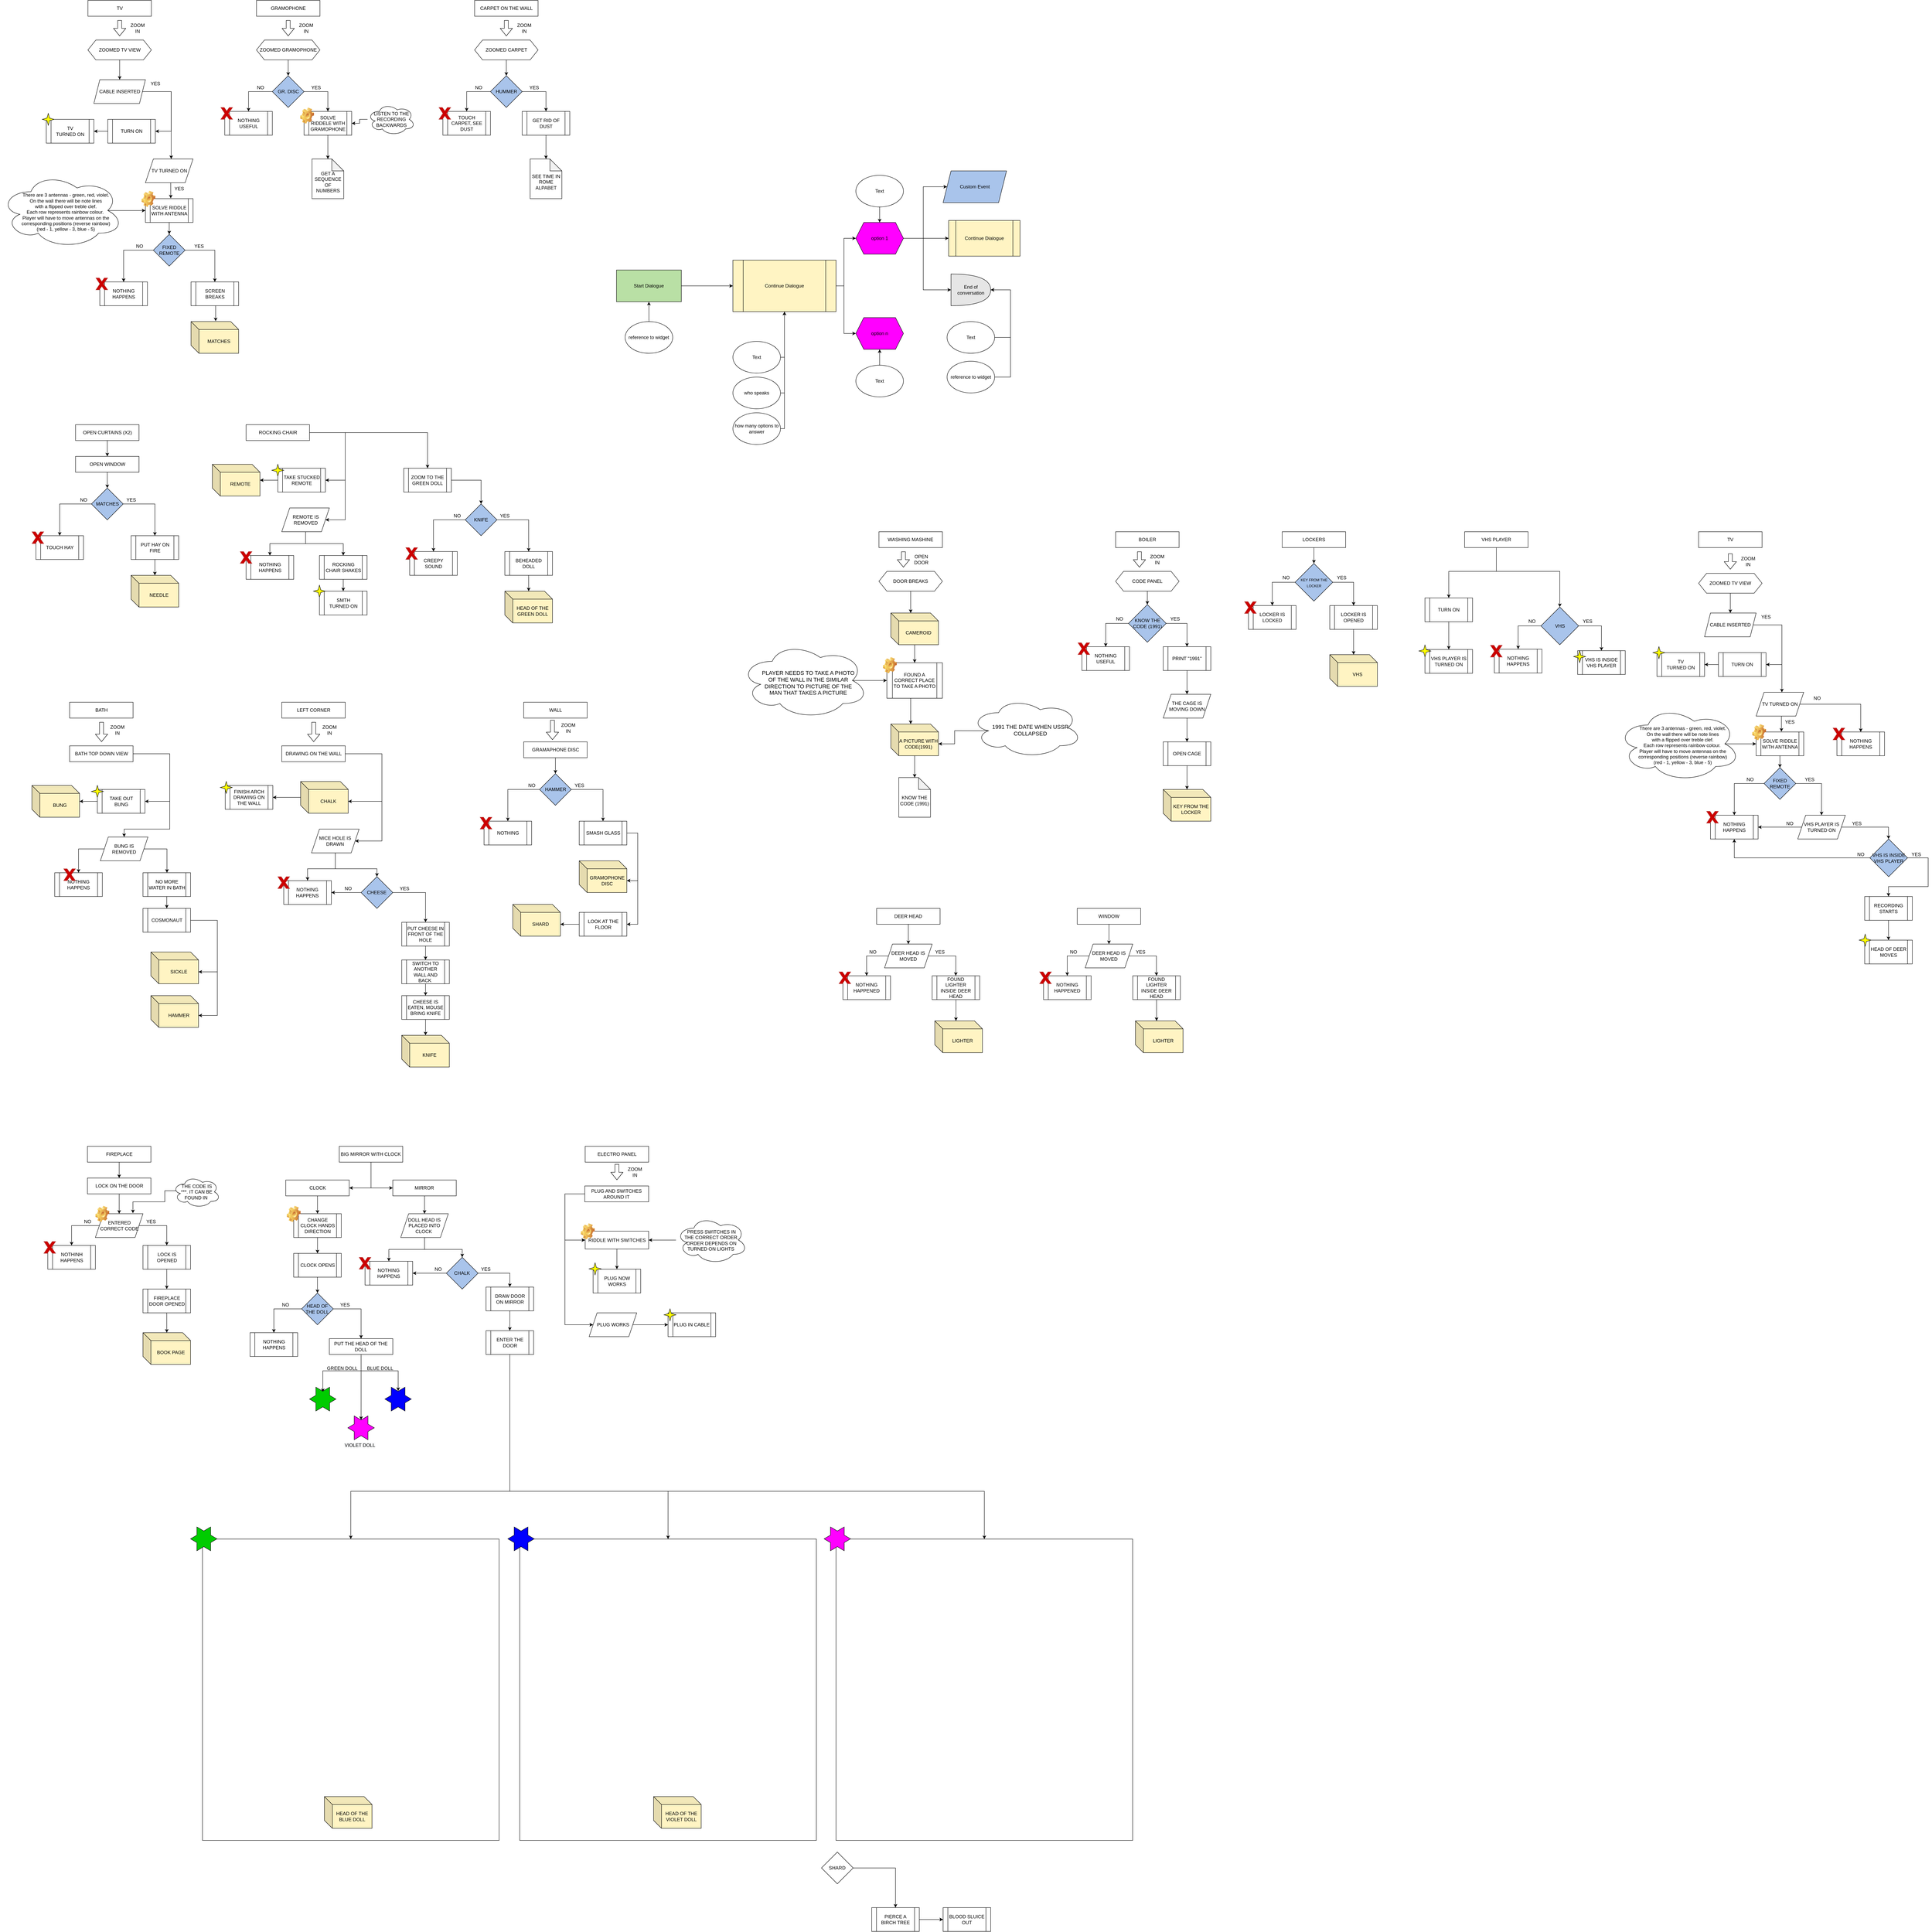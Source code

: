 <mxfile version="14.5.6" type="github">
  <diagram id="aYMY1mHZ9k2ShKbmNArZ" name="Page-1">
    <mxGraphModel dx="4740" dy="2540" grid="1" gridSize="10" guides="1" tooltips="1" connect="1" arrows="1" fold="1" page="1" pageScale="1" pageWidth="3000" pageHeight="5000" math="0" shadow="0">
      <root>
        <mxCell id="0" />
        <mxCell id="1" parent="0" />
        <mxCell id="fKyOHGvQqj9ZQ_Wkrvua-2" style="edgeStyle=orthogonalEdgeStyle;rounded=0;orthogonalLoop=1;jettySize=auto;html=1;" parent="1" source="fKyOHGvQqj9ZQ_Wkrvua-1" target="fKyOHGvQqj9ZQ_Wkrvua-3" edge="1">
          <mxGeometry relative="1" as="geometry">
            <mxPoint x="312.5" y="1270" as="targetPoint" />
          </mxGeometry>
        </mxCell>
        <mxCell id="fKyOHGvQqj9ZQ_Wkrvua-1" value="OPEN CURTAINS (X2)" style="rounded=0;whiteSpace=wrap;html=1;" parent="1" vertex="1">
          <mxGeometry x="192.5" y="1150" width="160" height="40" as="geometry" />
        </mxCell>
        <mxCell id="fKyOHGvQqj9ZQ_Wkrvua-5" style="edgeStyle=orthogonalEdgeStyle;rounded=0;orthogonalLoop=1;jettySize=auto;html=1;" parent="1" source="fKyOHGvQqj9ZQ_Wkrvua-3" target="fKyOHGvQqj9ZQ_Wkrvua-7" edge="1">
          <mxGeometry relative="1" as="geometry">
            <mxPoint x="312.5" y="1390" as="targetPoint" />
          </mxGeometry>
        </mxCell>
        <mxCell id="fKyOHGvQqj9ZQ_Wkrvua-3" value="OPEN WINDOW" style="rounded=0;whiteSpace=wrap;html=1;" parent="1" vertex="1">
          <mxGeometry x="192.5" y="1230" width="160" height="40" as="geometry" />
        </mxCell>
        <mxCell id="fKyOHGvQqj9ZQ_Wkrvua-8" style="edgeStyle=orthogonalEdgeStyle;rounded=0;orthogonalLoop=1;jettySize=auto;html=1;" parent="1" source="fKyOHGvQqj9ZQ_Wkrvua-7" edge="1">
          <mxGeometry relative="1" as="geometry">
            <mxPoint x="392.5" y="1430" as="targetPoint" />
            <Array as="points">
              <mxPoint x="392.5" y="1350" />
            </Array>
          </mxGeometry>
        </mxCell>
        <mxCell id="fKyOHGvQqj9ZQ_Wkrvua-11" style="edgeStyle=orthogonalEdgeStyle;rounded=0;orthogonalLoop=1;jettySize=auto;html=1;exitX=0;exitY=0.5;exitDx=0;exitDy=0;entryX=0.5;entryY=0;entryDx=0;entryDy=0;" parent="1" source="fKyOHGvQqj9ZQ_Wkrvua-7" target="V-sbIk7G-f1cfFd6dR_4-8" edge="1">
          <mxGeometry relative="1" as="geometry">
            <mxPoint x="149.54" y="1426.88" as="targetPoint" />
            <Array as="points">
              <mxPoint x="152.5" y="1350" />
            </Array>
          </mxGeometry>
        </mxCell>
        <mxCell id="fKyOHGvQqj9ZQ_Wkrvua-7" value="MATCHES" style="rhombus;whiteSpace=wrap;html=1;fillColor=#A9C4EB;" parent="1" vertex="1">
          <mxGeometry x="232.5" y="1310" width="80" height="80" as="geometry" />
        </mxCell>
        <mxCell id="fKyOHGvQqj9ZQ_Wkrvua-14" style="edgeStyle=orthogonalEdgeStyle;rounded=0;orthogonalLoop=1;jettySize=auto;html=1;" parent="1" source="fKyOHGvQqj9ZQ_Wkrvua-9" edge="1">
          <mxGeometry relative="1" as="geometry">
            <mxPoint x="392.5" y="1530" as="targetPoint" />
            <Array as="points">
              <mxPoint x="392.5" y="1520" />
              <mxPoint x="392.5" y="1520" />
            </Array>
          </mxGeometry>
        </mxCell>
        <mxCell id="fKyOHGvQqj9ZQ_Wkrvua-9" value="PUT HAY ON FIRE" style="shape=process;whiteSpace=wrap;html=1;backgroundOutline=1;" parent="1" vertex="1">
          <mxGeometry x="332.5" y="1430" width="120" height="60" as="geometry" />
        </mxCell>
        <mxCell id="fKyOHGvQqj9ZQ_Wkrvua-10" value="YES" style="text;html=1;strokeColor=none;fillColor=none;align=center;verticalAlign=middle;whiteSpace=wrap;rounded=0;" parent="1" vertex="1">
          <mxGeometry x="312.5" y="1330" width="40" height="20" as="geometry" />
        </mxCell>
        <mxCell id="fKyOHGvQqj9ZQ_Wkrvua-12" value="NO" style="text;html=1;strokeColor=none;fillColor=none;align=center;verticalAlign=middle;whiteSpace=wrap;rounded=0;" parent="1" vertex="1">
          <mxGeometry x="192.5" y="1330" width="40" height="20" as="geometry" />
        </mxCell>
        <mxCell id="fKyOHGvQqj9ZQ_Wkrvua-15" value="NEEDLE" style="shape=cube;whiteSpace=wrap;html=1;boundedLbl=1;backgroundOutline=1;darkOpacity=0.05;darkOpacity2=0.1;fillColor=#FFF4C3;" parent="1" vertex="1">
          <mxGeometry x="332.5" y="1530" width="120" height="80" as="geometry" />
        </mxCell>
        <mxCell id="fKyOHGvQqj9ZQ_Wkrvua-16" value="TV" style="rounded=0;whiteSpace=wrap;html=1;" parent="1" vertex="1">
          <mxGeometry x="223.7" y="80" width="160" height="40" as="geometry" />
        </mxCell>
        <mxCell id="V-sbIk7G-f1cfFd6dR_4-1" value="" style="shape=flexArrow;endArrow=classic;html=1;" parent="1" edge="1">
          <mxGeometry width="50" height="50" relative="1" as="geometry">
            <mxPoint x="303.7" y="130" as="sourcePoint" />
            <mxPoint x="303.7" y="170" as="targetPoint" />
          </mxGeometry>
        </mxCell>
        <mxCell id="V-sbIk7G-f1cfFd6dR_4-2" value="ZOOM IN" style="text;html=1;strokeColor=none;fillColor=none;align=center;verticalAlign=middle;whiteSpace=wrap;rounded=0;" parent="1" vertex="1">
          <mxGeometry x="328.7" y="140" width="40" height="20" as="geometry" />
        </mxCell>
        <mxCell id="V-sbIk7G-f1cfFd6dR_4-5" style="edgeStyle=orthogonalEdgeStyle;rounded=0;orthogonalLoop=1;jettySize=auto;html=1;exitX=0.5;exitY=1;exitDx=0;exitDy=0;" parent="1" edge="1">
          <mxGeometry relative="1" as="geometry">
            <mxPoint x="303.7" y="220" as="sourcePoint" />
            <mxPoint x="303.7" y="220" as="targetPoint" />
          </mxGeometry>
        </mxCell>
        <mxCell id="V-sbIk7G-f1cfFd6dR_4-9" style="edgeStyle=orthogonalEdgeStyle;rounded=0;orthogonalLoop=1;jettySize=auto;html=1;exitX=0.5;exitY=1;exitDx=0;exitDy=0;entryX=0.5;entryY=0;entryDx=0;entryDy=0;" parent="1" source="V-sbIk7G-f1cfFd6dR_4-6" target="V-sbIk7G-f1cfFd6dR_4-11" edge="1">
          <mxGeometry relative="1" as="geometry">
            <mxPoint x="303.7" y="390" as="targetPoint" />
            <Array as="points" />
          </mxGeometry>
        </mxCell>
        <mxCell id="V-sbIk7G-f1cfFd6dR_4-6" value="ZOOMED TV VIEW" style="shape=hexagon;perimeter=hexagonPerimeter2;whiteSpace=wrap;html=1;fixedSize=1;" parent="1" vertex="1">
          <mxGeometry x="223.7" y="180" width="160" height="50" as="geometry" />
        </mxCell>
        <mxCell id="V-sbIk7G-f1cfFd6dR_4-8" value="&lt;span&gt;TOUCH HAY&lt;/span&gt;" style="shape=process;whiteSpace=wrap;html=1;backgroundOutline=1;" parent="1" vertex="1">
          <mxGeometry x="92.5" y="1430" width="120" height="60" as="geometry" />
        </mxCell>
        <mxCell id="V-sbIk7G-f1cfFd6dR_4-14" style="edgeStyle=orthogonalEdgeStyle;rounded=0;orthogonalLoop=1;jettySize=auto;html=1;exitX=1;exitY=0.5;exitDx=0;exitDy=0;entryX=1;entryY=0.5;entryDx=0;entryDy=0;" parent="1" source="V-sbIk7G-f1cfFd6dR_4-11" target="V-sbIk7G-f1cfFd6dR_4-15" edge="1">
          <mxGeometry relative="1" as="geometry">
            <mxPoint x="433.7" y="380.0" as="targetPoint" />
            <Array as="points">
              <mxPoint x="433.7" y="310" />
              <mxPoint x="433.7" y="410" />
            </Array>
          </mxGeometry>
        </mxCell>
        <mxCell id="V-sbIk7G-f1cfFd6dR_4-19" style="edgeStyle=orthogonalEdgeStyle;rounded=0;orthogonalLoop=1;jettySize=auto;html=1;" parent="1" source="V-sbIk7G-f1cfFd6dR_4-11" edge="1">
          <mxGeometry relative="1" as="geometry">
            <mxPoint x="433.7" y="480" as="targetPoint" />
            <Array as="points">
              <mxPoint x="433.7" y="310" />
            </Array>
          </mxGeometry>
        </mxCell>
        <mxCell id="V-sbIk7G-f1cfFd6dR_4-11" value="CABLE INSERTED" style="shape=parallelogram;perimeter=parallelogramPerimeter;whiteSpace=wrap;html=1;fixedSize=1;size=15;" parent="1" vertex="1">
          <mxGeometry x="238.7" y="280" width="130" height="60" as="geometry" />
        </mxCell>
        <mxCell id="V-sbIk7G-f1cfFd6dR_4-16" style="edgeStyle=orthogonalEdgeStyle;rounded=0;orthogonalLoop=1;jettySize=auto;html=1;entryX=1;entryY=0.5;entryDx=0;entryDy=0;" parent="1" source="V-sbIk7G-f1cfFd6dR_4-15" target="_YruUomcuVvGeMSo5EBF-178" edge="1">
          <mxGeometry relative="1" as="geometry">
            <mxPoint x="233.7" y="410" as="targetPoint" />
          </mxGeometry>
        </mxCell>
        <mxCell id="V-sbIk7G-f1cfFd6dR_4-15" value="TURN ON" style="shape=process;whiteSpace=wrap;html=1;backgroundOutline=1;" parent="1" vertex="1">
          <mxGeometry x="273.7" y="380" width="120" height="60" as="geometry" />
        </mxCell>
        <mxCell id="V-sbIk7G-f1cfFd6dR_4-25" style="edgeStyle=orthogonalEdgeStyle;rounded=0;orthogonalLoop=1;jettySize=auto;html=1;exitX=0.5;exitY=1;exitDx=0;exitDy=0;entryX=0.532;entryY=-0.012;entryDx=0;entryDy=0;entryPerimeter=0;" parent="1" source="V-sbIk7G-f1cfFd6dR_4-18" target="V-sbIk7G-f1cfFd6dR_4-22" edge="1">
          <mxGeometry relative="1" as="geometry" />
        </mxCell>
        <mxCell id="V-sbIk7G-f1cfFd6dR_4-18" value="TV TURNED ON" style="shape=parallelogram;perimeter=parallelogramPerimeter;whiteSpace=wrap;html=1;fixedSize=1;" parent="1" vertex="1">
          <mxGeometry x="368.7" y="480" width="120" height="60" as="geometry" />
        </mxCell>
        <mxCell id="V-sbIk7G-f1cfFd6dR_4-20" value="YES" style="text;html=1;strokeColor=none;fillColor=none;align=center;verticalAlign=middle;whiteSpace=wrap;rounded=0;" parent="1" vertex="1">
          <mxGeometry x="373.7" y="280" width="40" height="20" as="geometry" />
        </mxCell>
        <mxCell id="V-sbIk7G-f1cfFd6dR_4-35" style="edgeStyle=orthogonalEdgeStyle;rounded=0;orthogonalLoop=1;jettySize=auto;html=1;exitX=0.5;exitY=1;exitDx=0;exitDy=0;" parent="1" source="V-sbIk7G-f1cfFd6dR_4-22" target="V-sbIk7G-f1cfFd6dR_4-34" edge="1">
          <mxGeometry relative="1" as="geometry" />
        </mxCell>
        <mxCell id="V-sbIk7G-f1cfFd6dR_4-22" value="SOLVE RIDDLE WITH ANTENNA" style="shape=process;whiteSpace=wrap;html=1;backgroundOutline=1;" parent="1" vertex="1">
          <mxGeometry x="368.7" y="580" width="120" height="60" as="geometry" />
        </mxCell>
        <mxCell id="V-sbIk7G-f1cfFd6dR_4-26" value="YES" style="text;html=1;strokeColor=none;fillColor=none;align=center;verticalAlign=middle;whiteSpace=wrap;rounded=0;" parent="1" vertex="1">
          <mxGeometry x="433.7" y="545" width="40" height="20" as="geometry" />
        </mxCell>
        <mxCell id="V-sbIk7G-f1cfFd6dR_4-31" style="edgeStyle=orthogonalEdgeStyle;rounded=0;orthogonalLoop=1;jettySize=auto;html=1;exitX=0.875;exitY=0.5;exitDx=0;exitDy=0;exitPerimeter=0;entryX=0;entryY=0.5;entryDx=0;entryDy=0;" parent="1" source="V-sbIk7G-f1cfFd6dR_4-28" target="V-sbIk7G-f1cfFd6dR_4-22" edge="1">
          <mxGeometry relative="1" as="geometry">
            <mxPoint x="368.7" y="625" as="targetPoint" />
            <Array as="points">
              <mxPoint x="278" y="610" />
            </Array>
          </mxGeometry>
        </mxCell>
        <mxCell id="V-sbIk7G-f1cfFd6dR_4-28" value="There are 3 antennas - green, red, violet.&lt;br&gt;On the wall there will be note lines &lt;br&gt;with a flipped over&amp;nbsp;&lt;span&gt;treble clef.&lt;/span&gt;&lt;br&gt;Each row represents rainbow colour.&amp;nbsp;&lt;br&gt;Player will have to move antennas on the corresponding positions (reverse rainbow)&lt;br&gt;(red - 1, yellow - 3, blue - 5)" style="ellipse;shape=cloud;whiteSpace=wrap;html=1;spacing=9;spacingTop=13;spacingBottom=6;spacingLeft=20;" parent="1" vertex="1">
          <mxGeometry x="2.5" y="515" width="310" height="190" as="geometry" />
        </mxCell>
        <mxCell id="V-sbIk7G-f1cfFd6dR_4-33" value="MATCHES" style="shape=cube;whiteSpace=wrap;html=1;boundedLbl=1;backgroundOutline=1;darkOpacity=0.05;darkOpacity2=0.1;labelBackgroundColor=none;fillColor=#FFF4C3;" parent="1" vertex="1">
          <mxGeometry x="483.7" y="890" width="120" height="80" as="geometry" />
        </mxCell>
        <mxCell id="V-sbIk7G-f1cfFd6dR_4-39" style="edgeStyle=orthogonalEdgeStyle;rounded=0;orthogonalLoop=1;jettySize=auto;html=1;exitX=1;exitY=0.5;exitDx=0;exitDy=0;entryX=0.5;entryY=0;entryDx=0;entryDy=0;" parent="1" source="V-sbIk7G-f1cfFd6dR_4-34" target="V-sbIk7G-f1cfFd6dR_4-38" edge="1">
          <mxGeometry relative="1" as="geometry" />
        </mxCell>
        <mxCell id="V-sbIk7G-f1cfFd6dR_4-41" style="edgeStyle=orthogonalEdgeStyle;rounded=0;orthogonalLoop=1;jettySize=auto;html=1;" parent="1" source="V-sbIk7G-f1cfFd6dR_4-34" target="V-sbIk7G-f1cfFd6dR_4-37" edge="1">
          <mxGeometry relative="1" as="geometry" />
        </mxCell>
        <mxCell id="V-sbIk7G-f1cfFd6dR_4-34" value="FIXED REMOTE" style="rhombus;whiteSpace=wrap;html=1;fillColor=#A9C4EB;" parent="1" vertex="1">
          <mxGeometry x="388.7" y="670" width="80" height="80" as="geometry" />
        </mxCell>
        <mxCell id="V-sbIk7G-f1cfFd6dR_4-37" value="NOTHING HAPPENS" style="shape=process;whiteSpace=wrap;html=1;backgroundOutline=1;" parent="1" vertex="1">
          <mxGeometry x="253.7" y="790" width="120" height="60" as="geometry" />
        </mxCell>
        <mxCell id="V-sbIk7G-f1cfFd6dR_4-40" style="edgeStyle=orthogonalEdgeStyle;rounded=0;orthogonalLoop=1;jettySize=auto;html=1;exitX=0.5;exitY=1;exitDx=0;exitDy=0;entryX=0.517;entryY=-0.012;entryDx=0;entryDy=0;entryPerimeter=0;" parent="1" source="V-sbIk7G-f1cfFd6dR_4-38" target="V-sbIk7G-f1cfFd6dR_4-33" edge="1">
          <mxGeometry relative="1" as="geometry" />
        </mxCell>
        <mxCell id="V-sbIk7G-f1cfFd6dR_4-38" value="SCREEN BREAKS" style="shape=process;whiteSpace=wrap;html=1;backgroundOutline=1;" parent="1" vertex="1">
          <mxGeometry x="483.7" y="790" width="120" height="60" as="geometry" />
        </mxCell>
        <mxCell id="V-sbIk7G-f1cfFd6dR_4-42" value="NO" style="text;html=1;strokeColor=none;fillColor=none;align=center;verticalAlign=middle;whiteSpace=wrap;rounded=0;" parent="1" vertex="1">
          <mxGeometry x="333.7" y="690" width="40" height="20" as="geometry" />
        </mxCell>
        <mxCell id="V-sbIk7G-f1cfFd6dR_4-43" value="YES" style="text;html=1;strokeColor=none;fillColor=none;align=center;verticalAlign=middle;whiteSpace=wrap;rounded=0;" parent="1" vertex="1">
          <mxGeometry x="483.7" y="690" width="40" height="20" as="geometry" />
        </mxCell>
        <mxCell id="V-sbIk7G-f1cfFd6dR_4-44" value="&lt;div style=&quot;text-align: left&quot;&gt;&lt;span&gt;GRAMOPHONE&lt;/span&gt;&lt;/div&gt;" style="rounded=0;whiteSpace=wrap;html=1;" parent="1" vertex="1">
          <mxGeometry x="648.7" y="80" width="160" height="40" as="geometry" />
        </mxCell>
        <mxCell id="V-sbIk7G-f1cfFd6dR_4-47" value="" style="shape=flexArrow;endArrow=classic;html=1;" parent="1" edge="1">
          <mxGeometry width="50" height="50" relative="1" as="geometry">
            <mxPoint x="728.7" y="130" as="sourcePoint" />
            <mxPoint x="728.7" y="170" as="targetPoint" />
          </mxGeometry>
        </mxCell>
        <mxCell id="V-sbIk7G-f1cfFd6dR_4-48" value="ZOOM IN" style="text;html=1;strokeColor=none;fillColor=none;align=center;verticalAlign=middle;whiteSpace=wrap;rounded=0;" parent="1" vertex="1">
          <mxGeometry x="753.7" y="140" width="40" height="20" as="geometry" />
        </mxCell>
        <mxCell id="V-sbIk7G-f1cfFd6dR_4-49" style="edgeStyle=orthogonalEdgeStyle;rounded=0;orthogonalLoop=1;jettySize=auto;html=1;exitX=0.5;exitY=1;exitDx=0;exitDy=0;" parent="1" edge="1">
          <mxGeometry relative="1" as="geometry">
            <mxPoint x="728.7" y="220" as="sourcePoint" />
            <mxPoint x="728.7" y="220" as="targetPoint" />
          </mxGeometry>
        </mxCell>
        <mxCell id="V-sbIk7G-f1cfFd6dR_4-51" style="edgeStyle=orthogonalEdgeStyle;rounded=0;orthogonalLoop=1;jettySize=auto;html=1;exitX=0.5;exitY=1;exitDx=0;exitDy=0;" parent="1" source="V-sbIk7G-f1cfFd6dR_4-50" target="V-sbIk7G-f1cfFd6dR_4-52" edge="1">
          <mxGeometry relative="1" as="geometry">
            <mxPoint x="728.7" y="280" as="targetPoint" />
          </mxGeometry>
        </mxCell>
        <mxCell id="V-sbIk7G-f1cfFd6dR_4-50" value="ZOOMED GRAMOPHONE" style="shape=hexagon;perimeter=hexagonPerimeter2;whiteSpace=wrap;html=1;fixedSize=1;" parent="1" vertex="1">
          <mxGeometry x="648.7" y="180" width="160" height="50" as="geometry" />
        </mxCell>
        <mxCell id="V-sbIk7G-f1cfFd6dR_4-53" style="edgeStyle=orthogonalEdgeStyle;rounded=0;orthogonalLoop=1;jettySize=auto;html=1;exitX=1;exitY=0.5;exitDx=0;exitDy=0;" parent="1" source="V-sbIk7G-f1cfFd6dR_4-52" target="V-sbIk7G-f1cfFd6dR_4-54" edge="1">
          <mxGeometry relative="1" as="geometry">
            <mxPoint x="828.7" y="390" as="targetPoint" />
          </mxGeometry>
        </mxCell>
        <mxCell id="V-sbIk7G-f1cfFd6dR_4-57" style="edgeStyle=orthogonalEdgeStyle;rounded=0;orthogonalLoop=1;jettySize=auto;html=1;exitX=0;exitY=0.5;exitDx=0;exitDy=0;" parent="1" source="V-sbIk7G-f1cfFd6dR_4-52" target="V-sbIk7G-f1cfFd6dR_4-58" edge="1">
          <mxGeometry relative="1" as="geometry">
            <mxPoint x="628.7" y="360" as="targetPoint" />
          </mxGeometry>
        </mxCell>
        <mxCell id="V-sbIk7G-f1cfFd6dR_4-52" value="GR. DISC" style="rhombus;whiteSpace=wrap;html=1;fillColor=#A9C4EB;" parent="1" vertex="1">
          <mxGeometry x="688.7" y="270" width="80" height="80" as="geometry" />
        </mxCell>
        <mxCell id="V-sbIk7G-f1cfFd6dR_4-60" style="edgeStyle=orthogonalEdgeStyle;rounded=0;orthogonalLoop=1;jettySize=auto;html=1;exitX=0.5;exitY=1;exitDx=0;exitDy=0;entryX=0.5;entryY=0;entryDx=0;entryDy=0;entryPerimeter=0;" parent="1" source="V-sbIk7G-f1cfFd6dR_4-54" target="V-sbIk7G-f1cfFd6dR_4-59" edge="1">
          <mxGeometry relative="1" as="geometry" />
        </mxCell>
        <mxCell id="V-sbIk7G-f1cfFd6dR_4-54" value="SOLVE RIDDELE WITH GRAMOPHONE" style="shape=process;whiteSpace=wrap;html=1;backgroundOutline=1;" parent="1" vertex="1">
          <mxGeometry x="768.7" y="360" width="120" height="60" as="geometry" />
        </mxCell>
        <mxCell id="V-sbIk7G-f1cfFd6dR_4-56" style="edgeStyle=orthogonalEdgeStyle;rounded=0;orthogonalLoop=1;jettySize=auto;html=1;entryX=1;entryY=0.5;entryDx=0;entryDy=0;" parent="1" source="V-sbIk7G-f1cfFd6dR_4-55" target="V-sbIk7G-f1cfFd6dR_4-54" edge="1">
          <mxGeometry relative="1" as="geometry" />
        </mxCell>
        <mxCell id="V-sbIk7G-f1cfFd6dR_4-55" value="LISTEN TO THE RECORDING&lt;br&gt;BACKWARDS" style="ellipse;shape=cloud;whiteSpace=wrap;html=1;" parent="1" vertex="1">
          <mxGeometry x="928.7" y="340" width="120" height="80" as="geometry" />
        </mxCell>
        <mxCell id="V-sbIk7G-f1cfFd6dR_4-58" value="NOTHING USEFUL" style="shape=process;whiteSpace=wrap;html=1;backgroundOutline=1;" parent="1" vertex="1">
          <mxGeometry x="568.7" y="360" width="120" height="60" as="geometry" />
        </mxCell>
        <mxCell id="V-sbIk7G-f1cfFd6dR_4-59" value="GET A SEQUENCE OF NUMBERS" style="shape=note;whiteSpace=wrap;html=1;backgroundOutline=1;darkOpacity=0.05;spacingTop=16;" parent="1" vertex="1">
          <mxGeometry x="788.7" y="480" width="80" height="100" as="geometry" />
        </mxCell>
        <mxCell id="V-sbIk7G-f1cfFd6dR_4-61" value="" style="shape=image;html=1;verticalLabelPosition=bottom;verticalAlign=top;imageAspect=1;aspect=fixed;image=img/clipart/Gear_128x128.png" parent="1" vertex="1">
          <mxGeometry x="758.75" y="350" width="34.95" height="41" as="geometry" />
        </mxCell>
        <mxCell id="V-sbIk7G-f1cfFd6dR_4-62" value="" style="shape=image;html=1;verticalLabelPosition=bottom;verticalAlign=top;imageAspect=1;aspect=fixed;image=img/clipart/Gear_128x128.png" parent="1" vertex="1">
          <mxGeometry x="358.75" y="560" width="34.95" height="41" as="geometry" />
        </mxCell>
        <mxCell id="V-sbIk7G-f1cfFd6dR_4-64" value="" style="verticalLabelPosition=bottom;verticalAlign=top;html=1;shape=mxgraph.basic.x;labelBorderColor=none;labelBackgroundColor=none;strokeColor=#b85450;fillColor=#CC0000;" parent="1" vertex="1">
          <mxGeometry x="82.5" y="1420" width="30" height="30" as="geometry" />
        </mxCell>
        <mxCell id="V-sbIk7G-f1cfFd6dR_4-69" value="" style="verticalLabelPosition=bottom;verticalAlign=top;html=1;shape=mxgraph.basic.x;labelBorderColor=none;labelBackgroundColor=none;strokeColor=#b85450;fillColor=#CC0000;" parent="1" vertex="1">
          <mxGeometry x="243.7" y="780" width="30" height="30" as="geometry" />
        </mxCell>
        <mxCell id="V-sbIk7G-f1cfFd6dR_4-70" value="" style="verticalLabelPosition=bottom;verticalAlign=top;html=1;shape=mxgraph.basic.x;labelBorderColor=none;labelBackgroundColor=none;strokeColor=#b85450;fillColor=#CC0000;" parent="1" vertex="1">
          <mxGeometry x="558.7" y="350" width="30" height="30" as="geometry" />
        </mxCell>
        <mxCell id="V-sbIk7G-f1cfFd6dR_4-72" value="NO" style="text;html=1;strokeColor=none;fillColor=none;align=center;verticalAlign=middle;whiteSpace=wrap;rounded=0;labelBackgroundColor=none;" parent="1" vertex="1">
          <mxGeometry x="638.7" y="290" width="40" height="20" as="geometry" />
        </mxCell>
        <mxCell id="V-sbIk7G-f1cfFd6dR_4-74" value="YES" style="text;html=1;strokeColor=none;fillColor=none;align=center;verticalAlign=middle;whiteSpace=wrap;rounded=0;labelBackgroundColor=none;" parent="1" vertex="1">
          <mxGeometry x="778.7" y="290" width="40" height="20" as="geometry" />
        </mxCell>
        <mxCell id="V-sbIk7G-f1cfFd6dR_4-75" value="CARPET ON THE WALL" style="rounded=0;whiteSpace=wrap;html=1;labelBackgroundColor=none;" parent="1" vertex="1">
          <mxGeometry x="1198.7" y="80" width="160" height="40" as="geometry" />
        </mxCell>
        <mxCell id="V-sbIk7G-f1cfFd6dR_4-76" value="" style="shape=flexArrow;endArrow=classic;html=1;" parent="1" edge="1">
          <mxGeometry width="50" height="50" relative="1" as="geometry">
            <mxPoint x="1278.7" y="130" as="sourcePoint" />
            <mxPoint x="1278.7" y="170" as="targetPoint" />
          </mxGeometry>
        </mxCell>
        <mxCell id="V-sbIk7G-f1cfFd6dR_4-77" value="ZOOM IN" style="text;html=1;strokeColor=none;fillColor=none;align=center;verticalAlign=middle;whiteSpace=wrap;rounded=0;" parent="1" vertex="1">
          <mxGeometry x="1303.7" y="140" width="40" height="20" as="geometry" />
        </mxCell>
        <mxCell id="V-sbIk7G-f1cfFd6dR_4-78" style="edgeStyle=orthogonalEdgeStyle;rounded=0;orthogonalLoop=1;jettySize=auto;html=1;exitX=0.5;exitY=1;exitDx=0;exitDy=0;" parent="1" edge="1">
          <mxGeometry relative="1" as="geometry">
            <mxPoint x="1278.7" y="220" as="sourcePoint" />
            <mxPoint x="1278.7" y="220" as="targetPoint" />
          </mxGeometry>
        </mxCell>
        <mxCell id="V-sbIk7G-f1cfFd6dR_4-92" style="edgeStyle=orthogonalEdgeStyle;rounded=0;orthogonalLoop=1;jettySize=auto;html=1;exitX=0.5;exitY=1;exitDx=0;exitDy=0;entryX=0.5;entryY=0;entryDx=0;entryDy=0;" parent="1" source="V-sbIk7G-f1cfFd6dR_4-79" target="V-sbIk7G-f1cfFd6dR_4-83" edge="1">
          <mxGeometry relative="1" as="geometry" />
        </mxCell>
        <mxCell id="V-sbIk7G-f1cfFd6dR_4-79" value="ZOOMED CARPET" style="shape=hexagon;perimeter=hexagonPerimeter2;whiteSpace=wrap;html=1;fixedSize=1;" parent="1" vertex="1">
          <mxGeometry x="1198.7" y="180" width="160" height="50" as="geometry" />
        </mxCell>
        <mxCell id="V-sbIk7G-f1cfFd6dR_4-81" style="edgeStyle=orthogonalEdgeStyle;rounded=0;orthogonalLoop=1;jettySize=auto;html=1;exitX=1;exitY=0.5;exitDx=0;exitDy=0;" parent="1" source="V-sbIk7G-f1cfFd6dR_4-83" target="V-sbIk7G-f1cfFd6dR_4-85" edge="1">
          <mxGeometry relative="1" as="geometry">
            <mxPoint x="1378.7" y="390" as="targetPoint" />
          </mxGeometry>
        </mxCell>
        <mxCell id="V-sbIk7G-f1cfFd6dR_4-82" style="edgeStyle=orthogonalEdgeStyle;rounded=0;orthogonalLoop=1;jettySize=auto;html=1;exitX=0;exitY=0.5;exitDx=0;exitDy=0;" parent="1" source="V-sbIk7G-f1cfFd6dR_4-83" target="V-sbIk7G-f1cfFd6dR_4-86" edge="1">
          <mxGeometry relative="1" as="geometry">
            <mxPoint x="1178.7" y="360" as="targetPoint" />
          </mxGeometry>
        </mxCell>
        <mxCell id="V-sbIk7G-f1cfFd6dR_4-83" value="HUMMER" style="rhombus;whiteSpace=wrap;html=1;fillColor=#A9C4EB;" parent="1" vertex="1">
          <mxGeometry x="1238.7" y="270" width="80" height="80" as="geometry" />
        </mxCell>
        <mxCell id="V-sbIk7G-f1cfFd6dR_4-84" style="edgeStyle=orthogonalEdgeStyle;rounded=0;orthogonalLoop=1;jettySize=auto;html=1;exitX=0.5;exitY=1;exitDx=0;exitDy=0;entryX=0.5;entryY=0;entryDx=0;entryDy=0;entryPerimeter=0;" parent="1" source="V-sbIk7G-f1cfFd6dR_4-85" target="V-sbIk7G-f1cfFd6dR_4-87" edge="1">
          <mxGeometry relative="1" as="geometry" />
        </mxCell>
        <mxCell id="V-sbIk7G-f1cfFd6dR_4-85" value="GET RID OF DUST" style="shape=process;whiteSpace=wrap;html=1;backgroundOutline=1;" parent="1" vertex="1">
          <mxGeometry x="1318.7" y="360" width="120" height="60" as="geometry" />
        </mxCell>
        <mxCell id="V-sbIk7G-f1cfFd6dR_4-86" value="TOUCH CARPET, SEE DUST" style="shape=process;whiteSpace=wrap;html=1;backgroundOutline=1;" parent="1" vertex="1">
          <mxGeometry x="1118.7" y="360" width="120" height="60" as="geometry" />
        </mxCell>
        <mxCell id="V-sbIk7G-f1cfFd6dR_4-87" value="SEE TIME IN ROME ALPABET" style="shape=note;whiteSpace=wrap;html=1;backgroundOutline=1;darkOpacity=0.05;spacingTop=16;" parent="1" vertex="1">
          <mxGeometry x="1338.7" y="480" width="80" height="100" as="geometry" />
        </mxCell>
        <mxCell id="V-sbIk7G-f1cfFd6dR_4-89" value="" style="verticalLabelPosition=bottom;verticalAlign=top;html=1;shape=mxgraph.basic.x;labelBorderColor=none;labelBackgroundColor=none;strokeColor=#b85450;fillColor=#CC0000;" parent="1" vertex="1">
          <mxGeometry x="1108.7" y="350" width="30" height="30" as="geometry" />
        </mxCell>
        <mxCell id="V-sbIk7G-f1cfFd6dR_4-90" value="NO" style="text;html=1;strokeColor=none;fillColor=none;align=center;verticalAlign=middle;whiteSpace=wrap;rounded=0;labelBackgroundColor=none;" parent="1" vertex="1">
          <mxGeometry x="1188.7" y="290" width="40" height="20" as="geometry" />
        </mxCell>
        <mxCell id="V-sbIk7G-f1cfFd6dR_4-91" value="YES" style="text;html=1;strokeColor=none;fillColor=none;align=center;verticalAlign=middle;whiteSpace=wrap;rounded=0;labelBackgroundColor=none;" parent="1" vertex="1">
          <mxGeometry x="1328.7" y="290" width="40" height="20" as="geometry" />
        </mxCell>
        <mxCell id="lxquzMer-eeNs5WZ4jsa-15" style="edgeStyle=orthogonalEdgeStyle;rounded=0;orthogonalLoop=1;jettySize=auto;html=1;entryX=1;entryY=0.5;entryDx=0;entryDy=0;" parent="1" source="lxquzMer-eeNs5WZ4jsa-2" target="lxquzMer-eeNs5WZ4jsa-16" edge="1">
          <mxGeometry relative="1" as="geometry">
            <mxPoint x="809.5" y="1300" as="targetPoint" />
            <Array as="points">
              <mxPoint x="872.5" y="1170" />
              <mxPoint x="872.5" y="1290" />
            </Array>
          </mxGeometry>
        </mxCell>
        <mxCell id="lxquzMer-eeNs5WZ4jsa-17" style="edgeStyle=orthogonalEdgeStyle;rounded=0;orthogonalLoop=1;jettySize=auto;html=1;" parent="1" source="lxquzMer-eeNs5WZ4jsa-2" target="lxquzMer-eeNs5WZ4jsa-18" edge="1">
          <mxGeometry relative="1" as="geometry">
            <mxPoint x="872.5" y="1350" as="targetPoint" />
            <Array as="points">
              <mxPoint x="872.5" y="1170" />
              <mxPoint x="872.5" y="1390" />
            </Array>
          </mxGeometry>
        </mxCell>
        <mxCell id="_YruUomcuVvGeMSo5EBF-129" style="edgeStyle=orthogonalEdgeStyle;rounded=0;orthogonalLoop=1;jettySize=auto;html=1;" parent="1" source="lxquzMer-eeNs5WZ4jsa-2" target="_YruUomcuVvGeMSo5EBF-130" edge="1">
          <mxGeometry relative="1" as="geometry">
            <mxPoint x="1080" y="1280" as="targetPoint" />
          </mxGeometry>
        </mxCell>
        <mxCell id="lxquzMer-eeNs5WZ4jsa-2" value="ROCKING CHAIR" style="rounded=0;whiteSpace=wrap;html=1;" parent="1" vertex="1">
          <mxGeometry x="622.5" y="1150" width="160" height="40" as="geometry" />
        </mxCell>
        <mxCell id="lxquzMer-eeNs5WZ4jsa-20" style="edgeStyle=orthogonalEdgeStyle;rounded=0;orthogonalLoop=1;jettySize=auto;html=1;exitX=0;exitY=0.5;exitDx=0;exitDy=0;" parent="1" source="lxquzMer-eeNs5WZ4jsa-16" target="lxquzMer-eeNs5WZ4jsa-21" edge="1">
          <mxGeometry relative="1" as="geometry">
            <mxPoint x="652.5" y="1290.143" as="targetPoint" />
          </mxGeometry>
        </mxCell>
        <mxCell id="lxquzMer-eeNs5WZ4jsa-16" value="TAKE STUCKED REMOTE" style="shape=process;whiteSpace=wrap;html=1;backgroundOutline=1;" parent="1" vertex="1">
          <mxGeometry x="702.5" y="1260" width="120" height="60" as="geometry" />
        </mxCell>
        <mxCell id="lxquzMer-eeNs5WZ4jsa-22" style="edgeStyle=orthogonalEdgeStyle;rounded=0;orthogonalLoop=1;jettySize=auto;html=1;exitX=0.5;exitY=1;exitDx=0;exitDy=0;" parent="1" source="lxquzMer-eeNs5WZ4jsa-18" target="lxquzMer-eeNs5WZ4jsa-23" edge="1">
          <mxGeometry relative="1" as="geometry">
            <mxPoint x="692.5" y="1500" as="targetPoint" />
          </mxGeometry>
        </mxCell>
        <mxCell id="lxquzMer-eeNs5WZ4jsa-24" style="edgeStyle=orthogonalEdgeStyle;rounded=0;orthogonalLoop=1;jettySize=auto;html=1;" parent="1" source="lxquzMer-eeNs5WZ4jsa-18" target="lxquzMer-eeNs5WZ4jsa-26" edge="1">
          <mxGeometry relative="1" as="geometry">
            <mxPoint x="832.5" y="1480" as="targetPoint" />
          </mxGeometry>
        </mxCell>
        <mxCell id="lxquzMer-eeNs5WZ4jsa-18" value="REMOTE IS REMOVED" style="shape=parallelogram;perimeter=parallelogramPerimeter;whiteSpace=wrap;html=1;fixedSize=1;" parent="1" vertex="1">
          <mxGeometry x="712.5" y="1360" width="120" height="60" as="geometry" />
        </mxCell>
        <mxCell id="lxquzMer-eeNs5WZ4jsa-21" value="REMOTE" style="shape=cube;whiteSpace=wrap;html=1;boundedLbl=1;backgroundOutline=1;darkOpacity=0.05;darkOpacity2=0.1;fillColor=#FFF4C3;" parent="1" vertex="1">
          <mxGeometry x="537.5" y="1250.003" width="120" height="80" as="geometry" />
        </mxCell>
        <mxCell id="lxquzMer-eeNs5WZ4jsa-23" value="NOTHING HAPPENS" style="shape=process;whiteSpace=wrap;html=1;backgroundOutline=1;" parent="1" vertex="1">
          <mxGeometry x="622.5" y="1480" width="120" height="60" as="geometry" />
        </mxCell>
        <mxCell id="lxquzMer-eeNs5WZ4jsa-27" style="edgeStyle=orthogonalEdgeStyle;rounded=0;orthogonalLoop=1;jettySize=auto;html=1;" parent="1" source="lxquzMer-eeNs5WZ4jsa-26" target="lxquzMer-eeNs5WZ4jsa-28" edge="1">
          <mxGeometry relative="1" as="geometry">
            <mxPoint x="867.5" y="1600" as="targetPoint" />
          </mxGeometry>
        </mxCell>
        <mxCell id="lxquzMer-eeNs5WZ4jsa-26" value="ROCKING CHAIR SHAKES" style="shape=process;whiteSpace=wrap;html=1;backgroundOutline=1;" parent="1" vertex="1">
          <mxGeometry x="807.5" y="1480" width="120" height="60" as="geometry" />
        </mxCell>
        <mxCell id="lxquzMer-eeNs5WZ4jsa-28" value="SMTH&lt;br&gt;TURNED ON" style="shape=process;whiteSpace=wrap;html=1;backgroundOutline=1;" parent="1" vertex="1">
          <mxGeometry x="807.5" y="1570" width="120" height="60" as="geometry" />
        </mxCell>
        <mxCell id="lxquzMer-eeNs5WZ4jsa-30" value="" style="verticalLabelPosition=bottom;verticalAlign=top;html=1;shape=mxgraph.basic.x;labelBorderColor=none;labelBackgroundColor=none;strokeColor=#b85450;fillColor=#CC0000;" parent="1" vertex="1">
          <mxGeometry x="607.5" y="1470" width="30" height="30" as="geometry" />
        </mxCell>
        <mxCell id="lxquzMer-eeNs5WZ4jsa-31" value="" style="verticalLabelPosition=bottom;verticalAlign=top;html=1;shape=mxgraph.basic.4_point_star_2;dx=0.78;fillColor=#FFFF00;" parent="1" vertex="1">
          <mxGeometry x="792.5" y="1555" width="30" height="30" as="geometry" />
        </mxCell>
        <mxCell id="lxquzMer-eeNs5WZ4jsa-32" value="" style="verticalLabelPosition=bottom;verticalAlign=top;html=1;shape=mxgraph.basic.4_point_star_2;dx=0.78;fillColor=#FFFF00;" parent="1" vertex="1">
          <mxGeometry x="687.5" y="1250" width="30" height="30" as="geometry" />
        </mxCell>
        <mxCell id="_YruUomcuVvGeMSo5EBF-1" style="edgeStyle=orthogonalEdgeStyle;rounded=0;orthogonalLoop=1;jettySize=auto;html=1;entryX=0.5;entryY=0;entryDx=0;entryDy=0;exitX=0.5;exitY=1;exitDx=0;exitDy=0;" parent="1" source="_YruUomcuVvGeMSo5EBF-48" target="_YruUomcuVvGeMSo5EBF-32" edge="1">
          <mxGeometry relative="1" as="geometry">
            <mxPoint x="302.5" y="3050" as="targetPoint" />
          </mxGeometry>
        </mxCell>
        <mxCell id="_YruUomcuVvGeMSo5EBF-50" style="edgeStyle=orthogonalEdgeStyle;rounded=0;orthogonalLoop=1;jettySize=auto;html=1;" parent="1" source="_YruUomcuVvGeMSo5EBF-2" target="_YruUomcuVvGeMSo5EBF-48" edge="1">
          <mxGeometry relative="1" as="geometry" />
        </mxCell>
        <mxCell id="_YruUomcuVvGeMSo5EBF-2" value="FIREPLACE" style="rounded=0;whiteSpace=wrap;html=1;" parent="1" vertex="1">
          <mxGeometry x="222.5" y="2970" width="160" height="40" as="geometry" />
        </mxCell>
        <mxCell id="_YruUomcuVvGeMSo5EBF-5" style="edgeStyle=orthogonalEdgeStyle;rounded=0;orthogonalLoop=1;jettySize=auto;html=1;exitX=1;exitY=0.5;exitDx=0;exitDy=0;" parent="1" source="_YruUomcuVvGeMSo5EBF-32" target="_YruUomcuVvGeMSo5EBF-9" edge="1">
          <mxGeometry relative="1" as="geometry">
            <mxPoint x="422.5" y="3320" as="targetPoint" />
            <Array as="points">
              <mxPoint x="422.5" y="3170" />
            </Array>
          </mxGeometry>
        </mxCell>
        <mxCell id="_YruUomcuVvGeMSo5EBF-6" style="edgeStyle=orthogonalEdgeStyle;rounded=0;orthogonalLoop=1;jettySize=auto;html=1;exitX=0;exitY=0.5;exitDx=0;exitDy=0;entryX=0.5;entryY=0;entryDx=0;entryDy=0;" parent="1" source="_YruUomcuVvGeMSo5EBF-32" target="_YruUomcuVvGeMSo5EBF-13" edge="1">
          <mxGeometry relative="1" as="geometry">
            <mxPoint x="179.54" y="3316.88" as="targetPoint" />
            <Array as="points">
              <mxPoint x="182.5" y="3170" />
            </Array>
          </mxGeometry>
        </mxCell>
        <mxCell id="_YruUomcuVvGeMSo5EBF-53" style="edgeStyle=orthogonalEdgeStyle;rounded=0;orthogonalLoop=1;jettySize=auto;html=1;entryX=0.5;entryY=0;entryDx=0;entryDy=0;" parent="1" source="_YruUomcuVvGeMSo5EBF-9" target="_YruUomcuVvGeMSo5EBF-52" edge="1">
          <mxGeometry relative="1" as="geometry" />
        </mxCell>
        <mxCell id="_YruUomcuVvGeMSo5EBF-9" value="LOCK IS OPENED" style="shape=process;whiteSpace=wrap;html=1;backgroundOutline=1;" parent="1" vertex="1">
          <mxGeometry x="362.5" y="3220" width="120" height="60" as="geometry" />
        </mxCell>
        <mxCell id="_YruUomcuVvGeMSo5EBF-10" value="YES" style="text;html=1;strokeColor=none;fillColor=none;align=center;verticalAlign=middle;whiteSpace=wrap;rounded=0;" parent="1" vertex="1">
          <mxGeometry x="362.5" y="3150" width="40" height="20" as="geometry" />
        </mxCell>
        <mxCell id="_YruUomcuVvGeMSo5EBF-11" value="NO" style="text;html=1;strokeColor=none;fillColor=none;align=center;verticalAlign=middle;whiteSpace=wrap;rounded=0;" parent="1" vertex="1">
          <mxGeometry x="202.5" y="3150" width="40" height="20" as="geometry" />
        </mxCell>
        <mxCell id="_YruUomcuVvGeMSo5EBF-12" value="BOOK PAGE" style="shape=cube;whiteSpace=wrap;html=1;boundedLbl=1;backgroundOutline=1;darkOpacity=0.05;darkOpacity2=0.1;fillColor=#FFF4C3;" parent="1" vertex="1">
          <mxGeometry x="362.5" y="3440" width="120" height="80" as="geometry" />
        </mxCell>
        <mxCell id="_YruUomcuVvGeMSo5EBF-13" value="&lt;span&gt;NOTHINH HAPPENS&lt;/span&gt;" style="shape=process;whiteSpace=wrap;html=1;backgroundOutline=1;" parent="1" vertex="1">
          <mxGeometry x="122.5" y="3220" width="120" height="60" as="geometry" />
        </mxCell>
        <mxCell id="_YruUomcuVvGeMSo5EBF-14" value="" style="verticalLabelPosition=bottom;verticalAlign=top;html=1;shape=mxgraph.basic.x;labelBorderColor=none;labelBackgroundColor=none;strokeColor=#b85450;fillColor=#CC0000;" parent="1" vertex="1">
          <mxGeometry x="112.5" y="3210" width="30" height="30" as="geometry" />
        </mxCell>
        <mxCell id="_YruUomcuVvGeMSo5EBF-61" style="edgeStyle=orthogonalEdgeStyle;rounded=0;orthogonalLoop=1;jettySize=auto;html=1;entryX=1;entryY=0.5;entryDx=0;entryDy=0;" parent="1" source="_YruUomcuVvGeMSo5EBF-17" target="_YruUomcuVvGeMSo5EBF-63" edge="1">
          <mxGeometry relative="1" as="geometry">
            <mxPoint x="882.45" y="3075" as="targetPoint" />
            <Array as="points">
              <mxPoint x="937.45" y="3075" />
            </Array>
          </mxGeometry>
        </mxCell>
        <mxCell id="_YruUomcuVvGeMSo5EBF-62" style="edgeStyle=orthogonalEdgeStyle;rounded=0;orthogonalLoop=1;jettySize=auto;html=1;entryX=0;entryY=0.5;entryDx=0;entryDy=0;" parent="1" source="_YruUomcuVvGeMSo5EBF-17" target="_YruUomcuVvGeMSo5EBF-64" edge="1">
          <mxGeometry relative="1" as="geometry">
            <mxPoint x="987.45" y="3075" as="targetPoint" />
          </mxGeometry>
        </mxCell>
        <mxCell id="_YruUomcuVvGeMSo5EBF-17" value="BIG MIRROR WITH CLOCK" style="rounded=0;whiteSpace=wrap;html=1;" parent="1" vertex="1">
          <mxGeometry x="857.45" y="2970" width="160" height="40" as="geometry" />
        </mxCell>
        <mxCell id="_YruUomcuVvGeMSo5EBF-20" style="edgeStyle=orthogonalEdgeStyle;rounded=0;orthogonalLoop=1;jettySize=auto;html=1;exitX=0.5;exitY=1;exitDx=0;exitDy=0;" parent="1" source="_YruUomcuVvGeMSo5EBF-22" target="_YruUomcuVvGeMSo5EBF-24" edge="1">
          <mxGeometry relative="1" as="geometry">
            <mxPoint x="992.45" y="3280" as="targetPoint" />
          </mxGeometry>
        </mxCell>
        <mxCell id="_YruUomcuVvGeMSo5EBF-21" style="edgeStyle=orthogonalEdgeStyle;rounded=0;orthogonalLoop=1;jettySize=auto;html=1;entryX=0.5;entryY=0;entryDx=0;entryDy=0;" parent="1" source="_YruUomcuVvGeMSo5EBF-22" target="_YruUomcuVvGeMSo5EBF-40" edge="1">
          <mxGeometry relative="1" as="geometry">
            <mxPoint x="1167.45" y="3260" as="targetPoint" />
            <Array as="points">
              <mxPoint x="1072.45" y="3230" />
              <mxPoint x="1167.45" y="3230" />
            </Array>
          </mxGeometry>
        </mxCell>
        <mxCell id="_YruUomcuVvGeMSo5EBF-22" value="DOLL HEAD IS PLACED INTO CLOCK&amp;nbsp;" style="shape=parallelogram;perimeter=parallelogramPerimeter;whiteSpace=wrap;html=1;fixedSize=1;" parent="1" vertex="1">
          <mxGeometry x="1012.45" y="3140" width="120" height="60" as="geometry" />
        </mxCell>
        <mxCell id="_YruUomcuVvGeMSo5EBF-24" value="NOTHING HAPPENS" style="shape=process;whiteSpace=wrap;html=1;backgroundOutline=1;" parent="1" vertex="1">
          <mxGeometry x="922.45" y="3260" width="120" height="60" as="geometry" />
        </mxCell>
        <mxCell id="_YruUomcuVvGeMSo5EBF-28" value="" style="verticalLabelPosition=bottom;verticalAlign=top;html=1;shape=mxgraph.basic.x;labelBorderColor=none;labelBackgroundColor=none;strokeColor=#b85450;fillColor=#CC0000;" parent="1" vertex="1">
          <mxGeometry x="907.45" y="3250" width="30" height="30" as="geometry" />
        </mxCell>
        <mxCell id="_YruUomcuVvGeMSo5EBF-32" value="ENTERED CORRECT CODE" style="shape=parallelogram;perimeter=parallelogramPerimeter;whiteSpace=wrap;html=1;fixedSize=1;" parent="1" vertex="1">
          <mxGeometry x="242.5" y="3140" width="120" height="60" as="geometry" />
        </mxCell>
        <mxCell id="_YruUomcuVvGeMSo5EBF-38" style="edgeStyle=orthogonalEdgeStyle;rounded=0;orthogonalLoop=1;jettySize=auto;html=1;entryX=0.5;entryY=0;entryDx=0;entryDy=0;" parent="1" source="_YruUomcuVvGeMSo5EBF-40" target="_YruUomcuVvGeMSo5EBF-42" edge="1">
          <mxGeometry relative="1" as="geometry">
            <mxPoint x="1287.45" y="3370" as="targetPoint" />
            <Array as="points">
              <mxPoint x="1287.5" y="3290" />
            </Array>
          </mxGeometry>
        </mxCell>
        <mxCell id="_YruUomcuVvGeMSo5EBF-39" style="edgeStyle=orthogonalEdgeStyle;rounded=0;orthogonalLoop=1;jettySize=auto;html=1;exitX=0;exitY=0.5;exitDx=0;exitDy=0;entryX=1;entryY=0.5;entryDx=0;entryDy=0;" parent="1" source="_YruUomcuVvGeMSo5EBF-40" target="_YruUomcuVvGeMSo5EBF-24" edge="1">
          <mxGeometry relative="1" as="geometry">
            <mxPoint x="1047.45" y="3430" as="targetPoint" />
            <Array as="points">
              <mxPoint x="1087.45" y="3290" />
              <mxPoint x="1087.45" y="3290" />
            </Array>
          </mxGeometry>
        </mxCell>
        <mxCell id="_YruUomcuVvGeMSo5EBF-40" value="CHALK" style="rhombus;whiteSpace=wrap;html=1;fillColor=#A9C4EB;" parent="1" vertex="1">
          <mxGeometry x="1127.45" y="3250" width="80" height="80" as="geometry" />
        </mxCell>
        <mxCell id="_YruUomcuVvGeMSo5EBF-42" value="DRAW DOOR ON MIRROR" style="shape=process;whiteSpace=wrap;html=1;backgroundOutline=1;" parent="1" vertex="1">
          <mxGeometry x="1227.5" y="3325" width="120" height="60" as="geometry" />
        </mxCell>
        <mxCell id="_YruUomcuVvGeMSo5EBF-43" value="YES" style="text;html=1;strokeColor=none;fillColor=none;align=center;verticalAlign=middle;whiteSpace=wrap;rounded=0;" parent="1" vertex="1">
          <mxGeometry x="1207.45" y="3270" width="40" height="20" as="geometry" />
        </mxCell>
        <mxCell id="_YruUomcuVvGeMSo5EBF-44" value="NO" style="text;html=1;strokeColor=none;fillColor=none;align=center;verticalAlign=middle;whiteSpace=wrap;rounded=0;" parent="1" vertex="1">
          <mxGeometry x="1087.45" y="3270" width="40" height="20" as="geometry" />
        </mxCell>
        <mxCell id="_YruUomcuVvGeMSo5EBF-48" value="LOCK ON THE DOOR" style="rounded=0;whiteSpace=wrap;html=1;" parent="1" vertex="1">
          <mxGeometry x="222.5" y="3050" width="160" height="40" as="geometry" />
        </mxCell>
        <mxCell id="_YruUomcuVvGeMSo5EBF-51" value="" style="shape=image;html=1;verticalLabelPosition=bottom;verticalAlign=top;imageAspect=1;aspect=fixed;image=img/clipart/Gear_128x128.png" parent="1" vertex="1">
          <mxGeometry x="242.55" y="3120" width="34.95" height="41" as="geometry" />
        </mxCell>
        <mxCell id="_YruUomcuVvGeMSo5EBF-54" style="edgeStyle=orthogonalEdgeStyle;rounded=0;orthogonalLoop=1;jettySize=auto;html=1;" parent="1" source="_YruUomcuVvGeMSo5EBF-52" target="_YruUomcuVvGeMSo5EBF-12" edge="1">
          <mxGeometry relative="1" as="geometry" />
        </mxCell>
        <mxCell id="_YruUomcuVvGeMSo5EBF-52" value="FIREPLACE DOOR OPENED" style="shape=process;whiteSpace=wrap;html=1;backgroundOutline=1;" parent="1" vertex="1">
          <mxGeometry x="362.5" y="3330" width="120" height="60" as="geometry" />
        </mxCell>
        <mxCell id="_YruUomcuVvGeMSo5EBF-59" style="edgeStyle=orthogonalEdgeStyle;rounded=0;orthogonalLoop=1;jettySize=auto;html=1;entryX=0.789;entryY=-0.021;entryDx=0;entryDy=0;entryPerimeter=0;exitX=0.07;exitY=0.4;exitDx=0;exitDy=0;exitPerimeter=0;" parent="1" source="_YruUomcuVvGeMSo5EBF-55" target="_YruUomcuVvGeMSo5EBF-32" edge="1">
          <mxGeometry relative="1" as="geometry">
            <Array as="points">
              <mxPoint x="417.5" y="3082" />
              <mxPoint x="417.5" y="3110" />
              <mxPoint x="337.5" y="3110" />
            </Array>
          </mxGeometry>
        </mxCell>
        <mxCell id="_YruUomcuVvGeMSo5EBF-55" value="THE CODE IS&lt;br&gt;***. IT CAN BE FOUND IN&amp;nbsp;" style="ellipse;shape=cloud;whiteSpace=wrap;html=1;" parent="1" vertex="1">
          <mxGeometry x="437.5" y="3045" width="120" height="80" as="geometry" />
        </mxCell>
        <mxCell id="_YruUomcuVvGeMSo5EBF-65" style="edgeStyle=orthogonalEdgeStyle;rounded=0;orthogonalLoop=1;jettySize=auto;html=1;" parent="1" source="_YruUomcuVvGeMSo5EBF-63" target="_YruUomcuVvGeMSo5EBF-66" edge="1">
          <mxGeometry relative="1" as="geometry">
            <mxPoint x="807.45" y="3145" as="targetPoint" />
          </mxGeometry>
        </mxCell>
        <mxCell id="_YruUomcuVvGeMSo5EBF-63" value="&#xa;&#xa;&lt;span style=&quot;color: rgb(0, 0, 0); font-family: helvetica; font-size: 12px; font-style: normal; font-weight: 400; letter-spacing: normal; text-align: center; text-indent: 0px; text-transform: none; word-spacing: 0px; background-color: rgb(248, 249, 250); display: inline; float: none;&quot;&gt;CLOCK&lt;/span&gt;&#xa;&#xa;" style="rounded=0;whiteSpace=wrap;html=1;" parent="1" vertex="1">
          <mxGeometry x="722.55" y="3055" width="160" height="40" as="geometry" />
        </mxCell>
        <mxCell id="_YruUomcuVvGeMSo5EBF-101" style="edgeStyle=orthogonalEdgeStyle;rounded=0;orthogonalLoop=1;jettySize=auto;html=1;entryX=0.5;entryY=0;entryDx=0;entryDy=0;" parent="1" source="_YruUomcuVvGeMSo5EBF-64" target="_YruUomcuVvGeMSo5EBF-22" edge="1">
          <mxGeometry relative="1" as="geometry" />
        </mxCell>
        <mxCell id="_YruUomcuVvGeMSo5EBF-64" value="MIRROR" style="rounded=0;whiteSpace=wrap;html=1;" parent="1" vertex="1">
          <mxGeometry x="992.45" y="3055" width="160" height="40" as="geometry" />
        </mxCell>
        <mxCell id="_YruUomcuVvGeMSo5EBF-67" style="edgeStyle=orthogonalEdgeStyle;rounded=0;orthogonalLoop=1;jettySize=auto;html=1;entryX=0.5;entryY=0;entryDx=0;entryDy=0;" parent="1" source="_YruUomcuVvGeMSo5EBF-66" target="_YruUomcuVvGeMSo5EBF-71" edge="1">
          <mxGeometry relative="1" as="geometry">
            <mxPoint x="807.45" y="3235.0" as="targetPoint" />
          </mxGeometry>
        </mxCell>
        <mxCell id="_YruUomcuVvGeMSo5EBF-66" value="CHANGE CLOCK HANDS DIRECTION" style="shape=process;whiteSpace=wrap;html=1;backgroundOutline=1;" parent="1" vertex="1">
          <mxGeometry x="742.55" y="3140" width="120" height="60" as="geometry" />
        </mxCell>
        <mxCell id="_YruUomcuVvGeMSo5EBF-69" value="" style="shape=image;html=1;verticalLabelPosition=bottom;verticalAlign=top;imageAspect=1;aspect=fixed;image=img/clipart/Gear_128x128.png" parent="1" vertex="1">
          <mxGeometry x="725.05" y="3120" width="34.95" height="41" as="geometry" />
        </mxCell>
        <mxCell id="_YruUomcuVvGeMSo5EBF-73" style="edgeStyle=orthogonalEdgeStyle;rounded=0;orthogonalLoop=1;jettySize=auto;html=1;entryX=0.5;entryY=0;entryDx=0;entryDy=0;" parent="1" source="_YruUomcuVvGeMSo5EBF-71" target="_YruUomcuVvGeMSo5EBF-85" edge="1">
          <mxGeometry relative="1" as="geometry">
            <mxPoint x="809.95" y="3340" as="targetPoint" />
          </mxGeometry>
        </mxCell>
        <mxCell id="_YruUomcuVvGeMSo5EBF-71" value="CLOCK OPENS" style="shape=process;whiteSpace=wrap;html=1;backgroundOutline=1;" parent="1" vertex="1">
          <mxGeometry x="742.5" y="3240" width="120" height="60" as="geometry" />
        </mxCell>
        <mxCell id="_YruUomcuVvGeMSo5EBF-86" style="edgeStyle=orthogonalEdgeStyle;rounded=0;orthogonalLoop=1;jettySize=auto;html=1;" parent="1" source="_YruUomcuVvGeMSo5EBF-85" target="_YruUomcuVvGeMSo5EBF-87" edge="1">
          <mxGeometry relative="1" as="geometry">
            <mxPoint x="672.45" y="3380" as="targetPoint" />
          </mxGeometry>
        </mxCell>
        <mxCell id="_YruUomcuVvGeMSo5EBF-97" style="edgeStyle=orthogonalEdgeStyle;rounded=0;orthogonalLoop=1;jettySize=auto;html=1;exitX=1;exitY=0.5;exitDx=0;exitDy=0;" parent="1" source="_YruUomcuVvGeMSo5EBF-85" target="_YruUomcuVvGeMSo5EBF-98" edge="1">
          <mxGeometry relative="1" as="geometry">
            <mxPoint x="902.45" y="3490" as="targetPoint" />
            <Array as="points">
              <mxPoint x="912.45" y="3380" />
            </Array>
          </mxGeometry>
        </mxCell>
        <mxCell id="_YruUomcuVvGeMSo5EBF-85" value="HEAD OF THE DOLL" style="rhombus;whiteSpace=wrap;html=1;fillColor=#A9C4EB;" parent="1" vertex="1">
          <mxGeometry x="762.45" y="3340" width="80" height="80" as="geometry" />
        </mxCell>
        <mxCell id="_YruUomcuVvGeMSo5EBF-87" value="NOTHING HAPPENS" style="shape=process;whiteSpace=wrap;html=1;backgroundOutline=1;" parent="1" vertex="1">
          <mxGeometry x="632.5" y="3440" width="120" height="60" as="geometry" />
        </mxCell>
        <mxCell id="_YruUomcuVvGeMSo5EBF-88" value="NO" style="text;html=1;strokeColor=none;fillColor=none;align=center;verticalAlign=middle;whiteSpace=wrap;rounded=0;" parent="1" vertex="1">
          <mxGeometry x="702.45" y="3360" width="40" height="20" as="geometry" />
        </mxCell>
        <mxCell id="l2BhlRt0SlJ-kkqZr0LP-9" style="edgeStyle=orthogonalEdgeStyle;rounded=0;orthogonalLoop=1;jettySize=auto;html=1;exitX=0.5;exitY=1;exitDx=0;exitDy=0;entryX=0.502;entryY=0.208;entryDx=0;entryDy=0;entryPerimeter=0;" parent="1" source="_YruUomcuVvGeMSo5EBF-98" target="_YruUomcuVvGeMSo5EBF-113" edge="1">
          <mxGeometry relative="1" as="geometry" />
        </mxCell>
        <mxCell id="l2BhlRt0SlJ-kkqZr0LP-10" style="edgeStyle=orthogonalEdgeStyle;rounded=0;orthogonalLoop=1;jettySize=auto;html=1;entryX=0.502;entryY=0.158;entryDx=0;entryDy=0;entryPerimeter=0;" parent="1" source="_YruUomcuVvGeMSo5EBF-98" target="_YruUomcuVvGeMSo5EBF-114" edge="1">
          <mxGeometry relative="1" as="geometry" />
        </mxCell>
        <mxCell id="l2BhlRt0SlJ-kkqZr0LP-11" style="edgeStyle=orthogonalEdgeStyle;rounded=0;orthogonalLoop=1;jettySize=auto;html=1;" parent="1" source="_YruUomcuVvGeMSo5EBF-98" edge="1">
          <mxGeometry relative="1" as="geometry">
            <mxPoint x="912.45" y="3660" as="targetPoint" />
          </mxGeometry>
        </mxCell>
        <mxCell id="_YruUomcuVvGeMSo5EBF-98" value="PUT THE HEAD OF THE DOLL" style="rounded=0;whiteSpace=wrap;html=1;" parent="1" vertex="1">
          <mxGeometry x="832.45" y="3455" width="160" height="40" as="geometry" />
        </mxCell>
        <mxCell id="_YruUomcuVvGeMSo5EBF-100" value="YES" style="text;html=1;strokeColor=none;fillColor=none;align=center;verticalAlign=middle;whiteSpace=wrap;rounded=0;" parent="1" vertex="1">
          <mxGeometry x="852.45" y="3360" width="40" height="20" as="geometry" />
        </mxCell>
        <mxCell id="_YruUomcuVvGeMSo5EBF-105" style="edgeStyle=orthogonalEdgeStyle;rounded=0;orthogonalLoop=1;jettySize=auto;html=1;exitX=0.5;exitY=1;exitDx=0;exitDy=0;entryX=0.5;entryY=0;entryDx=0;entryDy=0;" parent="1" source="_YruUomcuVvGeMSo5EBF-42" target="_YruUomcuVvGeMSo5EBF-104" edge="1">
          <mxGeometry relative="1" as="geometry">
            <mxPoint x="1287.5" y="3470" as="sourcePoint" />
          </mxGeometry>
        </mxCell>
        <mxCell id="_YruUomcuVvGeMSo5EBF-126" style="edgeStyle=orthogonalEdgeStyle;rounded=0;orthogonalLoop=1;jettySize=auto;html=1;entryX=0.5;entryY=0;entryDx=0;entryDy=0;" parent="1" source="_YruUomcuVvGeMSo5EBF-104" target="_YruUomcuVvGeMSo5EBF-117" edge="1">
          <mxGeometry relative="1" as="geometry">
            <mxPoint x="1287.5" y="3780" as="targetPoint" />
            <Array as="points">
              <mxPoint x="1288" y="3840" />
              <mxPoint x="886" y="3840" />
            </Array>
          </mxGeometry>
        </mxCell>
        <mxCell id="l2BhlRt0SlJ-kkqZr0LP-13" style="edgeStyle=orthogonalEdgeStyle;rounded=0;orthogonalLoop=1;jettySize=auto;html=1;entryX=0.5;entryY=0;entryDx=0;entryDy=0;" parent="1" source="_YruUomcuVvGeMSo5EBF-104" target="_YruUomcuVvGeMSo5EBF-118" edge="1">
          <mxGeometry relative="1" as="geometry">
            <Array as="points">
              <mxPoint x="1288" y="3840" />
              <mxPoint x="1687" y="3840" />
            </Array>
          </mxGeometry>
        </mxCell>
        <mxCell id="l2BhlRt0SlJ-kkqZr0LP-16" style="edgeStyle=orthogonalEdgeStyle;rounded=0;orthogonalLoop=1;jettySize=auto;html=1;" parent="1" source="_YruUomcuVvGeMSo5EBF-104" target="l2BhlRt0SlJ-kkqZr0LP-14" edge="1">
          <mxGeometry relative="1" as="geometry">
            <Array as="points">
              <mxPoint x="1287" y="3840" />
              <mxPoint x="2484" y="3840" />
            </Array>
          </mxGeometry>
        </mxCell>
        <mxCell id="_YruUomcuVvGeMSo5EBF-104" value="ENTER THE DOOR" style="shape=process;whiteSpace=wrap;html=1;backgroundOutline=1;" parent="1" vertex="1">
          <mxGeometry x="1227.5" y="3435" width="120" height="60" as="geometry" />
        </mxCell>
        <mxCell id="_YruUomcuVvGeMSo5EBF-113" value="" style="verticalLabelPosition=bottom;verticalAlign=top;html=1;shape=mxgraph.basic.6_point_star;fillColor=#00CC00;" parent="1" vertex="1">
          <mxGeometry x="782.5" y="3577.5" width="66.67" height="60" as="geometry" />
        </mxCell>
        <mxCell id="_YruUomcuVvGeMSo5EBF-114" value="" style="verticalLabelPosition=bottom;verticalAlign=top;html=1;shape=mxgraph.basic.6_point_star;fillColor=#0000FF;" parent="1" vertex="1">
          <mxGeometry x="972.5" y="3577.5" width="66.67" height="60" as="geometry" />
        </mxCell>
        <mxCell id="_YruUomcuVvGeMSo5EBF-115" value="GREEN DOLL" style="text;html=1;strokeColor=none;fillColor=none;align=center;verticalAlign=middle;whiteSpace=wrap;rounded=0;" parent="1" vertex="1">
          <mxGeometry x="825" y="3520" width="79.95" height="20" as="geometry" />
        </mxCell>
        <mxCell id="_YruUomcuVvGeMSo5EBF-116" value="BLUE DOLL" style="text;html=1;strokeColor=none;fillColor=none;align=center;verticalAlign=middle;whiteSpace=wrap;rounded=0;" parent="1" vertex="1">
          <mxGeometry x="922.5" y="3520" width="75.05" height="20" as="geometry" />
        </mxCell>
        <mxCell id="_YruUomcuVvGeMSo5EBF-117" value="" style="rounded=0;whiteSpace=wrap;html=1;fillColor=none;" parent="1" vertex="1">
          <mxGeometry x="512.5" y="3960.5" width="747.93" height="760" as="geometry" />
        </mxCell>
        <mxCell id="_YruUomcuVvGeMSo5EBF-118" value="" style="rounded=0;whiteSpace=wrap;html=1;fillColor=none;" parent="1" vertex="1">
          <mxGeometry x="1312.5" y="3960.5" width="747.93" height="760" as="geometry" />
        </mxCell>
        <mxCell id="_YruUomcuVvGeMSo5EBF-119" value="" style="verticalLabelPosition=bottom;verticalAlign=top;html=1;shape=mxgraph.basic.6_point_star;fillColor=#00CC00;" parent="1" vertex="1">
          <mxGeometry x="482.5" y="3930" width="66.67" height="60" as="geometry" />
        </mxCell>
        <mxCell id="_YruUomcuVvGeMSo5EBF-120" value="" style="verticalLabelPosition=bottom;verticalAlign=top;html=1;shape=mxgraph.basic.6_point_star;fillColor=#0000FF;" parent="1" vertex="1">
          <mxGeometry x="1282.5" y="3930" width="66.67" height="60" as="geometry" />
        </mxCell>
        <mxCell id="_YruUomcuVvGeMSo5EBF-128" value="ELECTRO PANEL" style="rounded=0;whiteSpace=wrap;html=1;" parent="1" vertex="1">
          <mxGeometry x="1477.5" y="2970" width="160" height="40" as="geometry" />
        </mxCell>
        <mxCell id="_YruUomcuVvGeMSo5EBF-141" style="edgeStyle=orthogonalEdgeStyle;rounded=0;orthogonalLoop=1;jettySize=auto;html=1;entryX=0.5;entryY=0;entryDx=0;entryDy=0;" parent="1" source="_YruUomcuVvGeMSo5EBF-130" target="_YruUomcuVvGeMSo5EBF-133" edge="1">
          <mxGeometry relative="1" as="geometry" />
        </mxCell>
        <mxCell id="_YruUomcuVvGeMSo5EBF-130" value="ZOOM TO THE GREEN DOLL" style="shape=process;whiteSpace=wrap;html=1;backgroundOutline=1;" parent="1" vertex="1">
          <mxGeometry x="1020" y="1260" width="120" height="60" as="geometry" />
        </mxCell>
        <mxCell id="_YruUomcuVvGeMSo5EBF-131" style="edgeStyle=orthogonalEdgeStyle;rounded=0;orthogonalLoop=1;jettySize=auto;html=1;" parent="1" source="_YruUomcuVvGeMSo5EBF-133" edge="1">
          <mxGeometry relative="1" as="geometry">
            <mxPoint x="1335" y="1470" as="targetPoint" />
            <Array as="points">
              <mxPoint x="1335" y="1390" />
            </Array>
          </mxGeometry>
        </mxCell>
        <mxCell id="_YruUomcuVvGeMSo5EBF-132" style="edgeStyle=orthogonalEdgeStyle;rounded=0;orthogonalLoop=1;jettySize=auto;html=1;exitX=0;exitY=0.5;exitDx=0;exitDy=0;entryX=0.5;entryY=0;entryDx=0;entryDy=0;" parent="1" source="_YruUomcuVvGeMSo5EBF-133" target="_YruUomcuVvGeMSo5EBF-139" edge="1">
          <mxGeometry relative="1" as="geometry">
            <mxPoint x="1092.04" y="1466.88" as="targetPoint" />
            <Array as="points">
              <mxPoint x="1095" y="1390" />
            </Array>
          </mxGeometry>
        </mxCell>
        <mxCell id="_YruUomcuVvGeMSo5EBF-133" value="KNIFE" style="rhombus;whiteSpace=wrap;html=1;fillColor=#A9C4EB;" parent="1" vertex="1">
          <mxGeometry x="1175" y="1350" width="80" height="80" as="geometry" />
        </mxCell>
        <mxCell id="_YruUomcuVvGeMSo5EBF-134" style="edgeStyle=orthogonalEdgeStyle;rounded=0;orthogonalLoop=1;jettySize=auto;html=1;" parent="1" source="_YruUomcuVvGeMSo5EBF-135" edge="1">
          <mxGeometry relative="1" as="geometry">
            <mxPoint x="1335" y="1570" as="targetPoint" />
            <Array as="points">
              <mxPoint x="1335" y="1560" />
              <mxPoint x="1335" y="1560" />
            </Array>
          </mxGeometry>
        </mxCell>
        <mxCell id="_YruUomcuVvGeMSo5EBF-135" value="BEHEADED DOLL" style="shape=process;whiteSpace=wrap;html=1;backgroundOutline=1;" parent="1" vertex="1">
          <mxGeometry x="1275" y="1470" width="120" height="60" as="geometry" />
        </mxCell>
        <mxCell id="_YruUomcuVvGeMSo5EBF-136" value="YES" style="text;html=1;strokeColor=none;fillColor=none;align=center;verticalAlign=middle;whiteSpace=wrap;rounded=0;" parent="1" vertex="1">
          <mxGeometry x="1255" y="1370" width="40" height="20" as="geometry" />
        </mxCell>
        <mxCell id="_YruUomcuVvGeMSo5EBF-137" value="NO" style="text;html=1;strokeColor=none;fillColor=none;align=center;verticalAlign=middle;whiteSpace=wrap;rounded=0;" parent="1" vertex="1">
          <mxGeometry x="1135" y="1370" width="40" height="20" as="geometry" />
        </mxCell>
        <mxCell id="_YruUomcuVvGeMSo5EBF-138" value="HEAD OF THE GREEN DOLL" style="shape=cube;whiteSpace=wrap;html=1;boundedLbl=1;backgroundOutline=1;darkOpacity=0.05;darkOpacity2=0.1;fillColor=#FFF4C3;" parent="1" vertex="1">
          <mxGeometry x="1275" y="1570" width="120" height="80" as="geometry" />
        </mxCell>
        <mxCell id="_YruUomcuVvGeMSo5EBF-139" value="&lt;span&gt;CREEPY SOUND&lt;/span&gt;" style="shape=process;whiteSpace=wrap;html=1;backgroundOutline=1;" parent="1" vertex="1">
          <mxGeometry x="1035" y="1470" width="120" height="60" as="geometry" />
        </mxCell>
        <mxCell id="_YruUomcuVvGeMSo5EBF-140" value="" style="verticalLabelPosition=bottom;verticalAlign=top;html=1;shape=mxgraph.basic.x;labelBorderColor=none;labelBackgroundColor=none;strokeColor=#b85450;fillColor=#CC0000;" parent="1" vertex="1">
          <mxGeometry x="1025" y="1460" width="30" height="30" as="geometry" />
        </mxCell>
        <mxCell id="_YruUomcuVvGeMSo5EBF-143" value="" style="shape=flexArrow;endArrow=classic;html=1;" parent="1" edge="1">
          <mxGeometry width="50" height="50" relative="1" as="geometry">
            <mxPoint x="1557.5" y="3015" as="sourcePoint" />
            <mxPoint x="1557.5" y="3055" as="targetPoint" />
          </mxGeometry>
        </mxCell>
        <mxCell id="_YruUomcuVvGeMSo5EBF-144" value="ZOOM IN" style="text;html=1;strokeColor=none;fillColor=none;align=center;verticalAlign=middle;whiteSpace=wrap;rounded=0;" parent="1" vertex="1">
          <mxGeometry x="1582.5" y="3025" width="40" height="20" as="geometry" />
        </mxCell>
        <mxCell id="_YruUomcuVvGeMSo5EBF-160" style="edgeStyle=orthogonalEdgeStyle;rounded=0;orthogonalLoop=1;jettySize=auto;html=1;" parent="1" source="_YruUomcuVvGeMSo5EBF-145" target="_YruUomcuVvGeMSo5EBF-158" edge="1">
          <mxGeometry relative="1" as="geometry" />
        </mxCell>
        <mxCell id="_YruUomcuVvGeMSo5EBF-145" value="RIDDLE WITH SWITCHES" style="rounded=0;whiteSpace=wrap;html=1;fillColor=#ffffff;" parent="1" vertex="1">
          <mxGeometry x="1477.5" y="3184" width="160" height="45" as="geometry" />
        </mxCell>
        <mxCell id="_YruUomcuVvGeMSo5EBF-147" value="" style="shape=image;html=1;verticalLabelPosition=bottom;verticalAlign=top;imageAspect=1;aspect=fixed;image=img/clipart/Gear_128x128.png" parent="1" vertex="1">
          <mxGeometry x="1466.47" y="3164" width="34.95" height="41" as="geometry" />
        </mxCell>
        <mxCell id="_YruUomcuVvGeMSo5EBF-157" style="edgeStyle=orthogonalEdgeStyle;rounded=0;orthogonalLoop=1;jettySize=auto;html=1;entryX=1;entryY=0.5;entryDx=0;entryDy=0;" parent="1" source="_YruUomcuVvGeMSo5EBF-156" target="_YruUomcuVvGeMSo5EBF-145" edge="1">
          <mxGeometry relative="1" as="geometry" />
        </mxCell>
        <mxCell id="_YruUomcuVvGeMSo5EBF-156" value="&lt;font style=&quot;font-size: 12px&quot;&gt;PRESS SWITCHES IN THE CORRECT ORDER, ORDER DEPENDS ON TURNED ON LIGHTS&amp;nbsp;&lt;/font&gt;" style="ellipse;shape=cloud;whiteSpace=wrap;html=1;fillColor=#ffffff;spacing=21;" parent="1" vertex="1">
          <mxGeometry x="1706.47" y="3146.5" width="180" height="120" as="geometry" />
        </mxCell>
        <mxCell id="_YruUomcuVvGeMSo5EBF-158" value="PLUG NOW WORKS" style="shape=process;whiteSpace=wrap;html=1;backgroundOutline=1;" parent="1" vertex="1">
          <mxGeometry x="1497.5" y="3280" width="120" height="60" as="geometry" />
        </mxCell>
        <mxCell id="_YruUomcuVvGeMSo5EBF-159" value="" style="verticalLabelPosition=bottom;verticalAlign=top;html=1;shape=mxgraph.basic.4_point_star_2;dx=0.78;fillColor=#FFFF00;" parent="1" vertex="1">
          <mxGeometry x="1487.5" y="3264" width="30" height="30" as="geometry" />
        </mxCell>
        <mxCell id="_YruUomcuVvGeMSo5EBF-165" style="edgeStyle=orthogonalEdgeStyle;rounded=0;orthogonalLoop=1;jettySize=auto;html=1;entryX=0;entryY=0.5;entryDx=0;entryDy=0;" parent="1" source="_YruUomcuVvGeMSo5EBF-161" target="_YruUomcuVvGeMSo5EBF-145" edge="1">
          <mxGeometry relative="1" as="geometry">
            <Array as="points">
              <mxPoint x="1426.47" y="3090" />
              <mxPoint x="1426.47" y="3207" />
            </Array>
          </mxGeometry>
        </mxCell>
        <mxCell id="_YruUomcuVvGeMSo5EBF-167" style="edgeStyle=orthogonalEdgeStyle;rounded=0;orthogonalLoop=1;jettySize=auto;html=1;entryX=0;entryY=0.5;entryDx=0;entryDy=0;" parent="1" source="_YruUomcuVvGeMSo5EBF-161" target="_YruUomcuVvGeMSo5EBF-172" edge="1">
          <mxGeometry relative="1" as="geometry">
            <mxPoint x="1476.47" y="3390.059" as="targetPoint" />
            <Array as="points">
              <mxPoint x="1426.47" y="3090" />
              <mxPoint x="1426.47" y="3420" />
            </Array>
          </mxGeometry>
        </mxCell>
        <mxCell id="_YruUomcuVvGeMSo5EBF-161" value="PLUG AND SWITCHES AROUND IT" style="rounded=0;whiteSpace=wrap;html=1;fillColor=#ffffff;" parent="1" vertex="1">
          <mxGeometry x="1476.47" y="3070" width="161.03" height="40" as="geometry" />
        </mxCell>
        <mxCell id="_YruUomcuVvGeMSo5EBF-169" value="PLUG IN CABLE" style="shape=process;whiteSpace=wrap;html=1;backgroundOutline=1;fillColor=#ffffff;" parent="1" vertex="1">
          <mxGeometry x="1686.47" y="3390" width="120" height="60" as="geometry" />
        </mxCell>
        <mxCell id="_YruUomcuVvGeMSo5EBF-173" style="edgeStyle=orthogonalEdgeStyle;rounded=0;orthogonalLoop=1;jettySize=auto;html=1;entryX=0;entryY=0.5;entryDx=0;entryDy=0;" parent="1" source="_YruUomcuVvGeMSo5EBF-172" target="_YruUomcuVvGeMSo5EBF-169" edge="1">
          <mxGeometry relative="1" as="geometry" />
        </mxCell>
        <mxCell id="_YruUomcuVvGeMSo5EBF-172" value="PLUG WORKS" style="shape=parallelogram;perimeter=parallelogramPerimeter;whiteSpace=wrap;html=1;fixedSize=1;fillColor=#ffffff;" parent="1" vertex="1">
          <mxGeometry x="1487.5" y="3390" width="120" height="60" as="geometry" />
        </mxCell>
        <mxCell id="_YruUomcuVvGeMSo5EBF-174" value="" style="verticalLabelPosition=bottom;verticalAlign=top;html=1;shape=mxgraph.basic.4_point_star_2;dx=0.78;fillColor=#FFFF00;" parent="1" vertex="1">
          <mxGeometry x="1676.47" y="3380" width="30" height="30" as="geometry" />
        </mxCell>
        <mxCell id="_YruUomcuVvGeMSo5EBF-178" value="&lt;span style=&quot;color: rgb(0 , 0 , 0)&quot;&gt;TV&lt;/span&gt;&lt;br style=&quot;color: rgb(0 , 0 , 0)&quot;&gt;&lt;span style=&quot;color: rgb(0 , 0 , 0)&quot;&gt;TURNED ON&lt;/span&gt;" style="shape=process;whiteSpace=wrap;html=1;backgroundOutline=1;labelBackgroundColor=none;fontColor=#FFF4C3;" parent="1" vertex="1">
          <mxGeometry x="118.7" y="380" width="120" height="60" as="geometry" />
        </mxCell>
        <mxCell id="_YruUomcuVvGeMSo5EBF-179" value="" style="verticalLabelPosition=bottom;verticalAlign=top;html=1;shape=mxgraph.basic.4_point_star_2;dx=0.78;fillColor=#FFFF00;" parent="1" vertex="1">
          <mxGeometry x="108.7" y="365" width="30" height="30" as="geometry" />
        </mxCell>
        <mxCell id="_YruUomcuVvGeMSo5EBF-182" style="edgeStyle=orthogonalEdgeStyle;rounded=0;orthogonalLoop=1;jettySize=auto;html=1;" parent="1" source="_YruUomcuVvGeMSo5EBF-184" target="_YruUomcuVvGeMSo5EBF-189" edge="1">
          <mxGeometry relative="1" as="geometry">
            <mxPoint x="427.5" y="2160" as="targetPoint" />
            <Array as="points">
              <mxPoint x="430" y="1980" />
              <mxPoint x="430" y="2170" />
              <mxPoint x="315" y="2170" />
            </Array>
          </mxGeometry>
        </mxCell>
        <mxCell id="_YruUomcuVvGeMSo5EBF-183" style="edgeStyle=orthogonalEdgeStyle;rounded=0;orthogonalLoop=1;jettySize=auto;html=1;entryX=1;entryY=0.5;entryDx=0;entryDy=0;" parent="1" source="_YruUomcuVvGeMSo5EBF-184" target="_YruUomcuVvGeMSo5EBF-186" edge="1">
          <mxGeometry relative="1" as="geometry">
            <mxPoint x="635" y="2070" as="targetPoint" />
            <Array as="points">
              <mxPoint x="430" y="1980" />
              <mxPoint x="430" y="2100" />
            </Array>
          </mxGeometry>
        </mxCell>
        <mxCell id="_YruUomcuVvGeMSo5EBF-184" value="BATH TOP DOWN VIEW" style="rounded=0;whiteSpace=wrap;html=1;" parent="1" vertex="1">
          <mxGeometry x="177.5" y="1960" width="160" height="40" as="geometry" />
        </mxCell>
        <mxCell id="_YruUomcuVvGeMSo5EBF-185" style="edgeStyle=orthogonalEdgeStyle;rounded=0;orthogonalLoop=1;jettySize=auto;html=1;exitX=0;exitY=0.5;exitDx=0;exitDy=0;" parent="1" source="_YruUomcuVvGeMSo5EBF-186" target="_YruUomcuVvGeMSo5EBF-190" edge="1">
          <mxGeometry relative="1" as="geometry">
            <mxPoint x="197.5" y="2100.143" as="targetPoint" />
          </mxGeometry>
        </mxCell>
        <mxCell id="_YruUomcuVvGeMSo5EBF-186" value="TAKE OUT BUNG" style="shape=process;whiteSpace=wrap;html=1;backgroundOutline=1;" parent="1" vertex="1">
          <mxGeometry x="247.5" y="2070" width="120" height="60" as="geometry" />
        </mxCell>
        <mxCell id="_YruUomcuVvGeMSo5EBF-187" style="edgeStyle=orthogonalEdgeStyle;rounded=0;orthogonalLoop=1;jettySize=auto;html=1;exitX=0;exitY=0.5;exitDx=0;exitDy=0;entryX=0.5;entryY=0;entryDx=0;entryDy=0;" parent="1" source="_YruUomcuVvGeMSo5EBF-189" target="_YruUomcuVvGeMSo5EBF-191" edge="1">
          <mxGeometry relative="1" as="geometry">
            <mxPoint x="265" y="2450" as="targetPoint" />
            <Array as="points">
              <mxPoint x="200" y="2220" />
            </Array>
          </mxGeometry>
        </mxCell>
        <mxCell id="_YruUomcuVvGeMSo5EBF-188" style="edgeStyle=orthogonalEdgeStyle;rounded=0;orthogonalLoop=1;jettySize=auto;html=1;" parent="1" source="_YruUomcuVvGeMSo5EBF-189" target="_YruUomcuVvGeMSo5EBF-193" edge="1">
          <mxGeometry relative="1" as="geometry">
            <mxPoint x="405" y="2430" as="targetPoint" />
            <Array as="points">
              <mxPoint x="423" y="2220" />
            </Array>
          </mxGeometry>
        </mxCell>
        <mxCell id="_YruUomcuVvGeMSo5EBF-189" value="BUNG IS REMOVED" style="shape=parallelogram;perimeter=parallelogramPerimeter;whiteSpace=wrap;html=1;fixedSize=1;spacing=6;" parent="1" vertex="1">
          <mxGeometry x="255" y="2190" width="120" height="60" as="geometry" />
        </mxCell>
        <mxCell id="_YruUomcuVvGeMSo5EBF-190" value="BUNG" style="shape=cube;whiteSpace=wrap;html=1;boundedLbl=1;backgroundOutline=1;darkOpacity=0.05;darkOpacity2=0.1;fillColor=#FFF4C3;" parent="1" vertex="1">
          <mxGeometry x="82.5" y="2060.003" width="120" height="80" as="geometry" />
        </mxCell>
        <mxCell id="_YruUomcuVvGeMSo5EBF-191" value="NOTHING HAPPENS" style="shape=process;whiteSpace=wrap;html=1;backgroundOutline=1;" parent="1" vertex="1">
          <mxGeometry x="140" y="2280" width="120" height="60" as="geometry" />
        </mxCell>
        <mxCell id="_YruUomcuVvGeMSo5EBF-192" style="edgeStyle=orthogonalEdgeStyle;rounded=0;orthogonalLoop=1;jettySize=auto;html=1;" parent="1" source="_YruUomcuVvGeMSo5EBF-193" target="_YruUomcuVvGeMSo5EBF-194" edge="1">
          <mxGeometry relative="1" as="geometry">
            <mxPoint x="422.5" y="2400" as="targetPoint" />
          </mxGeometry>
        </mxCell>
        <mxCell id="_YruUomcuVvGeMSo5EBF-193" value="NO MORE WATER IN BATH" style="shape=process;whiteSpace=wrap;html=1;backgroundOutline=1;" parent="1" vertex="1">
          <mxGeometry x="362.5" y="2280" width="120" height="60" as="geometry" />
        </mxCell>
        <mxCell id="l2BhlRt0SlJ-kkqZr0LP-2" style="edgeStyle=orthogonalEdgeStyle;rounded=0;orthogonalLoop=1;jettySize=auto;html=1;" parent="1" source="_YruUomcuVvGeMSo5EBF-194" target="l2BhlRt0SlJ-kkqZr0LP-3" edge="1">
          <mxGeometry relative="1" as="geometry">
            <mxPoint x="520" y="2510" as="targetPoint" />
            <Array as="points">
              <mxPoint x="550" y="2400" />
              <mxPoint x="550" y="2530" />
            </Array>
          </mxGeometry>
        </mxCell>
        <mxCell id="l2BhlRt0SlJ-kkqZr0LP-4" style="edgeStyle=orthogonalEdgeStyle;rounded=0;orthogonalLoop=1;jettySize=auto;html=1;" parent="1" source="_YruUomcuVvGeMSo5EBF-194" target="l2BhlRt0SlJ-kkqZr0LP-5" edge="1">
          <mxGeometry relative="1" as="geometry">
            <mxPoint x="550" y="2650" as="targetPoint" />
            <Array as="points">
              <mxPoint x="550" y="2400" />
              <mxPoint x="550" y="2640" />
            </Array>
          </mxGeometry>
        </mxCell>
        <mxCell id="_YruUomcuVvGeMSo5EBF-194" value="COSMONAUT" style="shape=process;whiteSpace=wrap;html=1;backgroundOutline=1;" parent="1" vertex="1">
          <mxGeometry x="362.5" y="2370" width="120" height="60" as="geometry" />
        </mxCell>
        <mxCell id="_YruUomcuVvGeMSo5EBF-195" value="" style="verticalLabelPosition=bottom;verticalAlign=top;html=1;shape=mxgraph.basic.x;labelBorderColor=none;labelBackgroundColor=none;strokeColor=#b85450;fillColor=#CC0000;" parent="1" vertex="1">
          <mxGeometry x="162.5" y="2270" width="30" height="30" as="geometry" />
        </mxCell>
        <mxCell id="_YruUomcuVvGeMSo5EBF-197" value="" style="verticalLabelPosition=bottom;verticalAlign=top;html=1;shape=mxgraph.basic.4_point_star_2;dx=0.78;fillColor=#FFFF00;" parent="1" vertex="1">
          <mxGeometry x="232.5" y="2060" width="30" height="30" as="geometry" />
        </mxCell>
        <mxCell id="_YruUomcuVvGeMSo5EBF-214" value="BATH" style="rounded=0;whiteSpace=wrap;html=1;" parent="1" vertex="1">
          <mxGeometry x="177.5" y="1850" width="160" height="40" as="geometry" />
        </mxCell>
        <mxCell id="_YruUomcuVvGeMSo5EBF-216" value="" style="shape=flexArrow;endArrow=classic;html=1;fontColor=#FFF4C3;" parent="1" edge="1">
          <mxGeometry width="50" height="50" relative="1" as="geometry">
            <mxPoint x="258" y="1900" as="sourcePoint" />
            <mxPoint x="258" y="1950" as="targetPoint" />
          </mxGeometry>
        </mxCell>
        <mxCell id="_YruUomcuVvGeMSo5EBF-217" value="ZOOM IN" style="text;html=1;strokeColor=none;fillColor=none;align=center;verticalAlign=middle;whiteSpace=wrap;rounded=0;" parent="1" vertex="1">
          <mxGeometry x="277.5" y="1910" width="40" height="20" as="geometry" />
        </mxCell>
        <mxCell id="_YruUomcuVvGeMSo5EBF-218" style="edgeStyle=orthogonalEdgeStyle;rounded=0;orthogonalLoop=1;jettySize=auto;html=1;" parent="1" source="_YruUomcuVvGeMSo5EBF-221" target="_YruUomcuVvGeMSo5EBF-226" edge="1">
          <mxGeometry relative="1" as="geometry">
            <mxPoint x="962.5" y="2160" as="targetPoint" />
            <Array as="points">
              <mxPoint x="965" y="1980" />
              <mxPoint x="965" y="2200" />
            </Array>
          </mxGeometry>
        </mxCell>
        <mxCell id="_YruUomcuVvGeMSo5EBF-220" style="edgeStyle=orthogonalEdgeStyle;rounded=0;orthogonalLoop=1;jettySize=auto;html=1;entryX=0;entryY=0;entryDx=120;entryDy=50;entryPerimeter=0;fontColor=#FFF4C3;" parent="1" source="_YruUomcuVvGeMSo5EBF-221" target="_YruUomcuVvGeMSo5EBF-235" edge="1">
          <mxGeometry relative="1" as="geometry">
            <Array as="points">
              <mxPoint x="965" y="1980" />
              <mxPoint x="965" y="2100" />
            </Array>
          </mxGeometry>
        </mxCell>
        <mxCell id="_YruUomcuVvGeMSo5EBF-221" value="DRAWING ON THE WALL" style="rounded=0;whiteSpace=wrap;html=1;" parent="1" vertex="1">
          <mxGeometry x="712.5" y="1960" width="160" height="40" as="geometry" />
        </mxCell>
        <mxCell id="_YruUomcuVvGeMSo5EBF-224" style="edgeStyle=orthogonalEdgeStyle;rounded=0;orthogonalLoop=1;jettySize=auto;html=1;exitX=0.5;exitY=1;exitDx=0;exitDy=0;" parent="1" source="_YruUomcuVvGeMSo5EBF-226" target="_YruUomcuVvGeMSo5EBF-228" edge="1">
          <mxGeometry relative="1" as="geometry">
            <mxPoint x="787.45" y="2320" as="targetPoint" />
            <Array as="points">
              <mxPoint x="847.45" y="2270" />
              <mxPoint x="777.45" y="2270" />
            </Array>
          </mxGeometry>
        </mxCell>
        <mxCell id="_YruUomcuVvGeMSo5EBF-225" style="edgeStyle=orthogonalEdgeStyle;rounded=0;orthogonalLoop=1;jettySize=auto;html=1;entryX=0.5;entryY=1;entryDx=0;entryDy=0;" parent="1" source="_YruUomcuVvGeMSo5EBF-226" target="_YruUomcuVvGeMSo5EBF-246" edge="1">
          <mxGeometry relative="1" as="geometry">
            <mxPoint x="952" y="2280" as="targetPoint" />
            <Array as="points">
              <mxPoint x="847" y="2270" />
              <mxPoint x="953" y="2270" />
            </Array>
          </mxGeometry>
        </mxCell>
        <mxCell id="_YruUomcuVvGeMSo5EBF-226" value="MICE HOLE IS DRAWN" style="shape=parallelogram;perimeter=parallelogramPerimeter;whiteSpace=wrap;html=1;fixedSize=1;spacing=6;" parent="1" vertex="1">
          <mxGeometry x="787.45" y="2170" width="120" height="60" as="geometry" />
        </mxCell>
        <mxCell id="_YruUomcuVvGeMSo5EBF-228" value="NOTHING HAPPENS" style="shape=process;whiteSpace=wrap;html=1;backgroundOutline=1;" parent="1" vertex="1">
          <mxGeometry x="717.45" y="2300" width="120" height="60" as="geometry" />
        </mxCell>
        <mxCell id="_YruUomcuVvGeMSo5EBF-255" style="edgeStyle=orthogonalEdgeStyle;rounded=0;orthogonalLoop=1;jettySize=auto;html=1;exitX=0.5;exitY=1;exitDx=0;exitDy=0;fontColor=#FFFFFF;" parent="1" source="_YruUomcuVvGeMSo5EBF-231" target="_YruUomcuVvGeMSo5EBF-257" edge="1">
          <mxGeometry relative="1" as="geometry">
            <mxPoint x="1075" y="2500" as="targetPoint" />
          </mxGeometry>
        </mxCell>
        <mxCell id="_YruUomcuVvGeMSo5EBF-231" value="PUT CHEESE IN FRONT OF THE HOLE" style="shape=process;whiteSpace=wrap;html=1;backgroundOutline=1;" parent="1" vertex="1">
          <mxGeometry x="1015" y="2405" width="120" height="60" as="geometry" />
        </mxCell>
        <mxCell id="_YruUomcuVvGeMSo5EBF-232" value="" style="verticalLabelPosition=bottom;verticalAlign=top;html=1;shape=mxgraph.basic.x;labelBorderColor=none;labelBackgroundColor=none;strokeColor=#b85450;fillColor=#CC0000;" parent="1" vertex="1">
          <mxGeometry x="702.45" y="2290" width="30" height="30" as="geometry" />
        </mxCell>
        <mxCell id="_YruUomcuVvGeMSo5EBF-245" style="edgeStyle=orthogonalEdgeStyle;rounded=0;orthogonalLoop=1;jettySize=auto;html=1;entryX=1;entryY=0.5;entryDx=0;entryDy=0;fontColor=#FFF4C3;" parent="1" source="_YruUomcuVvGeMSo5EBF-235" target="_YruUomcuVvGeMSo5EBF-239" edge="1">
          <mxGeometry relative="1" as="geometry" />
        </mxCell>
        <mxCell id="_YruUomcuVvGeMSo5EBF-235" value="CHALK" style="shape=cube;whiteSpace=wrap;html=1;boundedLbl=1;backgroundOutline=1;darkOpacity=0.05;darkOpacity2=0.1;fillColor=#FFF4C3;" parent="1" vertex="1">
          <mxGeometry x="760" y="2050.003" width="120" height="80" as="geometry" />
        </mxCell>
        <mxCell id="_YruUomcuVvGeMSo5EBF-236" value="LEFT CORNER" style="rounded=0;whiteSpace=wrap;html=1;" parent="1" vertex="1">
          <mxGeometry x="712.5" y="1850" width="160" height="40" as="geometry" />
        </mxCell>
        <mxCell id="_YruUomcuVvGeMSo5EBF-237" value="" style="shape=flexArrow;endArrow=classic;html=1;fontColor=#FFF4C3;" parent="1" edge="1">
          <mxGeometry width="50" height="50" relative="1" as="geometry">
            <mxPoint x="793" y="1900" as="sourcePoint" />
            <mxPoint x="793" y="1950.0" as="targetPoint" />
          </mxGeometry>
        </mxCell>
        <mxCell id="_YruUomcuVvGeMSo5EBF-238" value="ZOOM IN" style="text;html=1;strokeColor=none;fillColor=none;align=center;verticalAlign=middle;whiteSpace=wrap;rounded=0;" parent="1" vertex="1">
          <mxGeometry x="812.5" y="1910" width="40" height="20" as="geometry" />
        </mxCell>
        <mxCell id="_YruUomcuVvGeMSo5EBF-239" value="FINISH ARCH DRAWING ON THE WALL" style="shape=process;whiteSpace=wrap;html=1;backgroundOutline=1;" parent="1" vertex="1">
          <mxGeometry x="569.95" y="2060" width="120" height="60" as="geometry" />
        </mxCell>
        <mxCell id="_YruUomcuVvGeMSo5EBF-240" value="" style="verticalLabelPosition=bottom;verticalAlign=top;html=1;shape=mxgraph.basic.4_point_star_2;dx=0.78;fillColor=#FFFF00;" parent="1" vertex="1">
          <mxGeometry x="557.5" y="2050" width="30" height="30" as="geometry" />
        </mxCell>
        <mxCell id="_YruUomcuVvGeMSo5EBF-250" style="edgeStyle=orthogonalEdgeStyle;rounded=0;orthogonalLoop=1;jettySize=auto;html=1;entryX=1;entryY=0.5;entryDx=0;entryDy=0;fontColor=#FFFFFF;" parent="1" source="_YruUomcuVvGeMSo5EBF-246" target="_YruUomcuVvGeMSo5EBF-228" edge="1">
          <mxGeometry relative="1" as="geometry" />
        </mxCell>
        <mxCell id="_YruUomcuVvGeMSo5EBF-251" style="edgeStyle=orthogonalEdgeStyle;rounded=0;orthogonalLoop=1;jettySize=auto;html=1;exitX=0;exitY=0.5;exitDx=0;exitDy=0;fontColor=#FFFFFF;" parent="1" source="_YruUomcuVvGeMSo5EBF-246" target="_YruUomcuVvGeMSo5EBF-231" edge="1">
          <mxGeometry relative="1" as="geometry" />
        </mxCell>
        <mxCell id="_YruUomcuVvGeMSo5EBF-246" value="&lt;font color=&quot;#000000&quot;&gt;CHEESE&lt;/font&gt;" style="rhombus;whiteSpace=wrap;html=1;labelBackgroundColor=none;fontColor=#FFF4C3;fillColor=#A9C4EB;direction=west;" parent="1" vertex="1">
          <mxGeometry x="912.45" y="2290" width="80" height="80" as="geometry" />
        </mxCell>
        <mxCell id="_YruUomcuVvGeMSo5EBF-249" value="&lt;font color=&quot;#000000&quot;&gt;YES&lt;/font&gt;" style="text;html=1;strokeColor=none;fillColor=none;align=center;verticalAlign=middle;whiteSpace=wrap;rounded=0;labelBackgroundColor=none;fontColor=#FFFFFF;" parent="1" vertex="1">
          <mxGeometry x="1002.45" y="2310" width="40" height="20" as="geometry" />
        </mxCell>
        <mxCell id="_YruUomcuVvGeMSo5EBF-254" value="&lt;font color=&quot;#000000&quot;&gt;NO&lt;/font&gt;" style="text;html=1;strokeColor=none;fillColor=none;align=center;verticalAlign=middle;whiteSpace=wrap;rounded=0;labelBackgroundColor=none;fontColor=#FFFFFF;" parent="1" vertex="1">
          <mxGeometry x="860" y="2310" width="40" height="20" as="geometry" />
        </mxCell>
        <mxCell id="_YruUomcuVvGeMSo5EBF-258" style="edgeStyle=orthogonalEdgeStyle;rounded=0;orthogonalLoop=1;jettySize=auto;html=1;fontColor=#FFFFFF;" parent="1" source="_YruUomcuVvGeMSo5EBF-257" target="_YruUomcuVvGeMSo5EBF-259" edge="1">
          <mxGeometry relative="1" as="geometry">
            <mxPoint x="1075" y="2600" as="targetPoint" />
          </mxGeometry>
        </mxCell>
        <mxCell id="_YruUomcuVvGeMSo5EBF-257" value="&lt;span&gt;SWITCH TO ANOTHER WALL AND BACK&amp;nbsp;&lt;/span&gt;" style="shape=process;whiteSpace=wrap;html=1;backgroundOutline=1;" parent="1" vertex="1">
          <mxGeometry x="1015" y="2500" width="120" height="60" as="geometry" />
        </mxCell>
        <mxCell id="_YruUomcuVvGeMSo5EBF-260" style="edgeStyle=orthogonalEdgeStyle;rounded=0;orthogonalLoop=1;jettySize=auto;html=1;fontColor=#FFFFFF;" parent="1" source="_YruUomcuVvGeMSo5EBF-259" target="_YruUomcuVvGeMSo5EBF-261" edge="1">
          <mxGeometry relative="1" as="geometry">
            <mxPoint x="1075" y="2690" as="targetPoint" />
          </mxGeometry>
        </mxCell>
        <mxCell id="_YruUomcuVvGeMSo5EBF-259" value="CHEESE IS EATEN, MOUSE BRING KNIFE" style="shape=process;whiteSpace=wrap;html=1;backgroundOutline=1;" parent="1" vertex="1">
          <mxGeometry x="1015" y="2590" width="120" height="60" as="geometry" />
        </mxCell>
        <mxCell id="_YruUomcuVvGeMSo5EBF-261" value="KNIFE" style="shape=cube;whiteSpace=wrap;html=1;boundedLbl=1;backgroundOutline=1;darkOpacity=0.05;darkOpacity2=0.1;fillColor=#FFF4C3;" parent="1" vertex="1">
          <mxGeometry x="1015" y="2690" width="120" height="80" as="geometry" />
        </mxCell>
        <mxCell id="l2BhlRt0SlJ-kkqZr0LP-3" value="SICKLE" style="shape=cube;whiteSpace=wrap;html=1;boundedLbl=1;backgroundOutline=1;darkOpacity=0.05;darkOpacity2=0.1;fillColor=#FFF4C3;" parent="1" vertex="1">
          <mxGeometry x="382.5" y="2480" width="120" height="80" as="geometry" />
        </mxCell>
        <mxCell id="l2BhlRt0SlJ-kkqZr0LP-5" value="HAMMER" style="shape=cube;whiteSpace=wrap;html=1;boundedLbl=1;backgroundOutline=1;darkOpacity=0.05;darkOpacity2=0.1;fillColor=#FFF4C3;" parent="1" vertex="1">
          <mxGeometry x="382.5" y="2590" width="120" height="80" as="geometry" />
        </mxCell>
        <mxCell id="l2BhlRt0SlJ-kkqZr0LP-6" value="HEAD OF THE BLUE DOLL" style="shape=cube;whiteSpace=wrap;html=1;boundedLbl=1;backgroundOutline=1;darkOpacity=0.05;darkOpacity2=0.1;fillColor=#FFF4C3;" parent="1" vertex="1">
          <mxGeometry x="820" y="4610" width="120" height="80" as="geometry" />
        </mxCell>
        <mxCell id="l2BhlRt0SlJ-kkqZr0LP-12" value="" style="verticalLabelPosition=bottom;verticalAlign=top;html=1;shape=mxgraph.basic.6_point_star;fillColor=#FF00FF;" parent="1" vertex="1">
          <mxGeometry x="879.11" y="3650" width="66.67" height="60" as="geometry" />
        </mxCell>
        <mxCell id="l2BhlRt0SlJ-kkqZr0LP-14" value="" style="rounded=0;whiteSpace=wrap;html=1;fillColor=none;" parent="1" vertex="1">
          <mxGeometry x="2110" y="3960.5" width="747.93" height="760" as="geometry" />
        </mxCell>
        <mxCell id="l2BhlRt0SlJ-kkqZr0LP-15" value="" style="verticalLabelPosition=bottom;verticalAlign=top;html=1;shape=mxgraph.basic.6_point_star;fillColor=#FF00FF;" parent="1" vertex="1">
          <mxGeometry x="2080" y="3930" width="66.67" height="60" as="geometry" />
        </mxCell>
        <mxCell id="l2BhlRt0SlJ-kkqZr0LP-17" value="HEAD OF THE VIOLET DOLL" style="shape=cube;whiteSpace=wrap;html=1;boundedLbl=1;backgroundOutline=1;darkOpacity=0.05;darkOpacity2=0.1;fillColor=#FFF4C3;" parent="1" vertex="1">
          <mxGeometry x="1650" y="4610" width="120" height="80" as="geometry" />
        </mxCell>
        <mxCell id="l2BhlRt0SlJ-kkqZr0LP-19" value="WALL" style="rounded=0;whiteSpace=wrap;html=1;" parent="1" vertex="1">
          <mxGeometry x="1322.5" y="1850" width="160" height="40" as="geometry" />
        </mxCell>
        <mxCell id="l2BhlRt0SlJ-kkqZr0LP-20" style="edgeStyle=orthogonalEdgeStyle;rounded=0;orthogonalLoop=1;jettySize=auto;html=1;" parent="1" source="l2BhlRt0SlJ-kkqZr0LP-21" target="l2BhlRt0SlJ-kkqZr0LP-24" edge="1">
          <mxGeometry relative="1" as="geometry">
            <mxPoint x="1442.5" y="2110" as="targetPoint" />
          </mxGeometry>
        </mxCell>
        <mxCell id="l2BhlRt0SlJ-kkqZr0LP-21" value="GRAMAPHONE DISC" style="rounded=0;whiteSpace=wrap;html=1;" parent="1" vertex="1">
          <mxGeometry x="1322.5" y="1950" width="160" height="40" as="geometry" />
        </mxCell>
        <mxCell id="l2BhlRt0SlJ-kkqZr0LP-22" style="edgeStyle=orthogonalEdgeStyle;rounded=0;orthogonalLoop=1;jettySize=auto;html=1;" parent="1" source="l2BhlRt0SlJ-kkqZr0LP-24" edge="1">
          <mxGeometry relative="1" as="geometry">
            <mxPoint x="1522.5" y="2150" as="targetPoint" />
            <Array as="points">
              <mxPoint x="1522.5" y="2070" />
            </Array>
          </mxGeometry>
        </mxCell>
        <mxCell id="l2BhlRt0SlJ-kkqZr0LP-23" style="edgeStyle=orthogonalEdgeStyle;rounded=0;orthogonalLoop=1;jettySize=auto;html=1;exitX=0;exitY=0.5;exitDx=0;exitDy=0;entryX=0.5;entryY=0;entryDx=0;entryDy=0;" parent="1" source="l2BhlRt0SlJ-kkqZr0LP-24" target="l2BhlRt0SlJ-kkqZr0LP-30" edge="1">
          <mxGeometry relative="1" as="geometry">
            <mxPoint x="1279.54" y="2146.88" as="targetPoint" />
            <Array as="points">
              <mxPoint x="1282.5" y="2070" />
            </Array>
          </mxGeometry>
        </mxCell>
        <mxCell id="l2BhlRt0SlJ-kkqZr0LP-24" value="HAMMER" style="rhombus;whiteSpace=wrap;html=1;fillColor=#A9C4EB;" parent="1" vertex="1">
          <mxGeometry x="1362.5" y="2030" width="80" height="80" as="geometry" />
        </mxCell>
        <mxCell id="l2BhlRt0SlJ-kkqZr0LP-34" style="edgeStyle=orthogonalEdgeStyle;rounded=0;orthogonalLoop=1;jettySize=auto;html=1;entryX=0;entryY=0;entryDx=120;entryDy=50;entryPerimeter=0;" parent="1" source="l2BhlRt0SlJ-kkqZr0LP-26" target="l2BhlRt0SlJ-kkqZr0LP-29" edge="1">
          <mxGeometry relative="1" as="geometry">
            <Array as="points">
              <mxPoint x="1610" y="2180" />
              <mxPoint x="1610" y="2300" />
            </Array>
          </mxGeometry>
        </mxCell>
        <mxCell id="l2BhlRt0SlJ-kkqZr0LP-35" style="edgeStyle=orthogonalEdgeStyle;rounded=0;orthogonalLoop=1;jettySize=auto;html=1;entryX=1;entryY=0.5;entryDx=0;entryDy=0;" parent="1" source="l2BhlRt0SlJ-kkqZr0LP-26" target="l2BhlRt0SlJ-kkqZr0LP-37" edge="1">
          <mxGeometry relative="1" as="geometry">
            <mxPoint x="1600" y="2440" as="targetPoint" />
            <Array as="points">
              <mxPoint x="1610" y="2180" />
              <mxPoint x="1610" y="2410" />
            </Array>
          </mxGeometry>
        </mxCell>
        <mxCell id="l2BhlRt0SlJ-kkqZr0LP-26" value="SMASH GLASS" style="shape=process;whiteSpace=wrap;html=1;backgroundOutline=1;" parent="1" vertex="1">
          <mxGeometry x="1462.5" y="2150" width="120" height="60" as="geometry" />
        </mxCell>
        <mxCell id="l2BhlRt0SlJ-kkqZr0LP-27" value="YES" style="text;html=1;strokeColor=none;fillColor=none;align=center;verticalAlign=middle;whiteSpace=wrap;rounded=0;" parent="1" vertex="1">
          <mxGeometry x="1442.5" y="2050" width="40" height="20" as="geometry" />
        </mxCell>
        <mxCell id="l2BhlRt0SlJ-kkqZr0LP-28" value="NO" style="text;html=1;strokeColor=none;fillColor=none;align=center;verticalAlign=middle;whiteSpace=wrap;rounded=0;" parent="1" vertex="1">
          <mxGeometry x="1322.5" y="2050" width="40" height="20" as="geometry" />
        </mxCell>
        <mxCell id="l2BhlRt0SlJ-kkqZr0LP-29" value="GRAMOPHONE DISC" style="shape=cube;whiteSpace=wrap;html=1;boundedLbl=1;backgroundOutline=1;darkOpacity=0.05;darkOpacity2=0.1;fillColor=#FFF4C3;" parent="1" vertex="1">
          <mxGeometry x="1462.5" y="2250" width="120" height="80" as="geometry" />
        </mxCell>
        <mxCell id="l2BhlRt0SlJ-kkqZr0LP-30" value="&lt;span&gt;NOTHING&lt;/span&gt;" style="shape=process;whiteSpace=wrap;html=1;backgroundOutline=1;" parent="1" vertex="1">
          <mxGeometry x="1222.5" y="2150" width="120" height="60" as="geometry" />
        </mxCell>
        <mxCell id="l2BhlRt0SlJ-kkqZr0LP-31" value="" style="verticalLabelPosition=bottom;verticalAlign=top;html=1;shape=mxgraph.basic.x;labelBorderColor=none;labelBackgroundColor=none;strokeColor=#b85450;fillColor=#CC0000;" parent="1" vertex="1">
          <mxGeometry x="1212.5" y="2140" width="30" height="30" as="geometry" />
        </mxCell>
        <mxCell id="l2BhlRt0SlJ-kkqZr0LP-32" value="" style="shape=flexArrow;endArrow=classic;html=1;fontColor=#FFF4C3;" parent="1" edge="1">
          <mxGeometry width="50" height="50" relative="1" as="geometry">
            <mxPoint x="1395" y="1895" as="sourcePoint" />
            <mxPoint x="1395" y="1945.0" as="targetPoint" />
          </mxGeometry>
        </mxCell>
        <mxCell id="l2BhlRt0SlJ-kkqZr0LP-33" value="ZOOM IN" style="text;html=1;strokeColor=none;fillColor=none;align=center;verticalAlign=middle;whiteSpace=wrap;rounded=0;" parent="1" vertex="1">
          <mxGeometry x="1414.5" y="1905" width="40" height="20" as="geometry" />
        </mxCell>
        <mxCell id="l2BhlRt0SlJ-kkqZr0LP-36" value="SHARD" style="shape=cube;whiteSpace=wrap;html=1;boundedLbl=1;backgroundOutline=1;darkOpacity=0.05;darkOpacity2=0.1;fillColor=#FFF4C3;" parent="1" vertex="1">
          <mxGeometry x="1295" y="2360" width="120" height="80" as="geometry" />
        </mxCell>
        <mxCell id="l2BhlRt0SlJ-kkqZr0LP-41" style="edgeStyle=orthogonalEdgeStyle;rounded=0;orthogonalLoop=1;jettySize=auto;html=1;exitX=0;exitY=0.5;exitDx=0;exitDy=0;entryX=0;entryY=0;entryDx=120;entryDy=50;entryPerimeter=0;" parent="1" source="l2BhlRt0SlJ-kkqZr0LP-37" target="l2BhlRt0SlJ-kkqZr0LP-36" edge="1">
          <mxGeometry relative="1" as="geometry" />
        </mxCell>
        <mxCell id="l2BhlRt0SlJ-kkqZr0LP-37" value="LOOK AT THE FLOOR" style="shape=process;whiteSpace=wrap;html=1;backgroundOutline=1;fillColor=#FFFFFF;" parent="1" vertex="1">
          <mxGeometry x="1462.5" y="2380" width="120" height="60" as="geometry" />
        </mxCell>
        <mxCell id="l2BhlRt0SlJ-kkqZr0LP-48" style="edgeStyle=orthogonalEdgeStyle;rounded=0;orthogonalLoop=1;jettySize=auto;html=1;" parent="1" source="l2BhlRt0SlJ-kkqZr0LP-42" target="l2BhlRt0SlJ-kkqZr0LP-49" edge="1">
          <mxGeometry relative="1" as="geometry">
            <mxPoint x="2400" y="4920" as="targetPoint" />
          </mxGeometry>
        </mxCell>
        <mxCell id="l2BhlRt0SlJ-kkqZr0LP-42" value="PIERCE A BIRCH TREE" style="shape=process;whiteSpace=wrap;html=1;backgroundOutline=1;fillColor=#FFFFFF;" parent="1" vertex="1">
          <mxGeometry x="2200" y="4890" width="120" height="60" as="geometry" />
        </mxCell>
        <mxCell id="l2BhlRt0SlJ-kkqZr0LP-46" style="edgeStyle=orthogonalEdgeStyle;rounded=0;orthogonalLoop=1;jettySize=auto;html=1;entryX=0.5;entryY=0;entryDx=0;entryDy=0;" parent="1" source="l2BhlRt0SlJ-kkqZr0LP-43" target="l2BhlRt0SlJ-kkqZr0LP-42" edge="1">
          <mxGeometry relative="1" as="geometry" />
        </mxCell>
        <mxCell id="l2BhlRt0SlJ-kkqZr0LP-43" value="SHARD" style="rhombus;whiteSpace=wrap;html=1;fillColor=#FFFFFF;" parent="1" vertex="1">
          <mxGeometry x="2073.34" y="4750" width="80" height="80" as="geometry" />
        </mxCell>
        <mxCell id="l2BhlRt0SlJ-kkqZr0LP-49" value="BLOOD SLUICE OUT" style="shape=process;whiteSpace=wrap;html=1;backgroundOutline=1;" parent="1" vertex="1">
          <mxGeometry x="2380" y="4890" width="120" height="60" as="geometry" />
        </mxCell>
        <mxCell id="ZMk708pan9gEsE1aoRjP-1" value="&lt;span style=&quot;color: rgb(0 , 0 , 0) ; font-family: &amp;#34;helvetica&amp;#34; ; font-size: 12px ; font-style: normal ; font-weight: 400 ; letter-spacing: normal ; text-align: center ; text-indent: 0px ; text-transform: none ; word-spacing: 0px ; background-color: rgb(248 , 249 , 250) ; display: inline ; float: none&quot;&gt;VIOLET DOLL&lt;/span&gt;" style="text;whiteSpace=wrap;html=1;" parent="1" vertex="1">
          <mxGeometry x="868.7" y="3710" width="100" height="30" as="geometry" />
        </mxCell>
        <mxCell id="pC4aaaynee6CVvv4-IQK-5" style="edgeStyle=orthogonalEdgeStyle;rounded=0;orthogonalLoop=1;jettySize=auto;html=1;" parent="1" source="pC4aaaynee6CVvv4-IQK-1" target="pC4aaaynee6CVvv4-IQK-6" edge="1">
          <mxGeometry relative="1" as="geometry">
            <mxPoint x="1920" y="800" as="targetPoint" />
          </mxGeometry>
        </mxCell>
        <mxCell id="pC4aaaynee6CVvv4-IQK-1" value="Start Dialogue" style="rounded=0;whiteSpace=wrap;html=1;fillColor=#B9E0A5;" parent="1" vertex="1">
          <mxGeometry x="1556.47" y="760" width="163.53" height="80" as="geometry" />
        </mxCell>
        <mxCell id="pC4aaaynee6CVvv4-IQK-13" style="edgeStyle=orthogonalEdgeStyle;rounded=0;orthogonalLoop=1;jettySize=auto;html=1;entryX=0;entryY=0.5;entryDx=0;entryDy=0;" parent="1" source="pC4aaaynee6CVvv4-IQK-6" target="pC4aaaynee6CVvv4-IQK-14" edge="1">
          <mxGeometry relative="1" as="geometry">
            <mxPoint x="2160" y="660" as="targetPoint" />
            <Array as="points">
              <mxPoint x="2130" y="800" />
              <mxPoint x="2130" y="680" />
            </Array>
          </mxGeometry>
        </mxCell>
        <mxCell id="pC4aaaynee6CVvv4-IQK-21" style="edgeStyle=orthogonalEdgeStyle;rounded=0;orthogonalLoop=1;jettySize=auto;html=1;entryX=0;entryY=0.5;entryDx=0;entryDy=0;" parent="1" source="pC4aaaynee6CVvv4-IQK-6" target="pC4aaaynee6CVvv4-IQK-17" edge="1">
          <mxGeometry relative="1" as="geometry">
            <Array as="points">
              <mxPoint x="2130" y="800" />
              <mxPoint x="2130" y="920" />
            </Array>
          </mxGeometry>
        </mxCell>
        <mxCell id="pC4aaaynee6CVvv4-IQK-6" value="Continue Dialogue" style="shape=process;whiteSpace=wrap;html=1;backgroundOutline=1;fillColor=#FFF4C3;" parent="1" vertex="1">
          <mxGeometry x="1850" y="735" width="260" height="130" as="geometry" />
        </mxCell>
        <mxCell id="pC4aaaynee6CVvv4-IQK-8" style="edgeStyle=orthogonalEdgeStyle;rounded=0;orthogonalLoop=1;jettySize=auto;html=1;entryX=0.5;entryY=1;entryDx=0;entryDy=0;" parent="1" source="pC4aaaynee6CVvv4-IQK-7" target="pC4aaaynee6CVvv4-IQK-6" edge="1">
          <mxGeometry relative="1" as="geometry">
            <mxPoint x="1950" y="870" as="targetPoint" />
            <Array as="points">
              <mxPoint x="1980" y="980" />
            </Array>
          </mxGeometry>
        </mxCell>
        <mxCell id="pC4aaaynee6CVvv4-IQK-7" value="Text" style="ellipse;whiteSpace=wrap;html=1;" parent="1" vertex="1">
          <mxGeometry x="1850" y="940" width="120" height="80" as="geometry" />
        </mxCell>
        <mxCell id="pC4aaaynee6CVvv4-IQK-10" style="edgeStyle=orthogonalEdgeStyle;rounded=0;orthogonalLoop=1;jettySize=auto;html=1;entryX=0.5;entryY=1;entryDx=0;entryDy=0;" parent="1" source="pC4aaaynee6CVvv4-IQK-9" target="pC4aaaynee6CVvv4-IQK-6" edge="1">
          <mxGeometry relative="1" as="geometry">
            <mxPoint x="1980" y="980" as="targetPoint" />
            <Array as="points">
              <mxPoint x="1980" y="1070" />
            </Array>
          </mxGeometry>
        </mxCell>
        <mxCell id="pC4aaaynee6CVvv4-IQK-9" value="who speaks" style="ellipse;whiteSpace=wrap;html=1;" parent="1" vertex="1">
          <mxGeometry x="1850" y="1030" width="120" height="80" as="geometry" />
        </mxCell>
        <mxCell id="pC4aaaynee6CVvv4-IQK-12" style="edgeStyle=orthogonalEdgeStyle;rounded=0;orthogonalLoop=1;jettySize=auto;html=1;entryX=0.5;entryY=1;entryDx=0;entryDy=0;" parent="1" source="pC4aaaynee6CVvv4-IQK-11" target="pC4aaaynee6CVvv4-IQK-6" edge="1">
          <mxGeometry relative="1" as="geometry">
            <Array as="points">
              <mxPoint x="1980" y="1160" />
            </Array>
          </mxGeometry>
        </mxCell>
        <mxCell id="pC4aaaynee6CVvv4-IQK-11" value="how many options to answer" style="ellipse;whiteSpace=wrap;html=1;" parent="1" vertex="1">
          <mxGeometry x="1850" y="1120" width="120" height="80" as="geometry" />
        </mxCell>
        <mxCell id="pC4aaaynee6CVvv4-IQK-26" style="edgeStyle=orthogonalEdgeStyle;rounded=0;orthogonalLoop=1;jettySize=auto;html=1;entryX=0;entryY=0.5;entryDx=0;entryDy=0;" parent="1" source="pC4aaaynee6CVvv4-IQK-14" target="pC4aaaynee6CVvv4-IQK-28" edge="1">
          <mxGeometry relative="1" as="geometry">
            <mxPoint x="2400" y="680" as="targetPoint" />
            <Array as="points">
              <mxPoint x="2330" y="680" />
              <mxPoint x="2330" y="550" />
            </Array>
          </mxGeometry>
        </mxCell>
        <mxCell id="pC4aaaynee6CVvv4-IQK-30" style="edgeStyle=orthogonalEdgeStyle;rounded=0;orthogonalLoop=1;jettySize=auto;html=1;entryX=0;entryY=0.5;entryDx=0;entryDy=0;" parent="1" source="pC4aaaynee6CVvv4-IQK-14" target="pC4aaaynee6CVvv4-IQK-29" edge="1">
          <mxGeometry relative="1" as="geometry" />
        </mxCell>
        <mxCell id="pC4aaaynee6CVvv4-IQK-31" style="edgeStyle=orthogonalEdgeStyle;rounded=0;orthogonalLoop=1;jettySize=auto;html=1;entryX=0;entryY=0.5;entryDx=0;entryDy=0;entryPerimeter=0;" parent="1" source="pC4aaaynee6CVvv4-IQK-14" target="pC4aaaynee6CVvv4-IQK-23" edge="1">
          <mxGeometry relative="1" as="geometry">
            <Array as="points">
              <mxPoint x="2330" y="680" />
              <mxPoint x="2330" y="810" />
            </Array>
          </mxGeometry>
        </mxCell>
        <mxCell id="pC4aaaynee6CVvv4-IQK-14" value="option 1" style="shape=hexagon;perimeter=hexagonPerimeter2;whiteSpace=wrap;html=1;fixedSize=1;fillColor=#FF00FF;" parent="1" vertex="1">
          <mxGeometry x="2160" y="640" width="120" height="80" as="geometry" />
        </mxCell>
        <mxCell id="pC4aaaynee6CVvv4-IQK-16" style="edgeStyle=orthogonalEdgeStyle;rounded=0;orthogonalLoop=1;jettySize=auto;html=1;entryX=0.5;entryY=0;entryDx=0;entryDy=0;" parent="1" source="pC4aaaynee6CVvv4-IQK-15" target="pC4aaaynee6CVvv4-IQK-14" edge="1">
          <mxGeometry relative="1" as="geometry">
            <Array as="points">
              <mxPoint x="2220" y="615" />
              <mxPoint x="2220" y="615" />
            </Array>
          </mxGeometry>
        </mxCell>
        <mxCell id="pC4aaaynee6CVvv4-IQK-15" value="Text" style="ellipse;whiteSpace=wrap;html=1;" parent="1" vertex="1">
          <mxGeometry x="2160" y="521" width="120" height="80" as="geometry" />
        </mxCell>
        <mxCell id="pC4aaaynee6CVvv4-IQK-17" value="option n" style="shape=hexagon;perimeter=hexagonPerimeter2;whiteSpace=wrap;html=1;fixedSize=1;fillColor=#FF00FF;" parent="1" vertex="1">
          <mxGeometry x="2160" y="880" width="120" height="80" as="geometry" />
        </mxCell>
        <mxCell id="pC4aaaynee6CVvv4-IQK-20" style="edgeStyle=orthogonalEdgeStyle;rounded=0;orthogonalLoop=1;jettySize=auto;html=1;entryX=0.5;entryY=1;entryDx=0;entryDy=0;" parent="1" source="pC4aaaynee6CVvv4-IQK-19" target="pC4aaaynee6CVvv4-IQK-17" edge="1">
          <mxGeometry relative="1" as="geometry" />
        </mxCell>
        <mxCell id="pC4aaaynee6CVvv4-IQK-19" value="Text" style="ellipse;whiteSpace=wrap;html=1;" parent="1" vertex="1">
          <mxGeometry x="2160" y="1000" width="120" height="80" as="geometry" />
        </mxCell>
        <mxCell id="pC4aaaynee6CVvv4-IQK-23" value="End of conversation" style="shape=or;whiteSpace=wrap;html=1;fillColor=#E6E6E6;" parent="1" vertex="1">
          <mxGeometry x="2400" y="770" width="100" height="80" as="geometry" />
        </mxCell>
        <mxCell id="pC4aaaynee6CVvv4-IQK-25" style="edgeStyle=orthogonalEdgeStyle;rounded=0;orthogonalLoop=1;jettySize=auto;html=1;entryX=1;entryY=0.5;entryDx=0;entryDy=0;entryPerimeter=0;" parent="1" source="pC4aaaynee6CVvv4-IQK-24" target="pC4aaaynee6CVvv4-IQK-23" edge="1">
          <mxGeometry relative="1" as="geometry">
            <mxPoint x="2450" y="852" as="targetPoint" />
            <Array as="points">
              <mxPoint x="2550" y="930" />
              <mxPoint x="2550" y="810" />
            </Array>
          </mxGeometry>
        </mxCell>
        <mxCell id="pC4aaaynee6CVvv4-IQK-24" value="Text" style="ellipse;whiteSpace=wrap;html=1;" parent="1" vertex="1">
          <mxGeometry x="2390" y="890" width="120" height="80" as="geometry" />
        </mxCell>
        <mxCell id="pC4aaaynee6CVvv4-IQK-28" value="Custom Event" style="shape=parallelogram;perimeter=parallelogramPerimeter;whiteSpace=wrap;html=1;fixedSize=1;fillColor=#A9C4EB;" parent="1" vertex="1">
          <mxGeometry x="2380" y="510" width="160" height="80" as="geometry" />
        </mxCell>
        <mxCell id="pC4aaaynee6CVvv4-IQK-29" value="Continue Dialogue" style="shape=process;whiteSpace=wrap;html=1;backgroundOutline=1;fillColor=#FFF4C3;" parent="1" vertex="1">
          <mxGeometry x="2393.96" y="635" width="180" height="90" as="geometry" />
        </mxCell>
        <mxCell id="pC4aaaynee6CVvv4-IQK-33" style="edgeStyle=orthogonalEdgeStyle;rounded=0;orthogonalLoop=1;jettySize=auto;html=1;entryX=0.5;entryY=1;entryDx=0;entryDy=0;" parent="1" source="pC4aaaynee6CVvv4-IQK-32" target="pC4aaaynee6CVvv4-IQK-1" edge="1">
          <mxGeometry relative="1" as="geometry" />
        </mxCell>
        <mxCell id="pC4aaaynee6CVvv4-IQK-32" value="reference to widget" style="ellipse;whiteSpace=wrap;html=1;" parent="1" vertex="1">
          <mxGeometry x="1578.24" y="890" width="120" height="80" as="geometry" />
        </mxCell>
        <mxCell id="pC4aaaynee6CVvv4-IQK-35" style="edgeStyle=orthogonalEdgeStyle;rounded=0;orthogonalLoop=1;jettySize=auto;html=1;entryX=1;entryY=0.5;entryDx=0;entryDy=0;entryPerimeter=0;" parent="1" source="pC4aaaynee6CVvv4-IQK-34" target="pC4aaaynee6CVvv4-IQK-23" edge="1">
          <mxGeometry relative="1" as="geometry">
            <Array as="points">
              <mxPoint x="2550" y="1030" />
              <mxPoint x="2550" y="810" />
            </Array>
          </mxGeometry>
        </mxCell>
        <mxCell id="pC4aaaynee6CVvv4-IQK-34" value="reference to widget" style="ellipse;whiteSpace=wrap;html=1;" parent="1" vertex="1">
          <mxGeometry x="2390" y="990" width="120" height="80" as="geometry" />
        </mxCell>
        <mxCell id="Brcqgm5uH1wSkbkTv3Bn-1" value="&lt;div style=&quot;text-align: left&quot;&gt;&lt;span&gt;WASHING MASHINE&lt;/span&gt;&lt;/div&gt;" style="rounded=0;whiteSpace=wrap;html=1;" parent="1" vertex="1">
          <mxGeometry x="2218.24" y="1420" width="160" height="40" as="geometry" />
        </mxCell>
        <mxCell id="Brcqgm5uH1wSkbkTv3Bn-2" value="" style="shape=flexArrow;endArrow=classic;html=1;" parent="1" edge="1">
          <mxGeometry width="50" height="50" relative="1" as="geometry">
            <mxPoint x="2280" y="1470" as="sourcePoint" />
            <mxPoint x="2280" y="1510" as="targetPoint" />
          </mxGeometry>
        </mxCell>
        <mxCell id="Brcqgm5uH1wSkbkTv3Bn-3" value="OPEN DOOR" style="text;html=1;strokeColor=none;fillColor=none;align=center;verticalAlign=middle;whiteSpace=wrap;rounded=0;" parent="1" vertex="1">
          <mxGeometry x="2305" y="1480" width="40" height="20" as="geometry" />
        </mxCell>
        <mxCell id="Brcqgm5uH1wSkbkTv3Bn-4" style="edgeStyle=orthogonalEdgeStyle;rounded=0;orthogonalLoop=1;jettySize=auto;html=1;exitX=0.5;exitY=1;exitDx=0;exitDy=0;" parent="1" edge="1">
          <mxGeometry relative="1" as="geometry">
            <mxPoint x="2298.24" y="1560" as="sourcePoint" />
            <mxPoint x="2298.24" y="1560" as="targetPoint" />
          </mxGeometry>
        </mxCell>
        <mxCell id="fq1sgY_Xy1CrrnXHduQ5-2" style="edgeStyle=orthogonalEdgeStyle;rounded=0;orthogonalLoop=1;jettySize=auto;html=1;entryX=0;entryY=0;entryDx=50;entryDy=0;entryPerimeter=0;" edge="1" parent="1" source="Brcqgm5uH1wSkbkTv3Bn-6" target="fq1sgY_Xy1CrrnXHduQ5-1">
          <mxGeometry relative="1" as="geometry" />
        </mxCell>
        <mxCell id="Brcqgm5uH1wSkbkTv3Bn-6" value="DOOR BREAKS" style="shape=hexagon;perimeter=hexagonPerimeter2;whiteSpace=wrap;html=1;fixedSize=1;" parent="1" vertex="1">
          <mxGeometry x="2218.24" y="1520" width="160" height="50" as="geometry" />
        </mxCell>
        <mxCell id="Brcqgm5uH1wSkbkTv3Bn-7" style="edgeStyle=orthogonalEdgeStyle;rounded=0;orthogonalLoop=1;jettySize=auto;html=1;exitX=1;exitY=0.5;exitDx=0;exitDy=0;" parent="1" source="Brcqgm5uH1wSkbkTv3Bn-9" target="Brcqgm5uH1wSkbkTv3Bn-11" edge="1">
          <mxGeometry relative="1" as="geometry">
            <mxPoint x="2995" y="1730" as="targetPoint" />
          </mxGeometry>
        </mxCell>
        <mxCell id="Brcqgm5uH1wSkbkTv3Bn-8" style="edgeStyle=orthogonalEdgeStyle;rounded=0;orthogonalLoop=1;jettySize=auto;html=1;exitX=0;exitY=0.5;exitDx=0;exitDy=0;" parent="1" source="Brcqgm5uH1wSkbkTv3Bn-9" target="Brcqgm5uH1wSkbkTv3Bn-14" edge="1">
          <mxGeometry relative="1" as="geometry">
            <mxPoint x="2795" y="1700" as="targetPoint" />
          </mxGeometry>
        </mxCell>
        <mxCell id="Brcqgm5uH1wSkbkTv3Bn-9" value="KNOW THE CODE (1991)" style="rhombus;whiteSpace=wrap;html=1;fillColor=#A9C4EB;" parent="1" vertex="1">
          <mxGeometry x="2847.5" y="1603.75" width="95" height="95" as="geometry" />
        </mxCell>
        <mxCell id="Brcqgm5uH1wSkbkTv3Bn-10" style="edgeStyle=orthogonalEdgeStyle;rounded=0;orthogonalLoop=1;jettySize=auto;html=1;exitX=0.5;exitY=1;exitDx=0;exitDy=0;entryX=0.5;entryY=0;entryDx=0;entryDy=0;" parent="1" source="Brcqgm5uH1wSkbkTv3Bn-11" target="fq1sgY_Xy1CrrnXHduQ5-28" edge="1">
          <mxGeometry relative="1" as="geometry">
            <mxPoint x="2995" y="1825" as="targetPoint" />
          </mxGeometry>
        </mxCell>
        <mxCell id="Brcqgm5uH1wSkbkTv3Bn-11" value="PRINT &quot;1991&quot;" style="shape=process;whiteSpace=wrap;html=1;backgroundOutline=1;" parent="1" vertex="1">
          <mxGeometry x="2935" y="1710" width="120" height="60" as="geometry" />
        </mxCell>
        <mxCell id="Brcqgm5uH1wSkbkTv3Bn-14" value="NOTHING USEFUL" style="shape=process;whiteSpace=wrap;html=1;backgroundOutline=1;" parent="1" vertex="1">
          <mxGeometry x="2730" y="1710" width="120" height="60" as="geometry" />
        </mxCell>
        <mxCell id="Brcqgm5uH1wSkbkTv3Bn-17" value="" style="verticalLabelPosition=bottom;verticalAlign=top;html=1;shape=mxgraph.basic.x;labelBorderColor=none;labelBackgroundColor=none;strokeColor=#b85450;fillColor=#CC0000;" parent="1" vertex="1">
          <mxGeometry x="2720" y="1700" width="30" height="30" as="geometry" />
        </mxCell>
        <mxCell id="Brcqgm5uH1wSkbkTv3Bn-18" value="NO" style="text;html=1;strokeColor=none;fillColor=none;align=center;verticalAlign=middle;whiteSpace=wrap;rounded=0;labelBackgroundColor=none;" parent="1" vertex="1">
          <mxGeometry x="2805" y="1630" width="40" height="20" as="geometry" />
        </mxCell>
        <mxCell id="Brcqgm5uH1wSkbkTv3Bn-19" value="YES" style="text;html=1;strokeColor=none;fillColor=none;align=center;verticalAlign=middle;whiteSpace=wrap;rounded=0;labelBackgroundColor=none;" parent="1" vertex="1">
          <mxGeometry x="2945" y="1630" width="40" height="20" as="geometry" />
        </mxCell>
        <mxCell id="fq1sgY_Xy1CrrnXHduQ5-4" style="edgeStyle=orthogonalEdgeStyle;rounded=0;orthogonalLoop=1;jettySize=auto;html=1;entryX=0.5;entryY=0;entryDx=0;entryDy=0;" edge="1" parent="1" source="fq1sgY_Xy1CrrnXHduQ5-1" target="fq1sgY_Xy1CrrnXHduQ5-5">
          <mxGeometry relative="1" as="geometry">
            <mxPoint x="2308.24" y="1760" as="targetPoint" />
          </mxGeometry>
        </mxCell>
        <mxCell id="fq1sgY_Xy1CrrnXHduQ5-1" value="CAMEROID" style="shape=cube;whiteSpace=wrap;html=1;boundedLbl=1;backgroundOutline=1;darkOpacity=0.05;darkOpacity2=0.1;fillColor=#FFF4C3;" vertex="1" parent="1">
          <mxGeometry x="2248.24" y="1625" width="120" height="80" as="geometry" />
        </mxCell>
        <mxCell id="fq1sgY_Xy1CrrnXHduQ5-13" style="edgeStyle=orthogonalEdgeStyle;rounded=0;orthogonalLoop=1;jettySize=auto;html=1;entryX=0;entryY=0;entryDx=50;entryDy=0;entryPerimeter=0;fontSize=14;" edge="1" parent="1" source="fq1sgY_Xy1CrrnXHduQ5-5" target="fq1sgY_Xy1CrrnXHduQ5-12">
          <mxGeometry relative="1" as="geometry">
            <Array as="points">
              <mxPoint x="2298.24" y="1860" />
              <mxPoint x="2298.24" y="1860" />
            </Array>
          </mxGeometry>
        </mxCell>
        <mxCell id="fq1sgY_Xy1CrrnXHduQ5-5" value="FOUND A CORRECT PLACE TO TAKE A PHOTO" style="shape=process;whiteSpace=wrap;html=1;backgroundOutline=1;" vertex="1" parent="1">
          <mxGeometry x="2238.24" y="1750.5" width="140" height="89.5" as="geometry" />
        </mxCell>
        <mxCell id="fq1sgY_Xy1CrrnXHduQ5-6" value="" style="shape=image;html=1;verticalLabelPosition=bottom;verticalAlign=top;imageAspect=1;aspect=fixed;image=img/clipart/Gear_128x128.png" vertex="1" parent="1">
          <mxGeometry x="2228.24" y="1736" width="34.95" height="41" as="geometry" />
        </mxCell>
        <mxCell id="fq1sgY_Xy1CrrnXHduQ5-9" style="edgeStyle=orthogonalEdgeStyle;rounded=0;orthogonalLoop=1;jettySize=auto;html=1;exitX=0.875;exitY=0.5;exitDx=0;exitDy=0;exitPerimeter=0;entryX=0;entryY=0.5;entryDx=0;entryDy=0;" edge="1" parent="1" source="fq1sgY_Xy1CrrnXHduQ5-7" target="fq1sgY_Xy1CrrnXHduQ5-5">
          <mxGeometry relative="1" as="geometry" />
        </mxCell>
        <mxCell id="fq1sgY_Xy1CrrnXHduQ5-7" value="PLAYER NEEDS TO TAKE A PHOTO OF THE WALL IN THE SIMILAR DIRECTION TO PICTURE OF THE MAN THAT TAKES A PICTURE" style="ellipse;shape=cloud;whiteSpace=wrap;html=1;spacing=26;spacingTop=18;spacingBottom=6;spacingLeft=20;fontSize=14;" vertex="1" parent="1">
          <mxGeometry x="1868.24" y="1698.75" width="323.53" height="193" as="geometry" />
        </mxCell>
        <mxCell id="fq1sgY_Xy1CrrnXHduQ5-27" style="edgeStyle=orthogonalEdgeStyle;rounded=0;orthogonalLoop=1;jettySize=auto;html=1;fontSize=14;" edge="1" parent="1" source="fq1sgY_Xy1CrrnXHduQ5-12" target="fq1sgY_Xy1CrrnXHduQ5-26">
          <mxGeometry relative="1" as="geometry" />
        </mxCell>
        <mxCell id="fq1sgY_Xy1CrrnXHduQ5-12" value="A PICTURE WITH CODE(1991)" style="shape=cube;whiteSpace=wrap;html=1;boundedLbl=1;backgroundOutline=1;darkOpacity=0.05;darkOpacity2=0.1;fillColor=#FFF4C3;" vertex="1" parent="1">
          <mxGeometry x="2248.24" y="1905" width="120" height="80" as="geometry" />
        </mxCell>
        <mxCell id="fq1sgY_Xy1CrrnXHduQ5-20" style="edgeStyle=orthogonalEdgeStyle;rounded=0;orthogonalLoop=1;jettySize=auto;html=1;exitX=0.16;exitY=0.55;exitDx=0;exitDy=0;exitPerimeter=0;entryX=0;entryY=0;entryDx=120;entryDy=50;entryPerimeter=0;fontSize=14;" edge="1" parent="1" source="fq1sgY_Xy1CrrnXHduQ5-14" target="fq1sgY_Xy1CrrnXHduQ5-12">
          <mxGeometry relative="1" as="geometry" />
        </mxCell>
        <mxCell id="fq1sgY_Xy1CrrnXHduQ5-14" value="1991 THE DATE WHEN USSR COLLAPSED" style="ellipse;shape=cloud;whiteSpace=wrap;html=1;spacing=26;spacingTop=18;spacingBottom=6;spacingLeft=20;fontSize=14;" vertex="1" parent="1">
          <mxGeometry x="2450" y="1838.5" width="280" height="151.5" as="geometry" />
        </mxCell>
        <mxCell id="fq1sgY_Xy1CrrnXHduQ5-21" value="&lt;div style=&quot;text-align: left&quot;&gt;BOILER&lt;/div&gt;" style="rounded=0;whiteSpace=wrap;html=1;" vertex="1" parent="1">
          <mxGeometry x="2815" y="1420" width="160" height="40" as="geometry" />
        </mxCell>
        <mxCell id="fq1sgY_Xy1CrrnXHduQ5-22" value="" style="shape=flexArrow;endArrow=classic;html=1;" edge="1" parent="1">
          <mxGeometry width="50" height="50" relative="1" as="geometry">
            <mxPoint x="2875" y="1470" as="sourcePoint" />
            <mxPoint x="2875" y="1510" as="targetPoint" />
          </mxGeometry>
        </mxCell>
        <mxCell id="fq1sgY_Xy1CrrnXHduQ5-23" value="ZOOM IN" style="text;html=1;strokeColor=none;fillColor=none;align=center;verticalAlign=middle;whiteSpace=wrap;rounded=0;" vertex="1" parent="1">
          <mxGeometry x="2900" y="1480" width="40" height="20" as="geometry" />
        </mxCell>
        <mxCell id="fq1sgY_Xy1CrrnXHduQ5-25" style="edgeStyle=orthogonalEdgeStyle;rounded=0;orthogonalLoop=1;jettySize=auto;html=1;fontSize=14;entryX=0.5;entryY=0;entryDx=0;entryDy=0;" edge="1" parent="1" source="fq1sgY_Xy1CrrnXHduQ5-24" target="Brcqgm5uH1wSkbkTv3Bn-9">
          <mxGeometry relative="1" as="geometry">
            <mxPoint x="2895" y="1620" as="targetPoint" />
          </mxGeometry>
        </mxCell>
        <mxCell id="fq1sgY_Xy1CrrnXHduQ5-24" value="CODE PANEL" style="shape=hexagon;perimeter=hexagonPerimeter2;whiteSpace=wrap;html=1;fixedSize=1;" vertex="1" parent="1">
          <mxGeometry x="2815" y="1520" width="160" height="50" as="geometry" />
        </mxCell>
        <mxCell id="fq1sgY_Xy1CrrnXHduQ5-26" value="KNOW THE CODE (1991)" style="shape=note;whiteSpace=wrap;html=1;backgroundOutline=1;darkOpacity=0.05;spacingTop=16;" vertex="1" parent="1">
          <mxGeometry x="2268.24" y="2040" width="80" height="100" as="geometry" />
        </mxCell>
        <mxCell id="fq1sgY_Xy1CrrnXHduQ5-30" style="edgeStyle=orthogonalEdgeStyle;rounded=0;orthogonalLoop=1;jettySize=auto;html=1;fontSize=14;" edge="1" parent="1" source="fq1sgY_Xy1CrrnXHduQ5-28" target="fq1sgY_Xy1CrrnXHduQ5-31">
          <mxGeometry relative="1" as="geometry">
            <mxPoint x="2995" y="1950" as="targetPoint" />
          </mxGeometry>
        </mxCell>
        <mxCell id="fq1sgY_Xy1CrrnXHduQ5-28" value="THE CAGE IS MOVING DOWN" style="shape=parallelogram;perimeter=parallelogramPerimeter;whiteSpace=wrap;html=1;fixedSize=1;" vertex="1" parent="1">
          <mxGeometry x="2935" y="1830" width="120" height="60" as="geometry" />
        </mxCell>
        <mxCell id="fq1sgY_Xy1CrrnXHduQ5-32" style="edgeStyle=orthogonalEdgeStyle;rounded=0;orthogonalLoop=1;jettySize=auto;html=1;fontSize=14;" edge="1" parent="1" source="fq1sgY_Xy1CrrnXHduQ5-31" target="fq1sgY_Xy1CrrnXHduQ5-33">
          <mxGeometry relative="1" as="geometry">
            <mxPoint x="2995" y="2070" as="targetPoint" />
          </mxGeometry>
        </mxCell>
        <mxCell id="fq1sgY_Xy1CrrnXHduQ5-31" value="OPEN CAGE" style="shape=process;whiteSpace=wrap;html=1;backgroundOutline=1;" vertex="1" parent="1">
          <mxGeometry x="2935" y="1950" width="120" height="60" as="geometry" />
        </mxCell>
        <mxCell id="fq1sgY_Xy1CrrnXHduQ5-33" value="KEY FROM THE LOCKER" style="shape=cube;whiteSpace=wrap;html=1;boundedLbl=1;backgroundOutline=1;darkOpacity=0.05;darkOpacity2=0.1;fillColor=#FFF4C3;" vertex="1" parent="1">
          <mxGeometry x="2935" y="2070" width="120" height="80" as="geometry" />
        </mxCell>
        <mxCell id="fq1sgY_Xy1CrrnXHduQ5-34" value="&lt;div style=&quot;text-align: left&quot;&gt;LOCKERS&lt;/div&gt;" style="rounded=0;whiteSpace=wrap;html=1;" vertex="1" parent="1">
          <mxGeometry x="3235" y="1420" width="160" height="40" as="geometry" />
        </mxCell>
        <mxCell id="fq1sgY_Xy1CrrnXHduQ5-36" style="edgeStyle=orthogonalEdgeStyle;rounded=0;orthogonalLoop=1;jettySize=auto;html=1;exitX=1;exitY=0.5;exitDx=0;exitDy=0;" edge="1" parent="1" source="fq1sgY_Xy1CrrnXHduQ5-38" target="fq1sgY_Xy1CrrnXHduQ5-39">
          <mxGeometry relative="1" as="geometry">
            <mxPoint x="3415" y="1626.25" as="targetPoint" />
          </mxGeometry>
        </mxCell>
        <mxCell id="fq1sgY_Xy1CrrnXHduQ5-37" style="edgeStyle=orthogonalEdgeStyle;rounded=0;orthogonalLoop=1;jettySize=auto;html=1;exitX=0;exitY=0.5;exitDx=0;exitDy=0;" edge="1" parent="1" source="fq1sgY_Xy1CrrnXHduQ5-38" target="fq1sgY_Xy1CrrnXHduQ5-40">
          <mxGeometry relative="1" as="geometry">
            <mxPoint x="3215" y="1596.25" as="targetPoint" />
          </mxGeometry>
        </mxCell>
        <mxCell id="fq1sgY_Xy1CrrnXHduQ5-38" value="&lt;font style=&quot;font-size: 9px&quot;&gt;KEY FROM THE LOCKER&lt;/font&gt;" style="rhombus;whiteSpace=wrap;html=1;fillColor=#A9C4EB;" vertex="1" parent="1">
          <mxGeometry x="3267.5" y="1500" width="95" height="95" as="geometry" />
        </mxCell>
        <mxCell id="fq1sgY_Xy1CrrnXHduQ5-45" style="edgeStyle=orthogonalEdgeStyle;rounded=0;orthogonalLoop=1;jettySize=auto;html=1;fontSize=14;" edge="1" parent="1" source="fq1sgY_Xy1CrrnXHduQ5-39" target="fq1sgY_Xy1CrrnXHduQ5-46">
          <mxGeometry relative="1" as="geometry">
            <mxPoint x="3440" y="1710" as="targetPoint" />
          </mxGeometry>
        </mxCell>
        <mxCell id="fq1sgY_Xy1CrrnXHduQ5-39" value="LOCKER IS OPENED" style="shape=process;whiteSpace=wrap;html=1;backgroundOutline=1;" vertex="1" parent="1">
          <mxGeometry x="3355" y="1606.25" width="120" height="60" as="geometry" />
        </mxCell>
        <mxCell id="fq1sgY_Xy1CrrnXHduQ5-40" value="LOCKER IS LOCKED" style="shape=process;whiteSpace=wrap;html=1;backgroundOutline=1;" vertex="1" parent="1">
          <mxGeometry x="3150" y="1606.25" width="120" height="60" as="geometry" />
        </mxCell>
        <mxCell id="fq1sgY_Xy1CrrnXHduQ5-41" value="" style="verticalLabelPosition=bottom;verticalAlign=top;html=1;shape=mxgraph.basic.x;labelBorderColor=none;labelBackgroundColor=none;strokeColor=#b85450;fillColor=#CC0000;" vertex="1" parent="1">
          <mxGeometry x="3140" y="1596.25" width="30" height="30" as="geometry" />
        </mxCell>
        <mxCell id="fq1sgY_Xy1CrrnXHduQ5-42" value="NO" style="text;html=1;strokeColor=none;fillColor=none;align=center;verticalAlign=middle;whiteSpace=wrap;rounded=0;labelBackgroundColor=none;" vertex="1" parent="1">
          <mxGeometry x="3225" y="1526.25" width="40" height="20" as="geometry" />
        </mxCell>
        <mxCell id="fq1sgY_Xy1CrrnXHduQ5-43" value="YES" style="text;html=1;strokeColor=none;fillColor=none;align=center;verticalAlign=middle;whiteSpace=wrap;rounded=0;labelBackgroundColor=none;" vertex="1" parent="1">
          <mxGeometry x="3365" y="1526.25" width="40" height="20" as="geometry" />
        </mxCell>
        <mxCell id="fq1sgY_Xy1CrrnXHduQ5-44" style="edgeStyle=orthogonalEdgeStyle;rounded=0;orthogonalLoop=1;jettySize=auto;html=1;fontSize=14;entryX=0.5;entryY=0;entryDx=0;entryDy=0;exitX=0.5;exitY=1;exitDx=0;exitDy=0;" edge="1" parent="1" target="fq1sgY_Xy1CrrnXHduQ5-38" source="fq1sgY_Xy1CrrnXHduQ5-34">
          <mxGeometry relative="1" as="geometry">
            <mxPoint x="3315" y="1530" as="targetPoint" />
            <mxPoint x="3315" y="1480" as="sourcePoint" />
          </mxGeometry>
        </mxCell>
        <mxCell id="fq1sgY_Xy1CrrnXHduQ5-46" value="VHS" style="shape=cube;whiteSpace=wrap;html=1;boundedLbl=1;backgroundOutline=1;darkOpacity=0.05;darkOpacity2=0.1;fillColor=#FFF4C3;" vertex="1" parent="1">
          <mxGeometry x="3355" y="1730" width="120" height="80" as="geometry" />
        </mxCell>
        <mxCell id="fq1sgY_Xy1CrrnXHduQ5-47" value="TV" style="rounded=0;whiteSpace=wrap;html=1;" vertex="1" parent="1">
          <mxGeometry x="4285" y="1420" width="160" height="40" as="geometry" />
        </mxCell>
        <mxCell id="fq1sgY_Xy1CrrnXHduQ5-48" value="" style="shape=flexArrow;endArrow=classic;html=1;" edge="1" parent="1">
          <mxGeometry width="50" height="50" relative="1" as="geometry">
            <mxPoint x="4365" y="1475" as="sourcePoint" />
            <mxPoint x="4365" y="1515" as="targetPoint" />
          </mxGeometry>
        </mxCell>
        <mxCell id="fq1sgY_Xy1CrrnXHduQ5-49" value="ZOOM IN" style="text;html=1;strokeColor=none;fillColor=none;align=center;verticalAlign=middle;whiteSpace=wrap;rounded=0;" vertex="1" parent="1">
          <mxGeometry x="4390" y="1485" width="40" height="20" as="geometry" />
        </mxCell>
        <mxCell id="fq1sgY_Xy1CrrnXHduQ5-50" style="edgeStyle=orthogonalEdgeStyle;rounded=0;orthogonalLoop=1;jettySize=auto;html=1;exitX=0.5;exitY=1;exitDx=0;exitDy=0;" edge="1" parent="1">
          <mxGeometry relative="1" as="geometry">
            <mxPoint x="4365" y="1565" as="sourcePoint" />
            <mxPoint x="4365" y="1565" as="targetPoint" />
          </mxGeometry>
        </mxCell>
        <mxCell id="fq1sgY_Xy1CrrnXHduQ5-51" style="edgeStyle=orthogonalEdgeStyle;rounded=0;orthogonalLoop=1;jettySize=auto;html=1;exitX=0.5;exitY=1;exitDx=0;exitDy=0;entryX=0.5;entryY=0;entryDx=0;entryDy=0;" edge="1" parent="1" source="fq1sgY_Xy1CrrnXHduQ5-52" target="fq1sgY_Xy1CrrnXHduQ5-55">
          <mxGeometry relative="1" as="geometry">
            <mxPoint x="4365" y="1735" as="targetPoint" />
            <Array as="points" />
          </mxGeometry>
        </mxCell>
        <mxCell id="fq1sgY_Xy1CrrnXHduQ5-52" value="ZOOMED TV VIEW" style="shape=hexagon;perimeter=hexagonPerimeter2;whiteSpace=wrap;html=1;fixedSize=1;" vertex="1" parent="1">
          <mxGeometry x="4285" y="1525" width="160" height="50" as="geometry" />
        </mxCell>
        <mxCell id="fq1sgY_Xy1CrrnXHduQ5-53" style="edgeStyle=orthogonalEdgeStyle;rounded=0;orthogonalLoop=1;jettySize=auto;html=1;exitX=1;exitY=0.5;exitDx=0;exitDy=0;entryX=1;entryY=0.5;entryDx=0;entryDy=0;" edge="1" parent="1" source="fq1sgY_Xy1CrrnXHduQ5-55" target="fq1sgY_Xy1CrrnXHduQ5-57">
          <mxGeometry relative="1" as="geometry">
            <mxPoint x="4495" y="1725" as="targetPoint" />
            <Array as="points">
              <mxPoint x="4495" y="1655" />
              <mxPoint x="4495" y="1755" />
            </Array>
          </mxGeometry>
        </mxCell>
        <mxCell id="fq1sgY_Xy1CrrnXHduQ5-54" style="edgeStyle=orthogonalEdgeStyle;rounded=0;orthogonalLoop=1;jettySize=auto;html=1;" edge="1" parent="1" source="fq1sgY_Xy1CrrnXHduQ5-55">
          <mxGeometry relative="1" as="geometry">
            <mxPoint x="4495" y="1825" as="targetPoint" />
            <Array as="points">
              <mxPoint x="4495" y="1655" />
            </Array>
          </mxGeometry>
        </mxCell>
        <mxCell id="fq1sgY_Xy1CrrnXHduQ5-55" value="CABLE INSERTED" style="shape=parallelogram;perimeter=parallelogramPerimeter;whiteSpace=wrap;html=1;fixedSize=1;size=15;" vertex="1" parent="1">
          <mxGeometry x="4300" y="1625" width="130" height="60" as="geometry" />
        </mxCell>
        <mxCell id="fq1sgY_Xy1CrrnXHduQ5-56" style="edgeStyle=orthogonalEdgeStyle;rounded=0;orthogonalLoop=1;jettySize=auto;html=1;entryX=1;entryY=0.5;entryDx=0;entryDy=0;" edge="1" parent="1" source="fq1sgY_Xy1CrrnXHduQ5-57" target="fq1sgY_Xy1CrrnXHduQ5-77">
          <mxGeometry relative="1" as="geometry">
            <mxPoint x="4295" y="1755" as="targetPoint" />
          </mxGeometry>
        </mxCell>
        <mxCell id="fq1sgY_Xy1CrrnXHduQ5-57" value="TURN ON" style="shape=process;whiteSpace=wrap;html=1;backgroundOutline=1;" vertex="1" parent="1">
          <mxGeometry x="4335" y="1725" width="120" height="60" as="geometry" />
        </mxCell>
        <mxCell id="fq1sgY_Xy1CrrnXHduQ5-58" style="edgeStyle=orthogonalEdgeStyle;rounded=0;orthogonalLoop=1;jettySize=auto;html=1;exitX=0.5;exitY=1;exitDx=0;exitDy=0;entryX=0.532;entryY=-0.012;entryDx=0;entryDy=0;entryPerimeter=0;" edge="1" parent="1" source="fq1sgY_Xy1CrrnXHduQ5-59" target="fq1sgY_Xy1CrrnXHduQ5-62">
          <mxGeometry relative="1" as="geometry" />
        </mxCell>
        <mxCell id="fq1sgY_Xy1CrrnXHduQ5-59" value="TV TURNED ON" style="shape=parallelogram;perimeter=parallelogramPerimeter;whiteSpace=wrap;html=1;fixedSize=1;" vertex="1" parent="1">
          <mxGeometry x="4430" y="1825" width="120" height="60" as="geometry" />
        </mxCell>
        <mxCell id="fq1sgY_Xy1CrrnXHduQ5-60" value="YES" style="text;html=1;strokeColor=none;fillColor=none;align=center;verticalAlign=middle;whiteSpace=wrap;rounded=0;" vertex="1" parent="1">
          <mxGeometry x="4435" y="1625" width="40" height="20" as="geometry" />
        </mxCell>
        <mxCell id="fq1sgY_Xy1CrrnXHduQ5-61" style="edgeStyle=orthogonalEdgeStyle;rounded=0;orthogonalLoop=1;jettySize=auto;html=1;exitX=0.5;exitY=1;exitDx=0;exitDy=0;" edge="1" parent="1" source="fq1sgY_Xy1CrrnXHduQ5-62" target="fq1sgY_Xy1CrrnXHduQ5-69">
          <mxGeometry relative="1" as="geometry" />
        </mxCell>
        <mxCell id="fq1sgY_Xy1CrrnXHduQ5-62" value="SOLVE RIDDLE WITH ANTENNA" style="shape=process;whiteSpace=wrap;html=1;backgroundOutline=1;" vertex="1" parent="1">
          <mxGeometry x="4430" y="1925" width="120" height="60" as="geometry" />
        </mxCell>
        <mxCell id="fq1sgY_Xy1CrrnXHduQ5-63" value="YES" style="text;html=1;strokeColor=none;fillColor=none;align=center;verticalAlign=middle;whiteSpace=wrap;rounded=0;" vertex="1" parent="1">
          <mxGeometry x="4495" y="1890" width="40" height="20" as="geometry" />
        </mxCell>
        <mxCell id="fq1sgY_Xy1CrrnXHduQ5-64" style="edgeStyle=orthogonalEdgeStyle;rounded=0;orthogonalLoop=1;jettySize=auto;html=1;exitX=0.875;exitY=0.5;exitDx=0;exitDy=0;exitPerimeter=0;entryX=0;entryY=0.5;entryDx=0;entryDy=0;" edge="1" parent="1" target="fq1sgY_Xy1CrrnXHduQ5-62">
          <mxGeometry relative="1" as="geometry">
            <mxPoint x="4430" y="1970" as="targetPoint" />
            <Array as="points">
              <mxPoint x="4339.3" y="1955" />
            </Array>
            <mxPoint x="4335.05" y="1955" as="sourcePoint" />
          </mxGeometry>
        </mxCell>
        <mxCell id="fq1sgY_Xy1CrrnXHduQ5-65" value="There are 3 antennas - green, red, violet.&lt;br&gt;On the wall there will be note lines &lt;br&gt;with a flipped over&amp;nbsp;&lt;span&gt;treble clef.&lt;/span&gt;&lt;br&gt;Each row represents rainbow colour.&amp;nbsp;&lt;br&gt;Player will have to move antennas on the corresponding positions (reverse rainbow)&lt;br&gt;(red - 1, yellow - 3, blue - 5)" style="ellipse;shape=cloud;whiteSpace=wrap;html=1;spacing=9;spacingTop=13;spacingBottom=6;spacingLeft=20;" vertex="1" parent="1">
          <mxGeometry x="4080" y="1860" width="310" height="190" as="geometry" />
        </mxCell>
        <mxCell id="fq1sgY_Xy1CrrnXHduQ5-67" style="edgeStyle=orthogonalEdgeStyle;rounded=0;orthogonalLoop=1;jettySize=auto;html=1;exitX=1;exitY=0.5;exitDx=0;exitDy=0;entryX=0.5;entryY=0;entryDx=0;entryDy=0;" edge="1" parent="1" source="fq1sgY_Xy1CrrnXHduQ5-69" target="fq1sgY_Xy1CrrnXHduQ5-127">
          <mxGeometry relative="1" as="geometry">
            <mxPoint x="4601.3" y="2123.77" as="targetPoint" />
          </mxGeometry>
        </mxCell>
        <mxCell id="fq1sgY_Xy1CrrnXHduQ5-68" style="edgeStyle=orthogonalEdgeStyle;rounded=0;orthogonalLoop=1;jettySize=auto;html=1;" edge="1" parent="1" source="fq1sgY_Xy1CrrnXHduQ5-69" target="fq1sgY_Xy1CrrnXHduQ5-70">
          <mxGeometry relative="1" as="geometry" />
        </mxCell>
        <mxCell id="fq1sgY_Xy1CrrnXHduQ5-69" value="FIXED REMOTE" style="rhombus;whiteSpace=wrap;html=1;fillColor=#A9C4EB;" vertex="1" parent="1">
          <mxGeometry x="4450" y="2015" width="80" height="80" as="geometry" />
        </mxCell>
        <mxCell id="fq1sgY_Xy1CrrnXHduQ5-70" value="NOTHING HAPPENS" style="shape=process;whiteSpace=wrap;html=1;backgroundOutline=1;" vertex="1" parent="1">
          <mxGeometry x="4315" y="2135" width="120" height="60" as="geometry" />
        </mxCell>
        <mxCell id="fq1sgY_Xy1CrrnXHduQ5-73" value="NO" style="text;html=1;strokeColor=none;fillColor=none;align=center;verticalAlign=middle;whiteSpace=wrap;rounded=0;" vertex="1" parent="1">
          <mxGeometry x="4395" y="2035" width="40" height="20" as="geometry" />
        </mxCell>
        <mxCell id="fq1sgY_Xy1CrrnXHduQ5-74" value="YES" style="text;html=1;strokeColor=none;fillColor=none;align=center;verticalAlign=middle;whiteSpace=wrap;rounded=0;" vertex="1" parent="1">
          <mxGeometry x="4545" y="2035" width="40" height="20" as="geometry" />
        </mxCell>
        <mxCell id="fq1sgY_Xy1CrrnXHduQ5-75" value="" style="shape=image;html=1;verticalLabelPosition=bottom;verticalAlign=top;imageAspect=1;aspect=fixed;image=img/clipart/Gear_128x128.png" vertex="1" parent="1">
          <mxGeometry x="4420.05" y="1905" width="34.95" height="41" as="geometry" />
        </mxCell>
        <mxCell id="fq1sgY_Xy1CrrnXHduQ5-76" value="" style="verticalLabelPosition=bottom;verticalAlign=top;html=1;shape=mxgraph.basic.x;labelBorderColor=none;labelBackgroundColor=none;strokeColor=#b85450;fillColor=#CC0000;" vertex="1" parent="1">
          <mxGeometry x="4305" y="2125" width="30" height="30" as="geometry" />
        </mxCell>
        <mxCell id="fq1sgY_Xy1CrrnXHduQ5-77" value="&lt;span style=&quot;color: rgb(0 , 0 , 0)&quot;&gt;TV&lt;/span&gt;&lt;br style=&quot;color: rgb(0 , 0 , 0)&quot;&gt;&lt;span style=&quot;color: rgb(0 , 0 , 0)&quot;&gt;TURNED ON&lt;/span&gt;" style="shape=process;whiteSpace=wrap;html=1;backgroundOutline=1;labelBackgroundColor=none;fontColor=#FFF4C3;" vertex="1" parent="1">
          <mxGeometry x="4180" y="1725" width="120" height="60" as="geometry" />
        </mxCell>
        <mxCell id="fq1sgY_Xy1CrrnXHduQ5-78" value="" style="verticalLabelPosition=bottom;verticalAlign=top;html=1;shape=mxgraph.basic.4_point_star_2;dx=0.78;fillColor=#FFFF00;" vertex="1" parent="1">
          <mxGeometry x="4170" y="1710" width="30" height="30" as="geometry" />
        </mxCell>
        <mxCell id="fq1sgY_Xy1CrrnXHduQ5-79" style="edgeStyle=orthogonalEdgeStyle;rounded=0;orthogonalLoop=1;jettySize=auto;html=1;exitX=1;exitY=0.5;exitDx=0;exitDy=0;" edge="1" parent="1" target="fq1sgY_Xy1CrrnXHduQ5-80" source="fq1sgY_Xy1CrrnXHduQ5-59">
          <mxGeometry relative="1" as="geometry">
            <mxPoint x="4768.859" y="1845.059" as="sourcePoint" />
          </mxGeometry>
        </mxCell>
        <mxCell id="fq1sgY_Xy1CrrnXHduQ5-80" value="NOTHING HAPPENS" style="shape=process;whiteSpace=wrap;html=1;backgroundOutline=1;" vertex="1" parent="1">
          <mxGeometry x="4633.8" y="1925" width="120" height="60" as="geometry" />
        </mxCell>
        <mxCell id="fq1sgY_Xy1CrrnXHduQ5-81" value="NO" style="text;html=1;strokeColor=none;fillColor=none;align=center;verticalAlign=middle;whiteSpace=wrap;rounded=0;" vertex="1" parent="1">
          <mxGeometry x="4563.8" y="1830" width="40" height="20" as="geometry" />
        </mxCell>
        <mxCell id="fq1sgY_Xy1CrrnXHduQ5-82" value="" style="verticalLabelPosition=bottom;verticalAlign=top;html=1;shape=mxgraph.basic.x;labelBorderColor=none;labelBackgroundColor=none;strokeColor=#b85450;fillColor=#CC0000;" vertex="1" parent="1">
          <mxGeometry x="4623.8" y="1915" width="30" height="30" as="geometry" />
        </mxCell>
        <mxCell id="fq1sgY_Xy1CrrnXHduQ5-83" style="edgeStyle=orthogonalEdgeStyle;rounded=0;orthogonalLoop=1;jettySize=auto;html=1;exitX=1;exitY=0.5;exitDx=0;exitDy=0;entryX=0.5;entryY=0;entryDx=0;entryDy=0;" edge="1" parent="1" source="fq1sgY_Xy1CrrnXHduQ5-127" target="fq1sgY_Xy1CrrnXHduQ5-131">
          <mxGeometry relative="1" as="geometry">
            <mxPoint x="4703.8" y="2246.25" as="targetPoint" />
            <mxPoint x="4648.8" y="2165" as="sourcePoint" />
            <Array as="points">
              <mxPoint x="4763.8" y="2165" />
              <mxPoint x="4763.8" y="2195" />
            </Array>
          </mxGeometry>
        </mxCell>
        <mxCell id="fq1sgY_Xy1CrrnXHduQ5-84" style="edgeStyle=orthogonalEdgeStyle;rounded=0;orthogonalLoop=1;jettySize=auto;html=1;exitX=0;exitY=0.5;exitDx=0;exitDy=0;" edge="1" parent="1" source="fq1sgY_Xy1CrrnXHduQ5-127">
          <mxGeometry relative="1" as="geometry">
            <mxPoint x="4434.8" y="2165" as="targetPoint" />
            <mxPoint x="4553.8" y="2165" as="sourcePoint" />
          </mxGeometry>
        </mxCell>
        <mxCell id="fq1sgY_Xy1CrrnXHduQ5-91" style="edgeStyle=orthogonalEdgeStyle;rounded=0;orthogonalLoop=1;jettySize=auto;html=1;fontSize=14;entryX=0.5;entryY=0;entryDx=0;entryDy=0;" edge="1" parent="1" source="fq1sgY_Xy1CrrnXHduQ5-86" target="fq1sgY_Xy1CrrnXHduQ5-92">
          <mxGeometry relative="1" as="geometry">
            <mxPoint x="4763.8" y="2443.75" as="targetPoint" />
          </mxGeometry>
        </mxCell>
        <mxCell id="fq1sgY_Xy1CrrnXHduQ5-86" value="RECORDING STARTS" style="shape=process;whiteSpace=wrap;html=1;backgroundOutline=1;" vertex="1" parent="1">
          <mxGeometry x="4703.8" y="2340" width="120" height="60" as="geometry" />
        </mxCell>
        <mxCell id="fq1sgY_Xy1CrrnXHduQ5-89" value="NO" style="text;html=1;strokeColor=none;fillColor=none;align=center;verticalAlign=middle;whiteSpace=wrap;rounded=0;labelBackgroundColor=none;" vertex="1" parent="1">
          <mxGeometry x="4495" y="2146.25" width="40" height="20" as="geometry" />
        </mxCell>
        <mxCell id="fq1sgY_Xy1CrrnXHduQ5-90" value="YES" style="text;html=1;strokeColor=none;fillColor=none;align=center;verticalAlign=middle;whiteSpace=wrap;rounded=0;labelBackgroundColor=none;" vertex="1" parent="1">
          <mxGeometry x="4663.8" y="2146.25" width="40" height="20" as="geometry" />
        </mxCell>
        <mxCell id="fq1sgY_Xy1CrrnXHduQ5-92" value="HEAD OF&amp;nbsp;DEER MOVES" style="shape=process;whiteSpace=wrap;html=1;backgroundOutline=1;fillColor=#ffffff;" vertex="1" parent="1">
          <mxGeometry x="4703.8" y="2450" width="120" height="60" as="geometry" />
        </mxCell>
        <mxCell id="fq1sgY_Xy1CrrnXHduQ5-93" value="" style="verticalLabelPosition=bottom;verticalAlign=top;html=1;shape=mxgraph.basic.4_point_star_2;dx=0.78;fillColor=#FFFF00;" vertex="1" parent="1">
          <mxGeometry x="4690" y="2435" width="30" height="30" as="geometry" />
        </mxCell>
        <mxCell id="fq1sgY_Xy1CrrnXHduQ5-111" style="edgeStyle=orthogonalEdgeStyle;rounded=0;orthogonalLoop=1;jettySize=auto;html=1;fontSize=14;entryX=0.5;entryY=0;entryDx=0;entryDy=0;" edge="1" parent="1" source="fq1sgY_Xy1CrrnXHduQ5-94" target="fq1sgY_Xy1CrrnXHduQ5-126">
          <mxGeometry relative="1" as="geometry">
            <mxPoint x="3775" y="1530" as="targetPoint" />
            <Array as="points">
              <mxPoint x="3775" y="1520" />
              <mxPoint x="3655" y="1520" />
            </Array>
          </mxGeometry>
        </mxCell>
        <mxCell id="fq1sgY_Xy1CrrnXHduQ5-136" style="edgeStyle=orthogonalEdgeStyle;rounded=0;orthogonalLoop=1;jettySize=auto;html=1;entryX=0.5;entryY=0;entryDx=0;entryDy=0;fontSize=14;" edge="1" parent="1" source="fq1sgY_Xy1CrrnXHduQ5-94" target="fq1sgY_Xy1CrrnXHduQ5-97">
          <mxGeometry relative="1" as="geometry">
            <Array as="points">
              <mxPoint x="3775" y="1520" />
              <mxPoint x="3935" y="1520" />
            </Array>
          </mxGeometry>
        </mxCell>
        <mxCell id="fq1sgY_Xy1CrrnXHduQ5-94" value="&lt;div style=&quot;text-align: left&quot;&gt;VHS PLAYER&lt;/div&gt;" style="rounded=0;whiteSpace=wrap;html=1;" vertex="1" parent="1">
          <mxGeometry x="3695" y="1420" width="160" height="40" as="geometry" />
        </mxCell>
        <mxCell id="fq1sgY_Xy1CrrnXHduQ5-95" style="edgeStyle=orthogonalEdgeStyle;rounded=0;orthogonalLoop=1;jettySize=auto;html=1;exitX=1;exitY=0.5;exitDx=0;exitDy=0;entryX=0.5;entryY=0;entryDx=0;entryDy=0;" edge="1" parent="1" source="fq1sgY_Xy1CrrnXHduQ5-97" target="fq1sgY_Xy1CrrnXHduQ5-107">
          <mxGeometry relative="1" as="geometry">
            <mxPoint x="4035" y="1716.25" as="targetPoint" />
          </mxGeometry>
        </mxCell>
        <mxCell id="fq1sgY_Xy1CrrnXHduQ5-96" style="edgeStyle=orthogonalEdgeStyle;rounded=0;orthogonalLoop=1;jettySize=auto;html=1;exitX=0;exitY=0.5;exitDx=0;exitDy=0;" edge="1" parent="1" source="fq1sgY_Xy1CrrnXHduQ5-97" target="fq1sgY_Xy1CrrnXHduQ5-100">
          <mxGeometry relative="1" as="geometry">
            <mxPoint x="3835" y="1706.25" as="targetPoint" />
          </mxGeometry>
        </mxCell>
        <mxCell id="fq1sgY_Xy1CrrnXHduQ5-97" value="&lt;font style=&quot;font-size: 12px&quot;&gt;VHS&lt;/font&gt;" style="rhombus;whiteSpace=wrap;html=1;fillColor=#A9C4EB;" vertex="1" parent="1">
          <mxGeometry x="3887.5" y="1610" width="95" height="95" as="geometry" />
        </mxCell>
        <mxCell id="fq1sgY_Xy1CrrnXHduQ5-100" value="NOTHING HAPPENS" style="shape=process;whiteSpace=wrap;html=1;backgroundOutline=1;" vertex="1" parent="1">
          <mxGeometry x="3770" y="1716.25" width="120" height="60" as="geometry" />
        </mxCell>
        <mxCell id="fq1sgY_Xy1CrrnXHduQ5-101" value="" style="verticalLabelPosition=bottom;verticalAlign=top;html=1;shape=mxgraph.basic.x;labelBorderColor=none;labelBackgroundColor=none;strokeColor=#b85450;fillColor=#CC0000;" vertex="1" parent="1">
          <mxGeometry x="3760" y="1706.25" width="30" height="30" as="geometry" />
        </mxCell>
        <mxCell id="fq1sgY_Xy1CrrnXHduQ5-102" value="NO" style="text;html=1;strokeColor=none;fillColor=none;align=center;verticalAlign=middle;whiteSpace=wrap;rounded=0;labelBackgroundColor=none;" vertex="1" parent="1">
          <mxGeometry x="3845" y="1636.25" width="40" height="20" as="geometry" />
        </mxCell>
        <mxCell id="fq1sgY_Xy1CrrnXHduQ5-103" value="YES" style="text;html=1;strokeColor=none;fillColor=none;align=center;verticalAlign=middle;whiteSpace=wrap;rounded=0;labelBackgroundColor=none;" vertex="1" parent="1">
          <mxGeometry x="3985" y="1636.25" width="40" height="20" as="geometry" />
        </mxCell>
        <mxCell id="fq1sgY_Xy1CrrnXHduQ5-107" value="VHS IS INSIDE VHS PLAYER" style="shape=process;whiteSpace=wrap;html=1;backgroundOutline=1;fillColor=#ffffff;" vertex="1" parent="1">
          <mxGeometry x="3980" y="1720" width="120" height="60" as="geometry" />
        </mxCell>
        <mxCell id="fq1sgY_Xy1CrrnXHduQ5-108" value="" style="verticalLabelPosition=bottom;verticalAlign=top;html=1;shape=mxgraph.basic.4_point_star_2;dx=0.78;fillColor=#FFFF00;" vertex="1" parent="1">
          <mxGeometry x="3970" y="1720" width="30" height="30" as="geometry" />
        </mxCell>
        <mxCell id="fq1sgY_Xy1CrrnXHduQ5-125" style="edgeStyle=orthogonalEdgeStyle;rounded=0;orthogonalLoop=1;jettySize=auto;html=1;entryX=0.5;entryY=0;entryDx=0;entryDy=0;" edge="1" parent="1" source="fq1sgY_Xy1CrrnXHduQ5-126" target="fq1sgY_Xy1CrrnXHduQ5-128">
          <mxGeometry relative="1" as="geometry">
            <mxPoint x="3555" y="1617" as="targetPoint" />
          </mxGeometry>
        </mxCell>
        <mxCell id="fq1sgY_Xy1CrrnXHduQ5-126" value="TURN ON" style="shape=process;whiteSpace=wrap;html=1;backgroundOutline=1;" vertex="1" parent="1">
          <mxGeometry x="3595" y="1587" width="120" height="60" as="geometry" />
        </mxCell>
        <mxCell id="fq1sgY_Xy1CrrnXHduQ5-127" value="&lt;font color=&quot;#000000&quot;&gt;VHS PLAYER IS&lt;/font&gt;&lt;br&gt;TURNED ON" style="shape=parallelogram;perimeter=parallelogramPerimeter;whiteSpace=wrap;html=1;fixedSize=1;" vertex="1" parent="1">
          <mxGeometry x="4535" y="2135" width="120" height="60" as="geometry" />
        </mxCell>
        <mxCell id="fq1sgY_Xy1CrrnXHduQ5-128" value="&lt;font color=&quot;#000000&quot;&gt;VHS PLAYER IS&lt;/font&gt;&lt;br style=&quot;color: rgb(0 , 0 , 0)&quot;&gt;&lt;span style=&quot;color: rgb(0 , 0 , 0)&quot;&gt;TURNED ON&lt;/span&gt;" style="shape=process;whiteSpace=wrap;html=1;backgroundOutline=1;labelBackgroundColor=none;fontColor=#FFF4C3;" vertex="1" parent="1">
          <mxGeometry x="3595" y="1717" width="120" height="60" as="geometry" />
        </mxCell>
        <mxCell id="fq1sgY_Xy1CrrnXHduQ5-129" value="" style="verticalLabelPosition=bottom;verticalAlign=top;html=1;shape=mxgraph.basic.4_point_star_2;dx=0.78;fillColor=#FFFF00;" vertex="1" parent="1">
          <mxGeometry x="3580" y="1705.75" width="30" height="30" as="geometry" />
        </mxCell>
        <mxCell id="fq1sgY_Xy1CrrnXHduQ5-134" style="edgeStyle=orthogonalEdgeStyle;rounded=0;orthogonalLoop=1;jettySize=auto;html=1;exitX=0;exitY=0.5;exitDx=0;exitDy=0;entryX=0.5;entryY=1;entryDx=0;entryDy=0;fontSize=14;" edge="1" parent="1" source="fq1sgY_Xy1CrrnXHduQ5-131" target="fq1sgY_Xy1CrrnXHduQ5-70">
          <mxGeometry relative="1" as="geometry" />
        </mxCell>
        <mxCell id="fq1sgY_Xy1CrrnXHduQ5-135" style="edgeStyle=orthogonalEdgeStyle;rounded=0;orthogonalLoop=1;jettySize=auto;html=1;exitX=1;exitY=0.5;exitDx=0;exitDy=0;entryX=0.5;entryY=0;entryDx=0;entryDy=0;fontSize=14;" edge="1" parent="1" source="fq1sgY_Xy1CrrnXHduQ5-131" target="fq1sgY_Xy1CrrnXHduQ5-86">
          <mxGeometry relative="1" as="geometry">
            <Array as="points">
              <mxPoint x="4863.8" y="2243" />
              <mxPoint x="4863.8" y="2315" />
              <mxPoint x="4763.8" y="2315" />
            </Array>
          </mxGeometry>
        </mxCell>
        <mxCell id="fq1sgY_Xy1CrrnXHduQ5-131" value="VHS IS INSIDE VHS PLAYER" style="rhombus;whiteSpace=wrap;html=1;fillColor=#A9C4EB;" vertex="1" parent="1">
          <mxGeometry x="4716.8" y="2195" width="95" height="95" as="geometry" />
        </mxCell>
        <mxCell id="fq1sgY_Xy1CrrnXHduQ5-132" value="NO" style="text;html=1;strokeColor=none;fillColor=none;align=center;verticalAlign=middle;whiteSpace=wrap;rounded=0;labelBackgroundColor=none;" vertex="1" parent="1">
          <mxGeometry x="4673.8" y="2223.75" width="40" height="20" as="geometry" />
        </mxCell>
        <mxCell id="fq1sgY_Xy1CrrnXHduQ5-133" value="YES" style="text;html=1;strokeColor=none;fillColor=none;align=center;verticalAlign=middle;whiteSpace=wrap;rounded=0;labelBackgroundColor=none;" vertex="1" parent="1">
          <mxGeometry x="4813.8" y="2223.75" width="40" height="20" as="geometry" />
        </mxCell>
        <mxCell id="fq1sgY_Xy1CrrnXHduQ5-154" style="edgeStyle=orthogonalEdgeStyle;rounded=0;orthogonalLoop=1;jettySize=auto;html=1;entryX=0.5;entryY=0;entryDx=0;entryDy=0;fontSize=14;" edge="1" parent="1" source="fq1sgY_Xy1CrrnXHduQ5-137" target="fq1sgY_Xy1CrrnXHduQ5-149">
          <mxGeometry relative="1" as="geometry" />
        </mxCell>
        <mxCell id="fq1sgY_Xy1CrrnXHduQ5-137" value="&lt;div style=&quot;text-align: left&quot;&gt;DEER HEAD&lt;/div&gt;" style="rounded=0;whiteSpace=wrap;html=1;" vertex="1" parent="1">
          <mxGeometry x="2212.36" y="2370" width="160" height="40" as="geometry" />
        </mxCell>
        <mxCell id="fq1sgY_Xy1CrrnXHduQ5-138" style="edgeStyle=orthogonalEdgeStyle;rounded=0;orthogonalLoop=1;jettySize=auto;html=1;exitX=1;exitY=0.5;exitDx=0;exitDy=0;" edge="1" parent="1" source="fq1sgY_Xy1CrrnXHduQ5-149" target="fq1sgY_Xy1CrrnXHduQ5-142">
          <mxGeometry relative="1" as="geometry">
            <mxPoint x="2392.36" y="2560" as="targetPoint" />
            <mxPoint x="2339.86" y="2481.25" as="sourcePoint" />
            <Array as="points">
              <mxPoint x="2412" y="2490" />
            </Array>
          </mxGeometry>
        </mxCell>
        <mxCell id="fq1sgY_Xy1CrrnXHduQ5-139" style="edgeStyle=orthogonalEdgeStyle;rounded=0;orthogonalLoop=1;jettySize=auto;html=1;exitX=0;exitY=0.5;exitDx=0;exitDy=0;" edge="1" parent="1" source="fq1sgY_Xy1CrrnXHduQ5-149" target="fq1sgY_Xy1CrrnXHduQ5-143">
          <mxGeometry relative="1" as="geometry">
            <mxPoint x="2192.36" y="2530" as="targetPoint" />
            <mxPoint x="2244.86" y="2481.25" as="sourcePoint" />
            <Array as="points">
              <mxPoint x="2187.12" y="2489.75" />
            </Array>
          </mxGeometry>
        </mxCell>
        <mxCell id="fq1sgY_Xy1CrrnXHduQ5-151" style="edgeStyle=orthogonalEdgeStyle;rounded=0;orthogonalLoop=1;jettySize=auto;html=1;entryX=0.444;entryY=0;entryDx=0;entryDy=0;entryPerimeter=0;fontSize=14;" edge="1" parent="1" source="fq1sgY_Xy1CrrnXHduQ5-142" target="fq1sgY_Xy1CrrnXHduQ5-148">
          <mxGeometry relative="1" as="geometry" />
        </mxCell>
        <mxCell id="fq1sgY_Xy1CrrnXHduQ5-142" value="FOUND LIGHTER INSIDE DEER HEAD" style="shape=process;whiteSpace=wrap;html=1;backgroundOutline=1;" vertex="1" parent="1">
          <mxGeometry x="2352.36" y="2540" width="120" height="60" as="geometry" />
        </mxCell>
        <mxCell id="fq1sgY_Xy1CrrnXHduQ5-143" value="NOTHING HAPPENED" style="shape=process;whiteSpace=wrap;html=1;backgroundOutline=1;" vertex="1" parent="1">
          <mxGeometry x="2127.36" y="2540" width="120" height="60" as="geometry" />
        </mxCell>
        <mxCell id="fq1sgY_Xy1CrrnXHduQ5-144" value="" style="verticalLabelPosition=bottom;verticalAlign=top;html=1;shape=mxgraph.basic.x;labelBorderColor=none;labelBackgroundColor=none;strokeColor=#b85450;fillColor=#CC0000;" vertex="1" parent="1">
          <mxGeometry x="2117.36" y="2530" width="30" height="30" as="geometry" />
        </mxCell>
        <mxCell id="fq1sgY_Xy1CrrnXHduQ5-145" value="NO" style="text;html=1;strokeColor=none;fillColor=none;align=center;verticalAlign=middle;whiteSpace=wrap;rounded=0;labelBackgroundColor=none;" vertex="1" parent="1">
          <mxGeometry x="2183.24" y="2470" width="40" height="20" as="geometry" />
        </mxCell>
        <mxCell id="fq1sgY_Xy1CrrnXHduQ5-146" value="YES" style="text;html=1;strokeColor=none;fillColor=none;align=center;verticalAlign=middle;whiteSpace=wrap;rounded=0;labelBackgroundColor=none;" vertex="1" parent="1">
          <mxGeometry x="2352.36" y="2470" width="40" height="20" as="geometry" />
        </mxCell>
        <mxCell id="fq1sgY_Xy1CrrnXHduQ5-148" value="LIGHTER" style="shape=cube;whiteSpace=wrap;html=1;boundedLbl=1;backgroundOutline=1;darkOpacity=0.05;darkOpacity2=0.1;fillColor=#FFF4C3;" vertex="1" parent="1">
          <mxGeometry x="2359.12" y="2653.75" width="120" height="80" as="geometry" />
        </mxCell>
        <mxCell id="fq1sgY_Xy1CrrnXHduQ5-149" value="DEER HEAD IS MOVED" style="shape=parallelogram;perimeter=parallelogramPerimeter;whiteSpace=wrap;html=1;fixedSize=1;" vertex="1" parent="1">
          <mxGeometry x="2232.36" y="2460" width="120" height="60" as="geometry" />
        </mxCell>
        <mxCell id="fq1sgY_Xy1CrrnXHduQ5-155" style="edgeStyle=orthogonalEdgeStyle;rounded=0;orthogonalLoop=1;jettySize=auto;html=1;entryX=0.5;entryY=0;entryDx=0;entryDy=0;fontSize=14;" edge="1" parent="1" source="fq1sgY_Xy1CrrnXHduQ5-156" target="fq1sgY_Xy1CrrnXHduQ5-166">
          <mxGeometry relative="1" as="geometry" />
        </mxCell>
        <mxCell id="fq1sgY_Xy1CrrnXHduQ5-156" value="&lt;div style=&quot;text-align: left&quot;&gt;WINDOW&lt;/div&gt;" style="rounded=0;whiteSpace=wrap;html=1;" vertex="1" parent="1">
          <mxGeometry x="2718.24" y="2370" width="160" height="40" as="geometry" />
        </mxCell>
        <mxCell id="fq1sgY_Xy1CrrnXHduQ5-157" style="edgeStyle=orthogonalEdgeStyle;rounded=0;orthogonalLoop=1;jettySize=auto;html=1;exitX=1;exitY=0.5;exitDx=0;exitDy=0;" edge="1" parent="1" source="fq1sgY_Xy1CrrnXHduQ5-166" target="fq1sgY_Xy1CrrnXHduQ5-160">
          <mxGeometry relative="1" as="geometry">
            <mxPoint x="2898.24" y="2560" as="targetPoint" />
            <mxPoint x="2845.74" y="2481.25" as="sourcePoint" />
            <Array as="points">
              <mxPoint x="2917.88" y="2490" />
            </Array>
          </mxGeometry>
        </mxCell>
        <mxCell id="fq1sgY_Xy1CrrnXHduQ5-158" style="edgeStyle=orthogonalEdgeStyle;rounded=0;orthogonalLoop=1;jettySize=auto;html=1;exitX=0;exitY=0.5;exitDx=0;exitDy=0;" edge="1" parent="1" source="fq1sgY_Xy1CrrnXHduQ5-166" target="fq1sgY_Xy1CrrnXHduQ5-161">
          <mxGeometry relative="1" as="geometry">
            <mxPoint x="2698.24" y="2530" as="targetPoint" />
            <mxPoint x="2750.74" y="2481.25" as="sourcePoint" />
            <Array as="points">
              <mxPoint x="2693.0" y="2489.75" />
            </Array>
          </mxGeometry>
        </mxCell>
        <mxCell id="fq1sgY_Xy1CrrnXHduQ5-159" style="edgeStyle=orthogonalEdgeStyle;rounded=0;orthogonalLoop=1;jettySize=auto;html=1;entryX=0.444;entryY=0;entryDx=0;entryDy=0;entryPerimeter=0;fontSize=14;" edge="1" parent="1" source="fq1sgY_Xy1CrrnXHduQ5-160" target="fq1sgY_Xy1CrrnXHduQ5-165">
          <mxGeometry relative="1" as="geometry" />
        </mxCell>
        <mxCell id="fq1sgY_Xy1CrrnXHduQ5-160" value="FOUND LIGHTER INSIDE DEER HEAD" style="shape=process;whiteSpace=wrap;html=1;backgroundOutline=1;" vertex="1" parent="1">
          <mxGeometry x="2858.24" y="2540" width="120" height="60" as="geometry" />
        </mxCell>
        <mxCell id="fq1sgY_Xy1CrrnXHduQ5-161" value="NOTHING HAPPENED" style="shape=process;whiteSpace=wrap;html=1;backgroundOutline=1;" vertex="1" parent="1">
          <mxGeometry x="2633.24" y="2540" width="120" height="60" as="geometry" />
        </mxCell>
        <mxCell id="fq1sgY_Xy1CrrnXHduQ5-162" value="" style="verticalLabelPosition=bottom;verticalAlign=top;html=1;shape=mxgraph.basic.x;labelBorderColor=none;labelBackgroundColor=none;strokeColor=#b85450;fillColor=#CC0000;" vertex="1" parent="1">
          <mxGeometry x="2623.24" y="2530" width="30" height="30" as="geometry" />
        </mxCell>
        <mxCell id="fq1sgY_Xy1CrrnXHduQ5-163" value="NO" style="text;html=1;strokeColor=none;fillColor=none;align=center;verticalAlign=middle;whiteSpace=wrap;rounded=0;labelBackgroundColor=none;" vertex="1" parent="1">
          <mxGeometry x="2689.12" y="2470" width="40" height="20" as="geometry" />
        </mxCell>
        <mxCell id="fq1sgY_Xy1CrrnXHduQ5-164" value="YES" style="text;html=1;strokeColor=none;fillColor=none;align=center;verticalAlign=middle;whiteSpace=wrap;rounded=0;labelBackgroundColor=none;" vertex="1" parent="1">
          <mxGeometry x="2858.24" y="2470" width="40" height="20" as="geometry" />
        </mxCell>
        <mxCell id="fq1sgY_Xy1CrrnXHduQ5-165" value="LIGHTER" style="shape=cube;whiteSpace=wrap;html=1;boundedLbl=1;backgroundOutline=1;darkOpacity=0.05;darkOpacity2=0.1;fillColor=#FFF4C3;" vertex="1" parent="1">
          <mxGeometry x="2865.0" y="2653.75" width="120" height="80" as="geometry" />
        </mxCell>
        <mxCell id="fq1sgY_Xy1CrrnXHduQ5-166" value="DEER HEAD IS MOVED" style="shape=parallelogram;perimeter=parallelogramPerimeter;whiteSpace=wrap;html=1;fixedSize=1;" vertex="1" parent="1">
          <mxGeometry x="2738.24" y="2460" width="120" height="60" as="geometry" />
        </mxCell>
      </root>
    </mxGraphModel>
  </diagram>
</mxfile>
